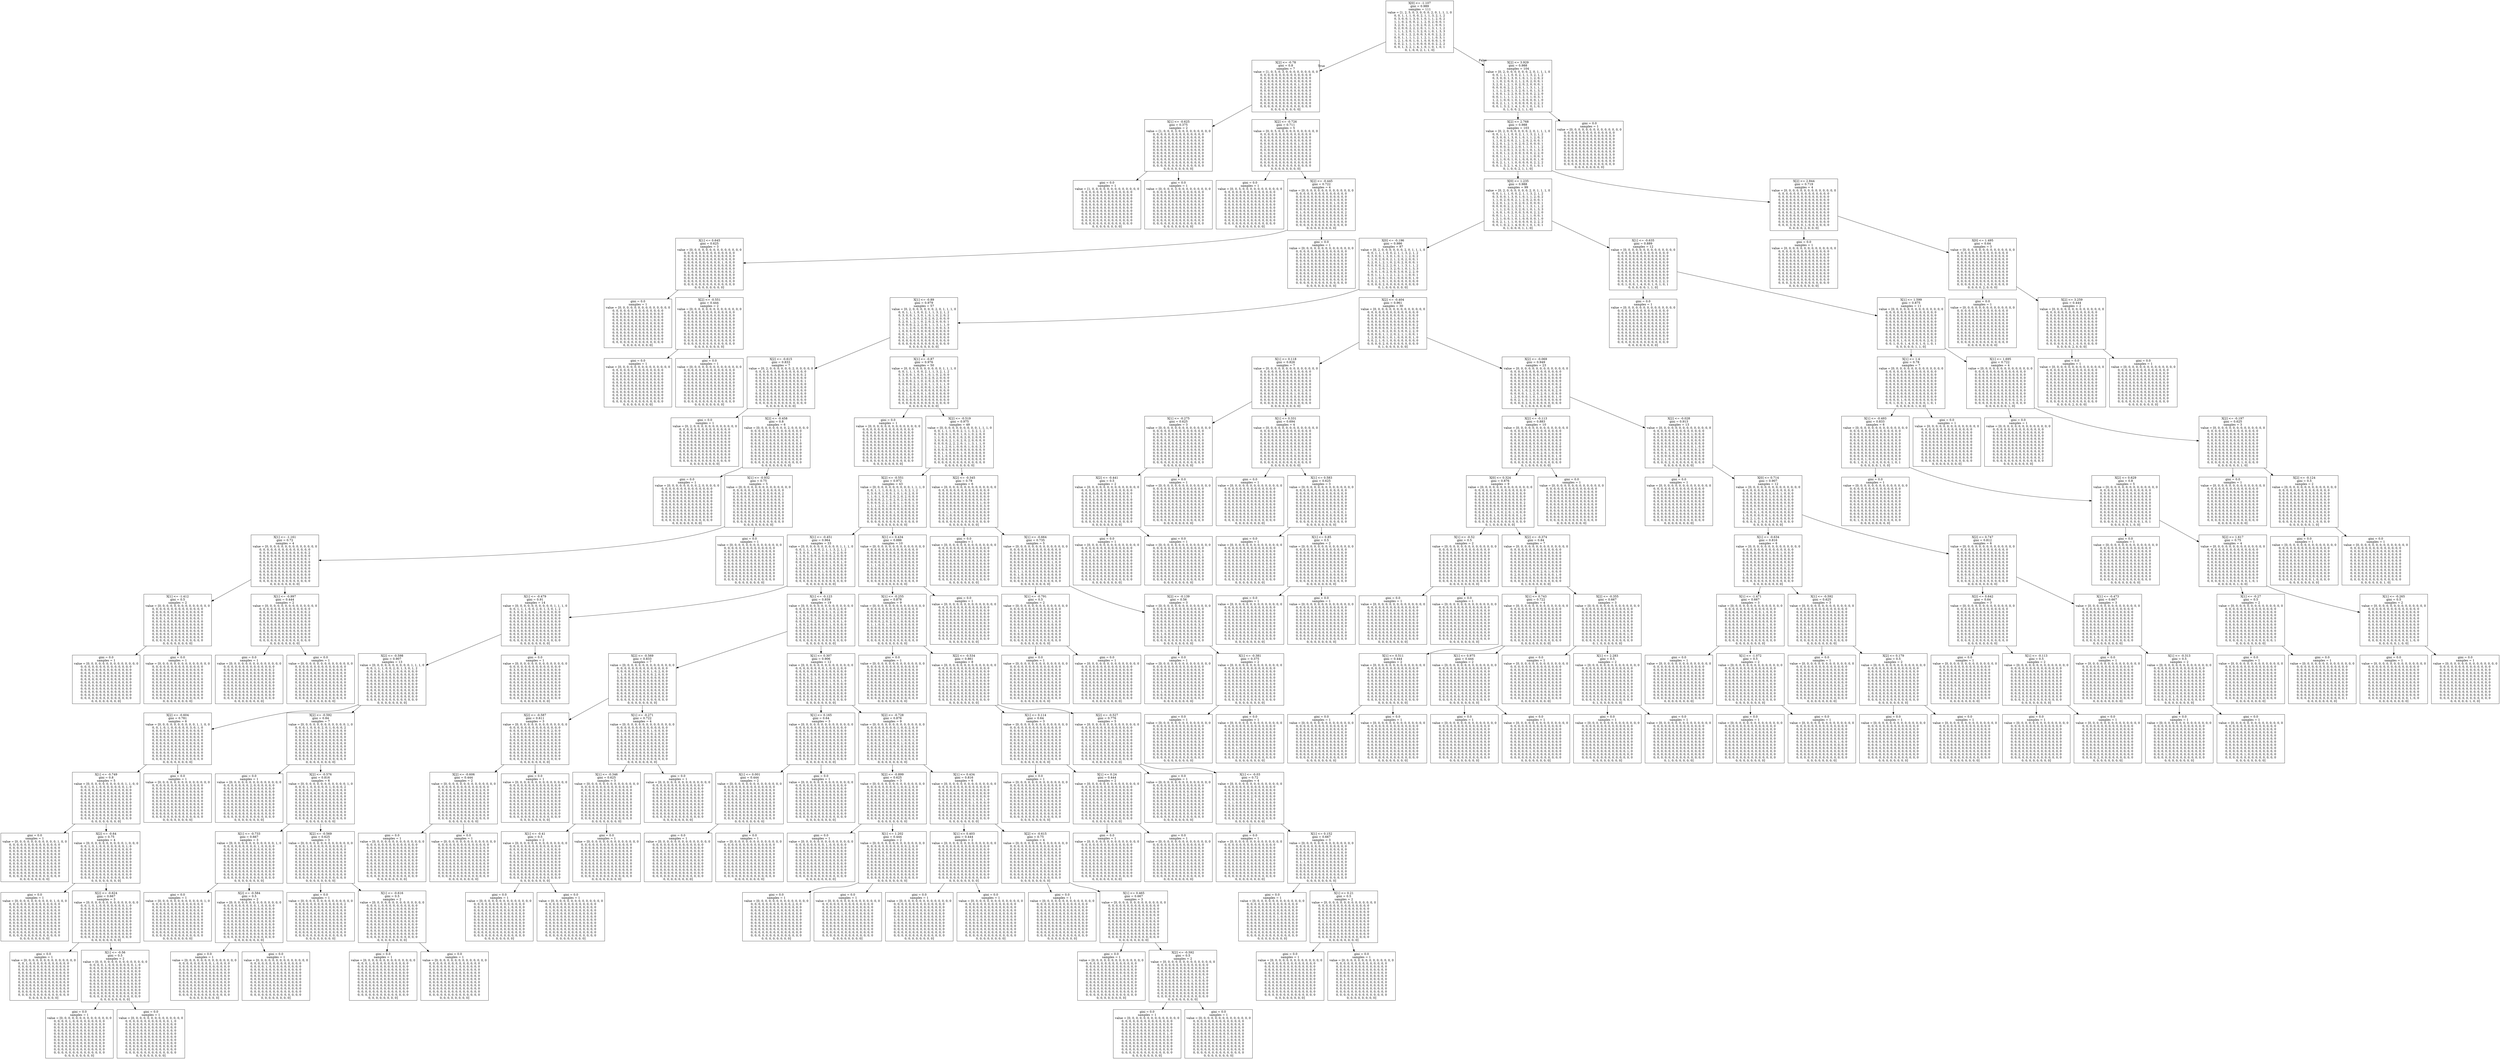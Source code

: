 digraph Tree {
node [shape=box] ;
0 [label="X[0] <= -1.107\ngini = 0.989\nsamples = 111\nvalue = [1, 2, 5, 0, 3, 0, 0, 0, 2, 0, 1, 1, 1, 0\n0, 0, 1, 1, 1, 0, 0, 2, 1, 1, 3, 2, 1, 2\n0, 3, 0, 0, 1, 3, 0, 1, 0, 1, 1, 2, 0, 2\n1, 1, 0, 2, 0, 0, 2, 1, 2, 0, 2, 0, 0, 1\n3, 2, 0, 1, 2, 1, 0, 2, 0, 2, 1, 0, 0, 1\n0, 2, 0, 0, 2, 2, 2, 0, 1, 1, 3, 1, 1, 2\n1, 1, 1, 2, 0, 1, 3, 2, 0, 1, 0, 1, 3, 3\n1, 1, 0, 1, 2, 2, 0, 0, 3, 0, 0, 2, 2, 2\n0, 0, 1, 1, 1, 1, 2, 1, 2, 1, 1, 0, 3, 1\n1, 2, 1, 0, 0, 1, 0, 1, 0, 0, 0, 0, 1, 0\n0, 0, 2, 1, 1, 1, 0, 0, 0, 0, 0, 2, 2, 2\n0, 0, 1, 3, 2, 1, 4, 1, 0, 1, 0, 1, 0, 1\n0, 1, 0, 0, 2, 1, 1, 0]"] ;
1 [label="X[2] <= -0.78\ngini = 0.8\nsamples = 7\nvalue = [1, 0, 5, 0, 3, 0, 0, 0, 0, 0, 0, 0, 0, 0\n0, 0, 0, 0, 0, 0, 0, 0, 0, 0, 0, 0, 0, 0\n0, 0, 0, 0, 0, 0, 0, 0, 0, 0, 0, 0, 0, 0\n0, 0, 0, 0, 0, 0, 0, 0, 0, 0, 0, 0, 0, 0\n0, 0, 0, 0, 0, 0, 0, 0, 0, 0, 1, 0, 0, 0\n0, 2, 0, 0, 0, 0, 0, 0, 0, 0, 0, 0, 0, 0\n0, 0, 0, 0, 0, 0, 0, 0, 0, 0, 0, 0, 0, 0\n0, 1, 0, 0, 0, 0, 0, 0, 0, 0, 0, 0, 0, 2\n0, 0, 0, 0, 0, 0, 0, 0, 0, 0, 0, 0, 0, 0\n0, 0, 0, 0, 0, 0, 0, 0, 0, 0, 0, 0, 0, 0\n0, 0, 0, 0, 0, 0, 0, 0, 0, 0, 0, 0, 0, 0\n0, 0, 0, 0, 0, 0, 0, 0, 0, 0, 0, 0, 0, 0\n0, 0, 0, 0, 0, 0, 0, 0]"] ;
0 -> 1 [labeldistance=2.5, labelangle=45, headlabel="True"] ;
2 [label="X[1] <= -0.625\ngini = 0.375\nsamples = 2\nvalue = [1, 0, 0, 0, 3, 0, 0, 0, 0, 0, 0, 0, 0, 0\n0, 0, 0, 0, 0, 0, 0, 0, 0, 0, 0, 0, 0, 0\n0, 0, 0, 0, 0, 0, 0, 0, 0, 0, 0, 0, 0, 0\n0, 0, 0, 0, 0, 0, 0, 0, 0, 0, 0, 0, 0, 0\n0, 0, 0, 0, 0, 0, 0, 0, 0, 0, 0, 0, 0, 0\n0, 0, 0, 0, 0, 0, 0, 0, 0, 0, 0, 0, 0, 0\n0, 0, 0, 0, 0, 0, 0, 0, 0, 0, 0, 0, 0, 0\n0, 0, 0, 0, 0, 0, 0, 0, 0, 0, 0, 0, 0, 0\n0, 0, 0, 0, 0, 0, 0, 0, 0, 0, 0, 0, 0, 0\n0, 0, 0, 0, 0, 0, 0, 0, 0, 0, 0, 0, 0, 0\n0, 0, 0, 0, 0, 0, 0, 0, 0, 0, 0, 0, 0, 0\n0, 0, 0, 0, 0, 0, 0, 0, 0, 0, 0, 0, 0, 0\n0, 0, 0, 0, 0, 0, 0, 0]"] ;
1 -> 2 ;
3 [label="gini = 0.0\nsamples = 1\nvalue = [1, 0, 0, 0, 0, 0, 0, 0, 0, 0, 0, 0, 0, 0\n0, 0, 0, 0, 0, 0, 0, 0, 0, 0, 0, 0, 0, 0\n0, 0, 0, 0, 0, 0, 0, 0, 0, 0, 0, 0, 0, 0\n0, 0, 0, 0, 0, 0, 0, 0, 0, 0, 0, 0, 0, 0\n0, 0, 0, 0, 0, 0, 0, 0, 0, 0, 0, 0, 0, 0\n0, 0, 0, 0, 0, 0, 0, 0, 0, 0, 0, 0, 0, 0\n0, 0, 0, 0, 0, 0, 0, 0, 0, 0, 0, 0, 0, 0\n0, 0, 0, 0, 0, 0, 0, 0, 0, 0, 0, 0, 0, 0\n0, 0, 0, 0, 0, 0, 0, 0, 0, 0, 0, 0, 0, 0\n0, 0, 0, 0, 0, 0, 0, 0, 0, 0, 0, 0, 0, 0\n0, 0, 0, 0, 0, 0, 0, 0, 0, 0, 0, 0, 0, 0\n0, 0, 0, 0, 0, 0, 0, 0, 0, 0, 0, 0, 0, 0\n0, 0, 0, 0, 0, 0, 0, 0]"] ;
2 -> 3 ;
4 [label="gini = 0.0\nsamples = 1\nvalue = [0, 0, 0, 0, 3, 0, 0, 0, 0, 0, 0, 0, 0, 0\n0, 0, 0, 0, 0, 0, 0, 0, 0, 0, 0, 0, 0, 0\n0, 0, 0, 0, 0, 0, 0, 0, 0, 0, 0, 0, 0, 0\n0, 0, 0, 0, 0, 0, 0, 0, 0, 0, 0, 0, 0, 0\n0, 0, 0, 0, 0, 0, 0, 0, 0, 0, 0, 0, 0, 0\n0, 0, 0, 0, 0, 0, 0, 0, 0, 0, 0, 0, 0, 0\n0, 0, 0, 0, 0, 0, 0, 0, 0, 0, 0, 0, 0, 0\n0, 0, 0, 0, 0, 0, 0, 0, 0, 0, 0, 0, 0, 0\n0, 0, 0, 0, 0, 0, 0, 0, 0, 0, 0, 0, 0, 0\n0, 0, 0, 0, 0, 0, 0, 0, 0, 0, 0, 0, 0, 0\n0, 0, 0, 0, 0, 0, 0, 0, 0, 0, 0, 0, 0, 0\n0, 0, 0, 0, 0, 0, 0, 0, 0, 0, 0, 0, 0, 0\n0, 0, 0, 0, 0, 0, 0, 0]"] ;
2 -> 4 ;
5 [label="X[2] <= -0.726\ngini = 0.711\nsamples = 5\nvalue = [0, 0, 5, 0, 0, 0, 0, 0, 0, 0, 0, 0, 0, 0\n0, 0, 0, 0, 0, 0, 0, 0, 0, 0, 0, 0, 0, 0\n0, 0, 0, 0, 0, 0, 0, 0, 0, 0, 0, 0, 0, 0\n0, 0, 0, 0, 0, 0, 0, 0, 0, 0, 0, 0, 0, 0\n0, 0, 0, 0, 0, 0, 0, 0, 0, 0, 1, 0, 0, 0\n0, 2, 0, 0, 0, 0, 0, 0, 0, 0, 0, 0, 0, 0\n0, 0, 0, 0, 0, 0, 0, 0, 0, 0, 0, 0, 0, 0\n0, 1, 0, 0, 0, 0, 0, 0, 0, 0, 0, 0, 0, 2\n0, 0, 0, 0, 0, 0, 0, 0, 0, 0, 0, 0, 0, 0\n0, 0, 0, 0, 0, 0, 0, 0, 0, 0, 0, 0, 0, 0\n0, 0, 0, 0, 0, 0, 0, 0, 0, 0, 0, 0, 0, 0\n0, 0, 0, 0, 0, 0, 0, 0, 0, 0, 0, 0, 0, 0\n0, 0, 0, 0, 0, 0, 0, 0]"] ;
1 -> 5 ;
6 [label="gini = 0.0\nsamples = 1\nvalue = [0, 0, 5, 0, 0, 0, 0, 0, 0, 0, 0, 0, 0, 0\n0, 0, 0, 0, 0, 0, 0, 0, 0, 0, 0, 0, 0, 0\n0, 0, 0, 0, 0, 0, 0, 0, 0, 0, 0, 0, 0, 0\n0, 0, 0, 0, 0, 0, 0, 0, 0, 0, 0, 0, 0, 0\n0, 0, 0, 0, 0, 0, 0, 0, 0, 0, 0, 0, 0, 0\n0, 0, 0, 0, 0, 0, 0, 0, 0, 0, 0, 0, 0, 0\n0, 0, 0, 0, 0, 0, 0, 0, 0, 0, 0, 0, 0, 0\n0, 0, 0, 0, 0, 0, 0, 0, 0, 0, 0, 0, 0, 0\n0, 0, 0, 0, 0, 0, 0, 0, 0, 0, 0, 0, 0, 0\n0, 0, 0, 0, 0, 0, 0, 0, 0, 0, 0, 0, 0, 0\n0, 0, 0, 0, 0, 0, 0, 0, 0, 0, 0, 0, 0, 0\n0, 0, 0, 0, 0, 0, 0, 0, 0, 0, 0, 0, 0, 0\n0, 0, 0, 0, 0, 0, 0, 0]"] ;
5 -> 6 ;
7 [label="X[2] <= -0.445\ngini = 0.722\nsamples = 4\nvalue = [0, 0, 0, 0, 0, 0, 0, 0, 0, 0, 0, 0, 0, 0\n0, 0, 0, 0, 0, 0, 0, 0, 0, 0, 0, 0, 0, 0\n0, 0, 0, 0, 0, 0, 0, 0, 0, 0, 0, 0, 0, 0\n0, 0, 0, 0, 0, 0, 0, 0, 0, 0, 0, 0, 0, 0\n0, 0, 0, 0, 0, 0, 0, 0, 0, 0, 1, 0, 0, 0\n0, 2, 0, 0, 0, 0, 0, 0, 0, 0, 0, 0, 0, 0\n0, 0, 0, 0, 0, 0, 0, 0, 0, 0, 0, 0, 0, 0\n0, 1, 0, 0, 0, 0, 0, 0, 0, 0, 0, 0, 0, 2\n0, 0, 0, 0, 0, 0, 0, 0, 0, 0, 0, 0, 0, 0\n0, 0, 0, 0, 0, 0, 0, 0, 0, 0, 0, 0, 0, 0\n0, 0, 0, 0, 0, 0, 0, 0, 0, 0, 0, 0, 0, 0\n0, 0, 0, 0, 0, 0, 0, 0, 0, 0, 0, 0, 0, 0\n0, 0, 0, 0, 0, 0, 0, 0]"] ;
5 -> 7 ;
8 [label="X[1] <= 0.645\ngini = 0.625\nsamples = 3\nvalue = [0, 0, 0, 0, 0, 0, 0, 0, 0, 0, 0, 0, 0, 0\n0, 0, 0, 0, 0, 0, 0, 0, 0, 0, 0, 0, 0, 0\n0, 0, 0, 0, 0, 0, 0, 0, 0, 0, 0, 0, 0, 0\n0, 0, 0, 0, 0, 0, 0, 0, 0, 0, 0, 0, 0, 0\n0, 0, 0, 0, 0, 0, 0, 0, 0, 0, 1, 0, 0, 0\n0, 0, 0, 0, 0, 0, 0, 0, 0, 0, 0, 0, 0, 0\n0, 0, 0, 0, 0, 0, 0, 0, 0, 0, 0, 0, 0, 0\n0, 1, 0, 0, 0, 0, 0, 0, 0, 0, 0, 0, 0, 2\n0, 0, 0, 0, 0, 0, 0, 0, 0, 0, 0, 0, 0, 0\n0, 0, 0, 0, 0, 0, 0, 0, 0, 0, 0, 0, 0, 0\n0, 0, 0, 0, 0, 0, 0, 0, 0, 0, 0, 0, 0, 0\n0, 0, 0, 0, 0, 0, 0, 0, 0, 0, 0, 0, 0, 0\n0, 0, 0, 0, 0, 0, 0, 0]"] ;
7 -> 8 ;
9 [label="gini = 0.0\nsamples = 1\nvalue = [0, 0, 0, 0, 0, 0, 0, 0, 0, 0, 0, 0, 0, 0\n0, 0, 0, 0, 0, 0, 0, 0, 0, 0, 0, 0, 0, 0\n0, 0, 0, 0, 0, 0, 0, 0, 0, 0, 0, 0, 0, 0\n0, 0, 0, 0, 0, 0, 0, 0, 0, 0, 0, 0, 0, 0\n0, 0, 0, 0, 0, 0, 0, 0, 0, 0, 1, 0, 0, 0\n0, 0, 0, 0, 0, 0, 0, 0, 0, 0, 0, 0, 0, 0\n0, 0, 0, 0, 0, 0, 0, 0, 0, 0, 0, 0, 0, 0\n0, 0, 0, 0, 0, 0, 0, 0, 0, 0, 0, 0, 0, 0\n0, 0, 0, 0, 0, 0, 0, 0, 0, 0, 0, 0, 0, 0\n0, 0, 0, 0, 0, 0, 0, 0, 0, 0, 0, 0, 0, 0\n0, 0, 0, 0, 0, 0, 0, 0, 0, 0, 0, 0, 0, 0\n0, 0, 0, 0, 0, 0, 0, 0, 0, 0, 0, 0, 0, 0\n0, 0, 0, 0, 0, 0, 0, 0]"] ;
8 -> 9 ;
10 [label="X[2] <= -0.551\ngini = 0.444\nsamples = 2\nvalue = [0, 0, 0, 0, 0, 0, 0, 0, 0, 0, 0, 0, 0, 0\n0, 0, 0, 0, 0, 0, 0, 0, 0, 0, 0, 0, 0, 0\n0, 0, 0, 0, 0, 0, 0, 0, 0, 0, 0, 0, 0, 0\n0, 0, 0, 0, 0, 0, 0, 0, 0, 0, 0, 0, 0, 0\n0, 0, 0, 0, 0, 0, 0, 0, 0, 0, 0, 0, 0, 0\n0, 0, 0, 0, 0, 0, 0, 0, 0, 0, 0, 0, 0, 0\n0, 0, 0, 0, 0, 0, 0, 0, 0, 0, 0, 0, 0, 0\n0, 1, 0, 0, 0, 0, 0, 0, 0, 0, 0, 0, 0, 2\n0, 0, 0, 0, 0, 0, 0, 0, 0, 0, 0, 0, 0, 0\n0, 0, 0, 0, 0, 0, 0, 0, 0, 0, 0, 0, 0, 0\n0, 0, 0, 0, 0, 0, 0, 0, 0, 0, 0, 0, 0, 0\n0, 0, 0, 0, 0, 0, 0, 0, 0, 0, 0, 0, 0, 0\n0, 0, 0, 0, 0, 0, 0, 0]"] ;
8 -> 10 ;
11 [label="gini = 0.0\nsamples = 1\nvalue = [0, 0, 0, 0, 0, 0, 0, 0, 0, 0, 0, 0, 0, 0\n0, 0, 0, 0, 0, 0, 0, 0, 0, 0, 0, 0, 0, 0\n0, 0, 0, 0, 0, 0, 0, 0, 0, 0, 0, 0, 0, 0\n0, 0, 0, 0, 0, 0, 0, 0, 0, 0, 0, 0, 0, 0\n0, 0, 0, 0, 0, 0, 0, 0, 0, 0, 0, 0, 0, 0\n0, 0, 0, 0, 0, 0, 0, 0, 0, 0, 0, 0, 0, 0\n0, 0, 0, 0, 0, 0, 0, 0, 0, 0, 0, 0, 0, 0\n0, 1, 0, 0, 0, 0, 0, 0, 0, 0, 0, 0, 0, 0\n0, 0, 0, 0, 0, 0, 0, 0, 0, 0, 0, 0, 0, 0\n0, 0, 0, 0, 0, 0, 0, 0, 0, 0, 0, 0, 0, 0\n0, 0, 0, 0, 0, 0, 0, 0, 0, 0, 0, 0, 0, 0\n0, 0, 0, 0, 0, 0, 0, 0, 0, 0, 0, 0, 0, 0\n0, 0, 0, 0, 0, 0, 0, 0]"] ;
10 -> 11 ;
12 [label="gini = 0.0\nsamples = 1\nvalue = [0, 0, 0, 0, 0, 0, 0, 0, 0, 0, 0, 0, 0, 0\n0, 0, 0, 0, 0, 0, 0, 0, 0, 0, 0, 0, 0, 0\n0, 0, 0, 0, 0, 0, 0, 0, 0, 0, 0, 0, 0, 0\n0, 0, 0, 0, 0, 0, 0, 0, 0, 0, 0, 0, 0, 0\n0, 0, 0, 0, 0, 0, 0, 0, 0, 0, 0, 0, 0, 0\n0, 0, 0, 0, 0, 0, 0, 0, 0, 0, 0, 0, 0, 0\n0, 0, 0, 0, 0, 0, 0, 0, 0, 0, 0, 0, 0, 0\n0, 0, 0, 0, 0, 0, 0, 0, 0, 0, 0, 0, 0, 2\n0, 0, 0, 0, 0, 0, 0, 0, 0, 0, 0, 0, 0, 0\n0, 0, 0, 0, 0, 0, 0, 0, 0, 0, 0, 0, 0, 0\n0, 0, 0, 0, 0, 0, 0, 0, 0, 0, 0, 0, 0, 0\n0, 0, 0, 0, 0, 0, 0, 0, 0, 0, 0, 0, 0, 0\n0, 0, 0, 0, 0, 0, 0, 0]"] ;
10 -> 12 ;
13 [label="gini = 0.0\nsamples = 1\nvalue = [0, 0, 0, 0, 0, 0, 0, 0, 0, 0, 0, 0, 0, 0\n0, 0, 0, 0, 0, 0, 0, 0, 0, 0, 0, 0, 0, 0\n0, 0, 0, 0, 0, 0, 0, 0, 0, 0, 0, 0, 0, 0\n0, 0, 0, 0, 0, 0, 0, 0, 0, 0, 0, 0, 0, 0\n0, 0, 0, 0, 0, 0, 0, 0, 0, 0, 0, 0, 0, 0\n0, 2, 0, 0, 0, 0, 0, 0, 0, 0, 0, 0, 0, 0\n0, 0, 0, 0, 0, 0, 0, 0, 0, 0, 0, 0, 0, 0\n0, 0, 0, 0, 0, 0, 0, 0, 0, 0, 0, 0, 0, 0\n0, 0, 0, 0, 0, 0, 0, 0, 0, 0, 0, 0, 0, 0\n0, 0, 0, 0, 0, 0, 0, 0, 0, 0, 0, 0, 0, 0\n0, 0, 0, 0, 0, 0, 0, 0, 0, 0, 0, 0, 0, 0\n0, 0, 0, 0, 0, 0, 0, 0, 0, 0, 0, 0, 0, 0\n0, 0, 0, 0, 0, 0, 0, 0]"] ;
7 -> 13 ;
14 [label="X[2] <= 3.929\ngini = 0.988\nsamples = 104\nvalue = [0, 2, 0, 0, 0, 0, 0, 0, 2, 0, 1, 1, 1, 0\n0, 0, 1, 1, 1, 0, 0, 2, 1, 1, 3, 2, 1, 2\n0, 3, 0, 0, 1, 3, 0, 1, 0, 1, 1, 2, 0, 2\n1, 1, 0, 2, 0, 0, 2, 1, 2, 0, 2, 0, 0, 1\n3, 2, 0, 1, 2, 1, 0, 2, 0, 2, 0, 0, 0, 1\n0, 0, 0, 0, 2, 2, 2, 0, 1, 1, 3, 1, 1, 2\n1, 1, 1, 2, 0, 1, 3, 2, 0, 1, 0, 1, 3, 3\n1, 0, 0, 1, 2, 2, 0, 0, 3, 0, 0, 2, 2, 0\n0, 0, 1, 1, 1, 1, 2, 1, 2, 1, 1, 0, 3, 1\n1, 2, 1, 0, 0, 1, 0, 1, 0, 0, 0, 0, 1, 0\n0, 0, 2, 1, 1, 1, 0, 0, 0, 0, 0, 2, 2, 2\n0, 0, 1, 3, 2, 1, 4, 1, 0, 1, 0, 1, 0, 1\n0, 1, 0, 0, 2, 1, 1, 0]"] ;
0 -> 14 [labeldistance=2.5, labelangle=-45, headlabel="False"] ;
15 [label="X[2] <= 2.768\ngini = 0.988\nsamples = 103\nvalue = [0, 2, 0, 0, 0, 0, 0, 0, 2, 0, 1, 1, 1, 0\n0, 0, 1, 1, 1, 0, 0, 2, 1, 1, 3, 2, 1, 2\n0, 3, 0, 0, 1, 3, 0, 1, 0, 1, 1, 2, 0, 2\n1, 1, 0, 2, 0, 0, 2, 1, 2, 0, 2, 0, 0, 1\n3, 2, 0, 1, 2, 1, 0, 2, 0, 2, 0, 0, 0, 1\n0, 0, 0, 0, 2, 2, 2, 0, 1, 1, 3, 1, 1, 2\n1, 1, 1, 2, 0, 1, 3, 2, 0, 1, 0, 1, 3, 3\n1, 0, 0, 1, 2, 2, 0, 0, 3, 0, 0, 2, 2, 0\n0, 0, 1, 1, 1, 1, 2, 1, 2, 1, 1, 0, 0, 1\n1, 2, 1, 0, 0, 1, 0, 1, 0, 0, 0, 0, 1, 0\n0, 0, 2, 1, 1, 1, 0, 0, 0, 0, 0, 2, 2, 2\n0, 0, 1, 3, 2, 1, 4, 1, 0, 1, 0, 1, 0, 1\n0, 1, 0, 0, 2, 1, 1, 0]"] ;
14 -> 15 ;
16 [label="X[0] <= 1.235\ngini = 0.988\nsamples = 99\nvalue = [0, 2, 0, 0, 0, 0, 0, 0, 2, 0, 1, 1, 1, 0\n0, 0, 1, 1, 1, 0, 0, 2, 1, 1, 3, 2, 1, 2\n0, 3, 0, 0, 1, 3, 0, 1, 0, 1, 1, 2, 0, 2\n1, 1, 0, 2, 0, 0, 2, 1, 2, 0, 2, 0, 0, 1\n3, 2, 0, 1, 2, 1, 0, 2, 0, 2, 0, 0, 0, 1\n0, 0, 0, 0, 2, 2, 2, 0, 1, 1, 3, 1, 1, 2\n1, 1, 1, 2, 0, 1, 3, 2, 0, 1, 0, 1, 3, 3\n1, 0, 0, 1, 0, 2, 0, 0, 3, 0, 0, 2, 2, 0\n0, 0, 1, 1, 1, 1, 2, 1, 2, 1, 1, 0, 0, 1\n1, 2, 1, 0, 0, 1, 0, 1, 0, 0, 0, 0, 1, 0\n0, 0, 2, 1, 1, 1, 0, 0, 0, 0, 0, 2, 2, 2\n0, 0, 1, 0, 2, 1, 4, 0, 0, 1, 0, 1, 0, 1\n0, 1, 0, 0, 0, 1, 1, 0]"] ;
15 -> 16 ;
17 [label="X[0] <= -0.196\ngini = 0.986\nsamples = 87\nvalue = [0, 2, 0, 0, 0, 0, 0, 0, 2, 0, 1, 1, 1, 0\n0, 0, 1, 1, 1, 0, 0, 2, 1, 1, 3, 2, 1, 2\n0, 3, 0, 0, 1, 3, 0, 1, 0, 1, 1, 2, 0, 2\n1, 1, 0, 2, 0, 0, 2, 1, 2, 0, 2, 0, 0, 1\n3, 2, 0, 1, 2, 1, 0, 2, 0, 2, 0, 0, 0, 1\n0, 0, 0, 0, 2, 2, 2, 0, 1, 1, 3, 1, 1, 2\n1, 1, 1, 2, 0, 1, 3, 2, 0, 1, 0, 1, 3, 3\n1, 0, 0, 1, 0, 2, 0, 0, 3, 0, 0, 2, 2, 0\n0, 0, 1, 1, 1, 1, 2, 1, 2, 1, 1, 0, 0, 1\n1, 2, 1, 0, 0, 1, 0, 1, 0, 0, 0, 0, 1, 0\n0, 0, 2, 1, 0, 1, 0, 0, 0, 0, 0, 0, 0, 0\n0, 0, 0, 0, 2, 0, 0, 0, 0, 0, 0, 0, 0, 0\n0, 1, 0, 0, 0, 0, 0, 0]"] ;
16 -> 17 ;
18 [label="X[1] <= -0.89\ngini = 0.979\nsamples = 57\nvalue = [0, 2, 0, 0, 0, 0, 0, 0, 2, 0, 1, 1, 1, 0\n0, 0, 1, 1, 1, 0, 0, 2, 1, 1, 3, 2, 1, 2\n0, 3, 0, 0, 1, 3, 0, 1, 0, 1, 0, 2, 0, 2\n1, 1, 0, 1, 0, 0, 2, 0, 2, 0, 2, 0, 0, 0\n3, 2, 0, 1, 2, 1, 0, 2, 0, 2, 0, 0, 0, 1\n0, 0, 0, 0, 2, 2, 2, 0, 1, 1, 3, 1, 1, 0\n1, 1, 1, 2, 0, 1, 0, 0, 0, 1, 0, 0, 3, 3\n1, 0, 0, 0, 0, 0, 0, 0, 0, 0, 0, 0, 0, 0\n0, 0, 1, 1, 0, 0, 0, 1, 0, 0, 0, 0, 0, 0\n0, 0, 1, 0, 0, 0, 0, 0, 0, 0, 0, 0, 0, 0\n0, 0, 0, 0, 0, 0, 0, 0, 0, 0, 0, 0, 0, 0\n0, 0, 0, 0, 0, 0, 0, 0, 0, 0, 0, 0, 0, 0\n0, 0, 0, 0, 0, 0, 0, 0]"] ;
17 -> 18 ;
19 [label="X[2] <= -0.615\ngini = 0.833\nsamples = 7\nvalue = [0, 2, 0, 0, 0, 0, 0, 0, 2, 0, 0, 0, 0, 0\n0, 0, 0, 0, 0, 0, 0, 0, 0, 0, 0, 0, 0, 0\n0, 0, 0, 0, 0, 3, 0, 0, 0, 0, 0, 0, 0, 2\n0, 0, 0, 0, 0, 0, 0, 0, 0, 0, 0, 0, 0, 0\n0, 0, 0, 1, 0, 0, 0, 0, 0, 0, 0, 0, 0, 1\n0, 0, 0, 0, 0, 0, 0, 0, 0, 0, 0, 0, 0, 0\n0, 0, 0, 0, 0, 0, 0, 0, 0, 0, 0, 0, 0, 0\n1, 0, 0, 0, 0, 0, 0, 0, 0, 0, 0, 0, 0, 0\n0, 0, 0, 0, 0, 0, 0, 0, 0, 0, 0, 0, 0, 0\n0, 0, 0, 0, 0, 0, 0, 0, 0, 0, 0, 0, 0, 0\n0, 0, 0, 0, 0, 0, 0, 0, 0, 0, 0, 0, 0, 0\n0, 0, 0, 0, 0, 0, 0, 0, 0, 0, 0, 0, 0, 0\n0, 0, 0, 0, 0, 0, 0, 0]"] ;
18 -> 19 ;
20 [label="gini = 0.0\nsamples = 1\nvalue = [0, 2, 0, 0, 0, 0, 0, 0, 0, 0, 0, 0, 0, 0\n0, 0, 0, 0, 0, 0, 0, 0, 0, 0, 0, 0, 0, 0\n0, 0, 0, 0, 0, 0, 0, 0, 0, 0, 0, 0, 0, 0\n0, 0, 0, 0, 0, 0, 0, 0, 0, 0, 0, 0, 0, 0\n0, 0, 0, 0, 0, 0, 0, 0, 0, 0, 0, 0, 0, 0\n0, 0, 0, 0, 0, 0, 0, 0, 0, 0, 0, 0, 0, 0\n0, 0, 0, 0, 0, 0, 0, 0, 0, 0, 0, 0, 0, 0\n0, 0, 0, 0, 0, 0, 0, 0, 0, 0, 0, 0, 0, 0\n0, 0, 0, 0, 0, 0, 0, 0, 0, 0, 0, 0, 0, 0\n0, 0, 0, 0, 0, 0, 0, 0, 0, 0, 0, 0, 0, 0\n0, 0, 0, 0, 0, 0, 0, 0, 0, 0, 0, 0, 0, 0\n0, 0, 0, 0, 0, 0, 0, 0, 0, 0, 0, 0, 0, 0\n0, 0, 0, 0, 0, 0, 0, 0]"] ;
19 -> 20 ;
21 [label="X[2] <= -0.458\ngini = 0.8\nsamples = 6\nvalue = [0, 0, 0, 0, 0, 0, 0, 0, 2, 0, 0, 0, 0, 0\n0, 0, 0, 0, 0, 0, 0, 0, 0, 0, 0, 0, 0, 0\n0, 0, 0, 0, 0, 3, 0, 0, 0, 0, 0, 0, 0, 2\n0, 0, 0, 0, 0, 0, 0, 0, 0, 0, 0, 0, 0, 0\n0, 0, 0, 1, 0, 0, 0, 0, 0, 0, 0, 0, 0, 1\n0, 0, 0, 0, 0, 0, 0, 0, 0, 0, 0, 0, 0, 0\n0, 0, 0, 0, 0, 0, 0, 0, 0, 0, 0, 0, 0, 0\n1, 0, 0, 0, 0, 0, 0, 0, 0, 0, 0, 0, 0, 0\n0, 0, 0, 0, 0, 0, 0, 0, 0, 0, 0, 0, 0, 0\n0, 0, 0, 0, 0, 0, 0, 0, 0, 0, 0, 0, 0, 0\n0, 0, 0, 0, 0, 0, 0, 0, 0, 0, 0, 0, 0, 0\n0, 0, 0, 0, 0, 0, 0, 0, 0, 0, 0, 0, 0, 0\n0, 0, 0, 0, 0, 0, 0, 0]"] ;
19 -> 21 ;
22 [label="gini = 0.0\nsamples = 1\nvalue = [0, 0, 0, 0, 0, 0, 0, 0, 2, 0, 0, 0, 0, 0\n0, 0, 0, 0, 0, 0, 0, 0, 0, 0, 0, 0, 0, 0\n0, 0, 0, 0, 0, 0, 0, 0, 0, 0, 0, 0, 0, 0\n0, 0, 0, 0, 0, 0, 0, 0, 0, 0, 0, 0, 0, 0\n0, 0, 0, 0, 0, 0, 0, 0, 0, 0, 0, 0, 0, 0\n0, 0, 0, 0, 0, 0, 0, 0, 0, 0, 0, 0, 0, 0\n0, 0, 0, 0, 0, 0, 0, 0, 0, 0, 0, 0, 0, 0\n0, 0, 0, 0, 0, 0, 0, 0, 0, 0, 0, 0, 0, 0\n0, 0, 0, 0, 0, 0, 0, 0, 0, 0, 0, 0, 0, 0\n0, 0, 0, 0, 0, 0, 0, 0, 0, 0, 0, 0, 0, 0\n0, 0, 0, 0, 0, 0, 0, 0, 0, 0, 0, 0, 0, 0\n0, 0, 0, 0, 0, 0, 0, 0, 0, 0, 0, 0, 0, 0\n0, 0, 0, 0, 0, 0, 0, 0]"] ;
21 -> 22 ;
23 [label="X[1] <= -0.932\ngini = 0.75\nsamples = 5\nvalue = [0, 0, 0, 0, 0, 0, 0, 0, 0, 0, 0, 0, 0, 0\n0, 0, 0, 0, 0, 0, 0, 0, 0, 0, 0, 0, 0, 0\n0, 0, 0, 0, 0, 3, 0, 0, 0, 0, 0, 0, 0, 2\n0, 0, 0, 0, 0, 0, 0, 0, 0, 0, 0, 0, 0, 0\n0, 0, 0, 1, 0, 0, 0, 0, 0, 0, 0, 0, 0, 1\n0, 0, 0, 0, 0, 0, 0, 0, 0, 0, 0, 0, 0, 0\n0, 0, 0, 0, 0, 0, 0, 0, 0, 0, 0, 0, 0, 0\n1, 0, 0, 0, 0, 0, 0, 0, 0, 0, 0, 0, 0, 0\n0, 0, 0, 0, 0, 0, 0, 0, 0, 0, 0, 0, 0, 0\n0, 0, 0, 0, 0, 0, 0, 0, 0, 0, 0, 0, 0, 0\n0, 0, 0, 0, 0, 0, 0, 0, 0, 0, 0, 0, 0, 0\n0, 0, 0, 0, 0, 0, 0, 0, 0, 0, 0, 0, 0, 0\n0, 0, 0, 0, 0, 0, 0, 0]"] ;
21 -> 23 ;
24 [label="X[1] <= -1.161\ngini = 0.72\nsamples = 4\nvalue = [0, 0, 0, 0, 0, 0, 0, 0, 0, 0, 0, 0, 0, 0\n0, 0, 0, 0, 0, 0, 0, 0, 0, 0, 0, 0, 0, 0\n0, 0, 0, 0, 0, 0, 0, 0, 0, 0, 0, 0, 0, 2\n0, 0, 0, 0, 0, 0, 0, 0, 0, 0, 0, 0, 0, 0\n0, 0, 0, 1, 0, 0, 0, 0, 0, 0, 0, 0, 0, 1\n0, 0, 0, 0, 0, 0, 0, 0, 0, 0, 0, 0, 0, 0\n0, 0, 0, 0, 0, 0, 0, 0, 0, 0, 0, 0, 0, 0\n1, 0, 0, 0, 0, 0, 0, 0, 0, 0, 0, 0, 0, 0\n0, 0, 0, 0, 0, 0, 0, 0, 0, 0, 0, 0, 0, 0\n0, 0, 0, 0, 0, 0, 0, 0, 0, 0, 0, 0, 0, 0\n0, 0, 0, 0, 0, 0, 0, 0, 0, 0, 0, 0, 0, 0\n0, 0, 0, 0, 0, 0, 0, 0, 0, 0, 0, 0, 0, 0\n0, 0, 0, 0, 0, 0, 0, 0]"] ;
23 -> 24 ;
25 [label="X[1] <= -1.412\ngini = 0.5\nsamples = 2\nvalue = [0, 0, 0, 0, 0, 0, 0, 0, 0, 0, 0, 0, 0, 0\n0, 0, 0, 0, 0, 0, 0, 0, 0, 0, 0, 0, 0, 0\n0, 0, 0, 0, 0, 0, 0, 0, 0, 0, 0, 0, 0, 0\n0, 0, 0, 0, 0, 0, 0, 0, 0, 0, 0, 0, 0, 0\n0, 0, 0, 1, 0, 0, 0, 0, 0, 0, 0, 0, 0, 1\n0, 0, 0, 0, 0, 0, 0, 0, 0, 0, 0, 0, 0, 0\n0, 0, 0, 0, 0, 0, 0, 0, 0, 0, 0, 0, 0, 0\n0, 0, 0, 0, 0, 0, 0, 0, 0, 0, 0, 0, 0, 0\n0, 0, 0, 0, 0, 0, 0, 0, 0, 0, 0, 0, 0, 0\n0, 0, 0, 0, 0, 0, 0, 0, 0, 0, 0, 0, 0, 0\n0, 0, 0, 0, 0, 0, 0, 0, 0, 0, 0, 0, 0, 0\n0, 0, 0, 0, 0, 0, 0, 0, 0, 0, 0, 0, 0, 0\n0, 0, 0, 0, 0, 0, 0, 0]"] ;
24 -> 25 ;
26 [label="gini = 0.0\nsamples = 1\nvalue = [0, 0, 0, 0, 0, 0, 0, 0, 0, 0, 0, 0, 0, 0\n0, 0, 0, 0, 0, 0, 0, 0, 0, 0, 0, 0, 0, 0\n0, 0, 0, 0, 0, 0, 0, 0, 0, 0, 0, 0, 0, 0\n0, 0, 0, 0, 0, 0, 0, 0, 0, 0, 0, 0, 0, 0\n0, 0, 0, 1, 0, 0, 0, 0, 0, 0, 0, 0, 0, 0\n0, 0, 0, 0, 0, 0, 0, 0, 0, 0, 0, 0, 0, 0\n0, 0, 0, 0, 0, 0, 0, 0, 0, 0, 0, 0, 0, 0\n0, 0, 0, 0, 0, 0, 0, 0, 0, 0, 0, 0, 0, 0\n0, 0, 0, 0, 0, 0, 0, 0, 0, 0, 0, 0, 0, 0\n0, 0, 0, 0, 0, 0, 0, 0, 0, 0, 0, 0, 0, 0\n0, 0, 0, 0, 0, 0, 0, 0, 0, 0, 0, 0, 0, 0\n0, 0, 0, 0, 0, 0, 0, 0, 0, 0, 0, 0, 0, 0\n0, 0, 0, 0, 0, 0, 0, 0]"] ;
25 -> 26 ;
27 [label="gini = 0.0\nsamples = 1\nvalue = [0, 0, 0, 0, 0, 0, 0, 0, 0, 0, 0, 0, 0, 0\n0, 0, 0, 0, 0, 0, 0, 0, 0, 0, 0, 0, 0, 0\n0, 0, 0, 0, 0, 0, 0, 0, 0, 0, 0, 0, 0, 0\n0, 0, 0, 0, 0, 0, 0, 0, 0, 0, 0, 0, 0, 0\n0, 0, 0, 0, 0, 0, 0, 0, 0, 0, 0, 0, 0, 1\n0, 0, 0, 0, 0, 0, 0, 0, 0, 0, 0, 0, 0, 0\n0, 0, 0, 0, 0, 0, 0, 0, 0, 0, 0, 0, 0, 0\n0, 0, 0, 0, 0, 0, 0, 0, 0, 0, 0, 0, 0, 0\n0, 0, 0, 0, 0, 0, 0, 0, 0, 0, 0, 0, 0, 0\n0, 0, 0, 0, 0, 0, 0, 0, 0, 0, 0, 0, 0, 0\n0, 0, 0, 0, 0, 0, 0, 0, 0, 0, 0, 0, 0, 0\n0, 0, 0, 0, 0, 0, 0, 0, 0, 0, 0, 0, 0, 0\n0, 0, 0, 0, 0, 0, 0, 0]"] ;
25 -> 27 ;
28 [label="X[1] <= -0.997\ngini = 0.444\nsamples = 2\nvalue = [0, 0, 0, 0, 0, 0, 0, 0, 0, 0, 0, 0, 0, 0\n0, 0, 0, 0, 0, 0, 0, 0, 0, 0, 0, 0, 0, 0\n0, 0, 0, 0, 0, 0, 0, 0, 0, 0, 0, 0, 0, 2\n0, 0, 0, 0, 0, 0, 0, 0, 0, 0, 0, 0, 0, 0\n0, 0, 0, 0, 0, 0, 0, 0, 0, 0, 0, 0, 0, 0\n0, 0, 0, 0, 0, 0, 0, 0, 0, 0, 0, 0, 0, 0\n0, 0, 0, 0, 0, 0, 0, 0, 0, 0, 0, 0, 0, 0\n1, 0, 0, 0, 0, 0, 0, 0, 0, 0, 0, 0, 0, 0\n0, 0, 0, 0, 0, 0, 0, 0, 0, 0, 0, 0, 0, 0\n0, 0, 0, 0, 0, 0, 0, 0, 0, 0, 0, 0, 0, 0\n0, 0, 0, 0, 0, 0, 0, 0, 0, 0, 0, 0, 0, 0\n0, 0, 0, 0, 0, 0, 0, 0, 0, 0, 0, 0, 0, 0\n0, 0, 0, 0, 0, 0, 0, 0]"] ;
24 -> 28 ;
29 [label="gini = 0.0\nsamples = 1\nvalue = [0, 0, 0, 0, 0, 0, 0, 0, 0, 0, 0, 0, 0, 0\n0, 0, 0, 0, 0, 0, 0, 0, 0, 0, 0, 0, 0, 0\n0, 0, 0, 0, 0, 0, 0, 0, 0, 0, 0, 0, 0, 2\n0, 0, 0, 0, 0, 0, 0, 0, 0, 0, 0, 0, 0, 0\n0, 0, 0, 0, 0, 0, 0, 0, 0, 0, 0, 0, 0, 0\n0, 0, 0, 0, 0, 0, 0, 0, 0, 0, 0, 0, 0, 0\n0, 0, 0, 0, 0, 0, 0, 0, 0, 0, 0, 0, 0, 0\n0, 0, 0, 0, 0, 0, 0, 0, 0, 0, 0, 0, 0, 0\n0, 0, 0, 0, 0, 0, 0, 0, 0, 0, 0, 0, 0, 0\n0, 0, 0, 0, 0, 0, 0, 0, 0, 0, 0, 0, 0, 0\n0, 0, 0, 0, 0, 0, 0, 0, 0, 0, 0, 0, 0, 0\n0, 0, 0, 0, 0, 0, 0, 0, 0, 0, 0, 0, 0, 0\n0, 0, 0, 0, 0, 0, 0, 0]"] ;
28 -> 29 ;
30 [label="gini = 0.0\nsamples = 1\nvalue = [0, 0, 0, 0, 0, 0, 0, 0, 0, 0, 0, 0, 0, 0\n0, 0, 0, 0, 0, 0, 0, 0, 0, 0, 0, 0, 0, 0\n0, 0, 0, 0, 0, 0, 0, 0, 0, 0, 0, 0, 0, 0\n0, 0, 0, 0, 0, 0, 0, 0, 0, 0, 0, 0, 0, 0\n0, 0, 0, 0, 0, 0, 0, 0, 0, 0, 0, 0, 0, 0\n0, 0, 0, 0, 0, 0, 0, 0, 0, 0, 0, 0, 0, 0\n0, 0, 0, 0, 0, 0, 0, 0, 0, 0, 0, 0, 0, 0\n1, 0, 0, 0, 0, 0, 0, 0, 0, 0, 0, 0, 0, 0\n0, 0, 0, 0, 0, 0, 0, 0, 0, 0, 0, 0, 0, 0\n0, 0, 0, 0, 0, 0, 0, 0, 0, 0, 0, 0, 0, 0\n0, 0, 0, 0, 0, 0, 0, 0, 0, 0, 0, 0, 0, 0\n0, 0, 0, 0, 0, 0, 0, 0, 0, 0, 0, 0, 0, 0\n0, 0, 0, 0, 0, 0, 0, 0]"] ;
28 -> 30 ;
31 [label="gini = 0.0\nsamples = 1\nvalue = [0, 0, 0, 0, 0, 0, 0, 0, 0, 0, 0, 0, 0, 0\n0, 0, 0, 0, 0, 0, 0, 0, 0, 0, 0, 0, 0, 0\n0, 0, 0, 0, 0, 3, 0, 0, 0, 0, 0, 0, 0, 0\n0, 0, 0, 0, 0, 0, 0, 0, 0, 0, 0, 0, 0, 0\n0, 0, 0, 0, 0, 0, 0, 0, 0, 0, 0, 0, 0, 0\n0, 0, 0, 0, 0, 0, 0, 0, 0, 0, 0, 0, 0, 0\n0, 0, 0, 0, 0, 0, 0, 0, 0, 0, 0, 0, 0, 0\n0, 0, 0, 0, 0, 0, 0, 0, 0, 0, 0, 0, 0, 0\n0, 0, 0, 0, 0, 0, 0, 0, 0, 0, 0, 0, 0, 0\n0, 0, 0, 0, 0, 0, 0, 0, 0, 0, 0, 0, 0, 0\n0, 0, 0, 0, 0, 0, 0, 0, 0, 0, 0, 0, 0, 0\n0, 0, 0, 0, 0, 0, 0, 0, 0, 0, 0, 0, 0, 0\n0, 0, 0, 0, 0, 0, 0, 0]"] ;
23 -> 31 ;
32 [label="X[1] <= -0.87\ngini = 0.976\nsamples = 50\nvalue = [0, 0, 0, 0, 0, 0, 0, 0, 0, 0, 1, 1, 1, 0\n0, 0, 1, 1, 1, 0, 0, 2, 1, 1, 3, 2, 1, 2\n0, 3, 0, 0, 1, 0, 0, 1, 0, 1, 0, 2, 0, 0\n1, 1, 0, 1, 0, 0, 2, 0, 2, 0, 2, 0, 0, 0\n3, 2, 0, 0, 2, 1, 0, 2, 0, 2, 0, 0, 0, 0\n0, 0, 0, 0, 2, 2, 2, 0, 1, 1, 3, 1, 1, 0\n1, 1, 1, 2, 0, 1, 0, 0, 0, 1, 0, 0, 3, 3\n0, 0, 0, 0, 0, 0, 0, 0, 0, 0, 0, 0, 0, 0\n0, 0, 1, 1, 0, 0, 0, 1, 0, 0, 0, 0, 0, 0\n0, 0, 1, 0, 0, 0, 0, 0, 0, 0, 0, 0, 0, 0\n0, 0, 0, 0, 0, 0, 0, 0, 0, 0, 0, 0, 0, 0\n0, 0, 0, 0, 0, 0, 0, 0, 0, 0, 0, 0, 0, 0\n0, 0, 0, 0, 0, 0, 0, 0]"] ;
18 -> 32 ;
33 [label="gini = 0.0\nsamples = 1\nvalue = [0, 0, 0, 0, 0, 0, 0, 0, 0, 0, 0, 0, 0, 0\n0, 0, 0, 0, 0, 0, 0, 0, 0, 0, 0, 0, 0, 0\n0, 0, 0, 0, 0, 0, 0, 0, 0, 0, 0, 0, 0, 0\n0, 0, 0, 0, 0, 0, 0, 0, 0, 0, 0, 0, 0, 0\n0, 2, 0, 0, 0, 0, 0, 0, 0, 0, 0, 0, 0, 0\n0, 0, 0, 0, 0, 0, 0, 0, 0, 0, 0, 0, 0, 0\n0, 0, 0, 0, 0, 0, 0, 0, 0, 0, 0, 0, 0, 0\n0, 0, 0, 0, 0, 0, 0, 0, 0, 0, 0, 0, 0, 0\n0, 0, 0, 0, 0, 0, 0, 0, 0, 0, 0, 0, 0, 0\n0, 0, 0, 0, 0, 0, 0, 0, 0, 0, 0, 0, 0, 0\n0, 0, 0, 0, 0, 0, 0, 0, 0, 0, 0, 0, 0, 0\n0, 0, 0, 0, 0, 0, 0, 0, 0, 0, 0, 0, 0, 0\n0, 0, 0, 0, 0, 0, 0, 0]"] ;
32 -> 33 ;
34 [label="X[2] <= -0.519\ngini = 0.975\nsamples = 49\nvalue = [0, 0, 0, 0, 0, 0, 0, 0, 0, 0, 1, 1, 1, 0\n0, 0, 1, 1, 1, 0, 0, 2, 1, 1, 3, 2, 1, 2\n0, 3, 0, 0, 1, 0, 0, 1, 0, 1, 0, 2, 0, 0\n1, 1, 0, 1, 0, 0, 2, 0, 2, 0, 2, 0, 0, 0\n3, 0, 0, 0, 2, 1, 0, 2, 0, 2, 0, 0, 0, 0\n0, 0, 0, 0, 2, 2, 2, 0, 1, 1, 3, 1, 1, 0\n1, 1, 1, 2, 0, 1, 0, 0, 0, 1, 0, 0, 3, 3\n0, 0, 0, 0, 0, 0, 0, 0, 0, 0, 0, 0, 0, 0\n0, 0, 1, 1, 0, 0, 0, 1, 0, 0, 0, 0, 0, 0\n0, 0, 1, 0, 0, 0, 0, 0, 0, 0, 0, 0, 0, 0\n0, 0, 0, 0, 0, 0, 0, 0, 0, 0, 0, 0, 0, 0\n0, 0, 0, 0, 0, 0, 0, 0, 0, 0, 0, 0, 0, 0\n0, 0, 0, 0, 0, 0, 0, 0]"] ;
32 -> 34 ;
35 [label="X[2] <= -0.551\ngini = 0.972\nsamples = 43\nvalue = [0, 0, 0, 0, 0, 0, 0, 0, 0, 0, 1, 1, 1, 0\n0, 0, 1, 1, 1, 0, 0, 2, 1, 1, 3, 2, 1, 2\n0, 3, 0, 0, 1, 0, 0, 1, 0, 1, 0, 2, 0, 0\n1, 1, 0, 1, 0, 0, 2, 0, 2, 0, 2, 0, 0, 0\n3, 0, 0, 0, 2, 1, 0, 2, 0, 2, 0, 0, 0, 0\n0, 0, 0, 0, 2, 2, 2, 0, 1, 1, 0, 0, 1, 0\n1, 1, 1, 2, 0, 1, 0, 0, 0, 1, 0, 0, 0, 3\n0, 0, 0, 0, 0, 0, 0, 0, 0, 0, 0, 0, 0, 0\n0, 0, 0, 0, 0, 0, 0, 1, 0, 0, 0, 0, 0, 0\n0, 0, 0, 0, 0, 0, 0, 0, 0, 0, 0, 0, 0, 0\n0, 0, 0, 0, 0, 0, 0, 0, 0, 0, 0, 0, 0, 0\n0, 0, 0, 0, 0, 0, 0, 0, 0, 0, 0, 0, 0, 0\n0, 0, 0, 0, 0, 0, 0, 0]"] ;
34 -> 35 ;
36 [label="X[1] <= -0.451\ngini = 0.964\nsamples = 33\nvalue = [0, 0, 0, 0, 0, 0, 0, 0, 0, 0, 1, 1, 1, 0\n0, 0, 1, 1, 1, 0, 0, 2, 1, 1, 3, 2, 1, 2\n0, 3, 0, 0, 1, 0, 0, 1, 0, 1, 0, 2, 0, 0\n1, 1, 0, 1, 0, 0, 2, 0, 0, 0, 2, 0, 0, 0\n3, 0, 0, 0, 2, 1, 0, 0, 0, 0, 0, 0, 0, 0\n0, 0, 0, 0, 0, 2, 0, 0, 0, 1, 0, 0, 1, 0\n1, 0, 0, 2, 0, 0, 0, 0, 0, 1, 0, 0, 0, 0\n0, 0, 0, 0, 0, 0, 0, 0, 0, 0, 0, 0, 0, 0\n0, 0, 0, 0, 0, 0, 0, 1, 0, 0, 0, 0, 0, 0\n0, 0, 0, 0, 0, 0, 0, 0, 0, 0, 0, 0, 0, 0\n0, 0, 0, 0, 0, 0, 0, 0, 0, 0, 0, 0, 0, 0\n0, 0, 0, 0, 0, 0, 0, 0, 0, 0, 0, 0, 0, 0\n0, 0, 0, 0, 0, 0, 0, 0]"] ;
35 -> 36 ;
37 [label="X[1] <= -0.479\ngini = 0.91\nsamples = 14\nvalue = [0, 0, 0, 0, 0, 0, 0, 0, 0, 0, 1, 1, 1, 0\n0, 0, 1, 1, 1, 0, 0, 2, 0, 1, 3, 0, 1, 2\n0, 3, 0, 0, 1, 0, 0, 1, 0, 0, 0, 0, 0, 0\n0, 0, 0, 0, 0, 0, 0, 0, 0, 0, 0, 0, 0, 0\n0, 0, 0, 0, 0, 0, 0, 0, 0, 0, 0, 0, 0, 0\n0, 0, 0, 0, 0, 0, 0, 0, 0, 0, 0, 0, 0, 0\n0, 0, 0, 0, 0, 0, 0, 0, 0, 0, 0, 0, 0, 0\n0, 0, 0, 0, 0, 0, 0, 0, 0, 0, 0, 0, 0, 0\n0, 0, 0, 0, 0, 0, 0, 0, 0, 0, 0, 0, 0, 0\n0, 0, 0, 0, 0, 0, 0, 0, 0, 0, 0, 0, 0, 0\n0, 0, 0, 0, 0, 0, 0, 0, 0, 0, 0, 0, 0, 0\n0, 0, 0, 0, 0, 0, 0, 0, 0, 0, 0, 0, 0, 0\n0, 0, 0, 0, 0, 0, 0, 0]"] ;
36 -> 37 ;
38 [label="X[2] <= -0.598\ngini = 0.907\nsamples = 13\nvalue = [0, 0, 0, 0, 0, 0, 0, 0, 0, 0, 1, 1, 1, 0\n0, 0, 1, 1, 1, 0, 0, 2, 0, 1, 3, 0, 1, 2\n0, 0, 0, 0, 1, 0, 0, 1, 0, 0, 0, 0, 0, 0\n0, 0, 0, 0, 0, 0, 0, 0, 0, 0, 0, 0, 0, 0\n0, 0, 0, 0, 0, 0, 0, 0, 0, 0, 0, 0, 0, 0\n0, 0, 0, 0, 0, 0, 0, 0, 0, 0, 0, 0, 0, 0\n0, 0, 0, 0, 0, 0, 0, 0, 0, 0, 0, 0, 0, 0\n0, 0, 0, 0, 0, 0, 0, 0, 0, 0, 0, 0, 0, 0\n0, 0, 0, 0, 0, 0, 0, 0, 0, 0, 0, 0, 0, 0\n0, 0, 0, 0, 0, 0, 0, 0, 0, 0, 0, 0, 0, 0\n0, 0, 0, 0, 0, 0, 0, 0, 0, 0, 0, 0, 0, 0\n0, 0, 0, 0, 0, 0, 0, 0, 0, 0, 0, 0, 0, 0\n0, 0, 0, 0, 0, 0, 0, 0]"] ;
37 -> 38 ;
39 [label="X[2] <= -0.604\ngini = 0.781\nsamples = 6\nvalue = [0, 0, 0, 0, 0, 0, 0, 0, 0, 0, 1, 1, 0, 0\n0, 0, 1, 0, 1, 0, 0, 0, 0, 0, 3, 0, 1, 0\n0, 0, 0, 0, 0, 0, 0, 0, 0, 0, 0, 0, 0, 0\n0, 0, 0, 0, 0, 0, 0, 0, 0, 0, 0, 0, 0, 0\n0, 0, 0, 0, 0, 0, 0, 0, 0, 0, 0, 0, 0, 0\n0, 0, 0, 0, 0, 0, 0, 0, 0, 0, 0, 0, 0, 0\n0, 0, 0, 0, 0, 0, 0, 0, 0, 0, 0, 0, 0, 0\n0, 0, 0, 0, 0, 0, 0, 0, 0, 0, 0, 0, 0, 0\n0, 0, 0, 0, 0, 0, 0, 0, 0, 0, 0, 0, 0, 0\n0, 0, 0, 0, 0, 0, 0, 0, 0, 0, 0, 0, 0, 0\n0, 0, 0, 0, 0, 0, 0, 0, 0, 0, 0, 0, 0, 0\n0, 0, 0, 0, 0, 0, 0, 0, 0, 0, 0, 0, 0, 0\n0, 0, 0, 0, 0, 0, 0, 0]"] ;
38 -> 39 ;
40 [label="X[1] <= -0.749\ngini = 0.8\nsamples = 5\nvalue = [0, 0, 0, 0, 0, 0, 0, 0, 0, 0, 1, 1, 0, 0\n0, 0, 1, 0, 1, 0, 0, 0, 0, 0, 0, 0, 1, 0\n0, 0, 0, 0, 0, 0, 0, 0, 0, 0, 0, 0, 0, 0\n0, 0, 0, 0, 0, 0, 0, 0, 0, 0, 0, 0, 0, 0\n0, 0, 0, 0, 0, 0, 0, 0, 0, 0, 0, 0, 0, 0\n0, 0, 0, 0, 0, 0, 0, 0, 0, 0, 0, 0, 0, 0\n0, 0, 0, 0, 0, 0, 0, 0, 0, 0, 0, 0, 0, 0\n0, 0, 0, 0, 0, 0, 0, 0, 0, 0, 0, 0, 0, 0\n0, 0, 0, 0, 0, 0, 0, 0, 0, 0, 0, 0, 0, 0\n0, 0, 0, 0, 0, 0, 0, 0, 0, 0, 0, 0, 0, 0\n0, 0, 0, 0, 0, 0, 0, 0, 0, 0, 0, 0, 0, 0\n0, 0, 0, 0, 0, 0, 0, 0, 0, 0, 0, 0, 0, 0\n0, 0, 0, 0, 0, 0, 0, 0]"] ;
39 -> 40 ;
41 [label="gini = 0.0\nsamples = 1\nvalue = [0, 0, 0, 0, 0, 0, 0, 0, 0, 0, 0, 1, 0, 0\n0, 0, 0, 0, 0, 0, 0, 0, 0, 0, 0, 0, 0, 0\n0, 0, 0, 0, 0, 0, 0, 0, 0, 0, 0, 0, 0, 0\n0, 0, 0, 0, 0, 0, 0, 0, 0, 0, 0, 0, 0, 0\n0, 0, 0, 0, 0, 0, 0, 0, 0, 0, 0, 0, 0, 0\n0, 0, 0, 0, 0, 0, 0, 0, 0, 0, 0, 0, 0, 0\n0, 0, 0, 0, 0, 0, 0, 0, 0, 0, 0, 0, 0, 0\n0, 0, 0, 0, 0, 0, 0, 0, 0, 0, 0, 0, 0, 0\n0, 0, 0, 0, 0, 0, 0, 0, 0, 0, 0, 0, 0, 0\n0, 0, 0, 0, 0, 0, 0, 0, 0, 0, 0, 0, 0, 0\n0, 0, 0, 0, 0, 0, 0, 0, 0, 0, 0, 0, 0, 0\n0, 0, 0, 0, 0, 0, 0, 0, 0, 0, 0, 0, 0, 0\n0, 0, 0, 0, 0, 0, 0, 0]"] ;
40 -> 41 ;
42 [label="X[2] <= -0.64\ngini = 0.75\nsamples = 4\nvalue = [0, 0, 0, 0, 0, 0, 0, 0, 0, 0, 1, 0, 0, 0\n0, 0, 1, 0, 1, 0, 0, 0, 0, 0, 0, 0, 1, 0\n0, 0, 0, 0, 0, 0, 0, 0, 0, 0, 0, 0, 0, 0\n0, 0, 0, 0, 0, 0, 0, 0, 0, 0, 0, 0, 0, 0\n0, 0, 0, 0, 0, 0, 0, 0, 0, 0, 0, 0, 0, 0\n0, 0, 0, 0, 0, 0, 0, 0, 0, 0, 0, 0, 0, 0\n0, 0, 0, 0, 0, 0, 0, 0, 0, 0, 0, 0, 0, 0\n0, 0, 0, 0, 0, 0, 0, 0, 0, 0, 0, 0, 0, 0\n0, 0, 0, 0, 0, 0, 0, 0, 0, 0, 0, 0, 0, 0\n0, 0, 0, 0, 0, 0, 0, 0, 0, 0, 0, 0, 0, 0\n0, 0, 0, 0, 0, 0, 0, 0, 0, 0, 0, 0, 0, 0\n0, 0, 0, 0, 0, 0, 0, 0, 0, 0, 0, 0, 0, 0\n0, 0, 0, 0, 0, 0, 0, 0]"] ;
40 -> 42 ;
43 [label="gini = 0.0\nsamples = 1\nvalue = [0, 0, 0, 0, 0, 0, 0, 0, 0, 0, 1, 0, 0, 0\n0, 0, 0, 0, 0, 0, 0, 0, 0, 0, 0, 0, 0, 0\n0, 0, 0, 0, 0, 0, 0, 0, 0, 0, 0, 0, 0, 0\n0, 0, 0, 0, 0, 0, 0, 0, 0, 0, 0, 0, 0, 0\n0, 0, 0, 0, 0, 0, 0, 0, 0, 0, 0, 0, 0, 0\n0, 0, 0, 0, 0, 0, 0, 0, 0, 0, 0, 0, 0, 0\n0, 0, 0, 0, 0, 0, 0, 0, 0, 0, 0, 0, 0, 0\n0, 0, 0, 0, 0, 0, 0, 0, 0, 0, 0, 0, 0, 0\n0, 0, 0, 0, 0, 0, 0, 0, 0, 0, 0, 0, 0, 0\n0, 0, 0, 0, 0, 0, 0, 0, 0, 0, 0, 0, 0, 0\n0, 0, 0, 0, 0, 0, 0, 0, 0, 0, 0, 0, 0, 0\n0, 0, 0, 0, 0, 0, 0, 0, 0, 0, 0, 0, 0, 0\n0, 0, 0, 0, 0, 0, 0, 0]"] ;
42 -> 43 ;
44 [label="X[2] <= -0.624\ngini = 0.667\nsamples = 3\nvalue = [0, 0, 0, 0, 0, 0, 0, 0, 0, 0, 0, 0, 0, 0\n0, 0, 1, 0, 1, 0, 0, 0, 0, 0, 0, 0, 1, 0\n0, 0, 0, 0, 0, 0, 0, 0, 0, 0, 0, 0, 0, 0\n0, 0, 0, 0, 0, 0, 0, 0, 0, 0, 0, 0, 0, 0\n0, 0, 0, 0, 0, 0, 0, 0, 0, 0, 0, 0, 0, 0\n0, 0, 0, 0, 0, 0, 0, 0, 0, 0, 0, 0, 0, 0\n0, 0, 0, 0, 0, 0, 0, 0, 0, 0, 0, 0, 0, 0\n0, 0, 0, 0, 0, 0, 0, 0, 0, 0, 0, 0, 0, 0\n0, 0, 0, 0, 0, 0, 0, 0, 0, 0, 0, 0, 0, 0\n0, 0, 0, 0, 0, 0, 0, 0, 0, 0, 0, 0, 0, 0\n0, 0, 0, 0, 0, 0, 0, 0, 0, 0, 0, 0, 0, 0\n0, 0, 0, 0, 0, 0, 0, 0, 0, 0, 0, 0, 0, 0\n0, 0, 0, 0, 0, 0, 0, 0]"] ;
42 -> 44 ;
45 [label="gini = 0.0\nsamples = 1\nvalue = [0, 0, 0, 0, 0, 0, 0, 0, 0, 0, 0, 0, 0, 0\n0, 0, 1, 0, 0, 0, 0, 0, 0, 0, 0, 0, 0, 0\n0, 0, 0, 0, 0, 0, 0, 0, 0, 0, 0, 0, 0, 0\n0, 0, 0, 0, 0, 0, 0, 0, 0, 0, 0, 0, 0, 0\n0, 0, 0, 0, 0, 0, 0, 0, 0, 0, 0, 0, 0, 0\n0, 0, 0, 0, 0, 0, 0, 0, 0, 0, 0, 0, 0, 0\n0, 0, 0, 0, 0, 0, 0, 0, 0, 0, 0, 0, 0, 0\n0, 0, 0, 0, 0, 0, 0, 0, 0, 0, 0, 0, 0, 0\n0, 0, 0, 0, 0, 0, 0, 0, 0, 0, 0, 0, 0, 0\n0, 0, 0, 0, 0, 0, 0, 0, 0, 0, 0, 0, 0, 0\n0, 0, 0, 0, 0, 0, 0, 0, 0, 0, 0, 0, 0, 0\n0, 0, 0, 0, 0, 0, 0, 0, 0, 0, 0, 0, 0, 0\n0, 0, 0, 0, 0, 0, 0, 0]"] ;
44 -> 45 ;
46 [label="X[1] <= -0.56\ngini = 0.5\nsamples = 2\nvalue = [0, 0, 0, 0, 0, 0, 0, 0, 0, 0, 0, 0, 0, 0\n0, 0, 0, 0, 1, 0, 0, 0, 0, 0, 0, 0, 1, 0\n0, 0, 0, 0, 0, 0, 0, 0, 0, 0, 0, 0, 0, 0\n0, 0, 0, 0, 0, 0, 0, 0, 0, 0, 0, 0, 0, 0\n0, 0, 0, 0, 0, 0, 0, 0, 0, 0, 0, 0, 0, 0\n0, 0, 0, 0, 0, 0, 0, 0, 0, 0, 0, 0, 0, 0\n0, 0, 0, 0, 0, 0, 0, 0, 0, 0, 0, 0, 0, 0\n0, 0, 0, 0, 0, 0, 0, 0, 0, 0, 0, 0, 0, 0\n0, 0, 0, 0, 0, 0, 0, 0, 0, 0, 0, 0, 0, 0\n0, 0, 0, 0, 0, 0, 0, 0, 0, 0, 0, 0, 0, 0\n0, 0, 0, 0, 0, 0, 0, 0, 0, 0, 0, 0, 0, 0\n0, 0, 0, 0, 0, 0, 0, 0, 0, 0, 0, 0, 0, 0\n0, 0, 0, 0, 0, 0, 0, 0]"] ;
44 -> 46 ;
47 [label="gini = 0.0\nsamples = 1\nvalue = [0, 0, 0, 0, 0, 0, 0, 0, 0, 0, 0, 0, 0, 0\n0, 0, 0, 0, 1, 0, 0, 0, 0, 0, 0, 0, 0, 0\n0, 0, 0, 0, 0, 0, 0, 0, 0, 0, 0, 0, 0, 0\n0, 0, 0, 0, 0, 0, 0, 0, 0, 0, 0, 0, 0, 0\n0, 0, 0, 0, 0, 0, 0, 0, 0, 0, 0, 0, 0, 0\n0, 0, 0, 0, 0, 0, 0, 0, 0, 0, 0, 0, 0, 0\n0, 0, 0, 0, 0, 0, 0, 0, 0, 0, 0, 0, 0, 0\n0, 0, 0, 0, 0, 0, 0, 0, 0, 0, 0, 0, 0, 0\n0, 0, 0, 0, 0, 0, 0, 0, 0, 0, 0, 0, 0, 0\n0, 0, 0, 0, 0, 0, 0, 0, 0, 0, 0, 0, 0, 0\n0, 0, 0, 0, 0, 0, 0, 0, 0, 0, 0, 0, 0, 0\n0, 0, 0, 0, 0, 0, 0, 0, 0, 0, 0, 0, 0, 0\n0, 0, 0, 0, 0, 0, 0, 0]"] ;
46 -> 47 ;
48 [label="gini = 0.0\nsamples = 1\nvalue = [0, 0, 0, 0, 0, 0, 0, 0, 0, 0, 0, 0, 0, 0\n0, 0, 0, 0, 0, 0, 0, 0, 0, 0, 0, 0, 1, 0\n0, 0, 0, 0, 0, 0, 0, 0, 0, 0, 0, 0, 0, 0\n0, 0, 0, 0, 0, 0, 0, 0, 0, 0, 0, 0, 0, 0\n0, 0, 0, 0, 0, 0, 0, 0, 0, 0, 0, 0, 0, 0\n0, 0, 0, 0, 0, 0, 0, 0, 0, 0, 0, 0, 0, 0\n0, 0, 0, 0, 0, 0, 0, 0, 0, 0, 0, 0, 0, 0\n0, 0, 0, 0, 0, 0, 0, 0, 0, 0, 0, 0, 0, 0\n0, 0, 0, 0, 0, 0, 0, 0, 0, 0, 0, 0, 0, 0\n0, 0, 0, 0, 0, 0, 0, 0, 0, 0, 0, 0, 0, 0\n0, 0, 0, 0, 0, 0, 0, 0, 0, 0, 0, 0, 0, 0\n0, 0, 0, 0, 0, 0, 0, 0, 0, 0, 0, 0, 0, 0\n0, 0, 0, 0, 0, 0, 0, 0]"] ;
46 -> 48 ;
49 [label="gini = 0.0\nsamples = 1\nvalue = [0, 0, 0, 0, 0, 0, 0, 0, 0, 0, 0, 0, 0, 0\n0, 0, 0, 0, 0, 0, 0, 0, 0, 0, 3, 0, 0, 0\n0, 0, 0, 0, 0, 0, 0, 0, 0, 0, 0, 0, 0, 0\n0, 0, 0, 0, 0, 0, 0, 0, 0, 0, 0, 0, 0, 0\n0, 0, 0, 0, 0, 0, 0, 0, 0, 0, 0, 0, 0, 0\n0, 0, 0, 0, 0, 0, 0, 0, 0, 0, 0, 0, 0, 0\n0, 0, 0, 0, 0, 0, 0, 0, 0, 0, 0, 0, 0, 0\n0, 0, 0, 0, 0, 0, 0, 0, 0, 0, 0, 0, 0, 0\n0, 0, 0, 0, 0, 0, 0, 0, 0, 0, 0, 0, 0, 0\n0, 0, 0, 0, 0, 0, 0, 0, 0, 0, 0, 0, 0, 0\n0, 0, 0, 0, 0, 0, 0, 0, 0, 0, 0, 0, 0, 0\n0, 0, 0, 0, 0, 0, 0, 0, 0, 0, 0, 0, 0, 0\n0, 0, 0, 0, 0, 0, 0, 0]"] ;
39 -> 49 ;
50 [label="X[2] <= -0.592\ngini = 0.84\nsamples = 7\nvalue = [0, 0, 0, 0, 0, 0, 0, 0, 0, 0, 0, 0, 1, 0\n0, 0, 0, 1, 0, 0, 0, 2, 0, 1, 0, 0, 0, 2\n0, 0, 0, 0, 1, 0, 0, 1, 0, 0, 0, 0, 0, 0\n0, 0, 0, 0, 0, 0, 0, 0, 0, 0, 0, 0, 0, 0\n0, 0, 0, 0, 0, 0, 0, 0, 0, 0, 0, 0, 0, 0\n0, 0, 0, 0, 0, 0, 0, 0, 0, 0, 0, 0, 0, 0\n0, 0, 0, 0, 0, 0, 0, 0, 0, 0, 0, 0, 0, 0\n0, 0, 0, 0, 0, 0, 0, 0, 0, 0, 0, 0, 0, 0\n0, 0, 0, 0, 0, 0, 0, 0, 0, 0, 0, 0, 0, 0\n0, 0, 0, 0, 0, 0, 0, 0, 0, 0, 0, 0, 0, 0\n0, 0, 0, 0, 0, 0, 0, 0, 0, 0, 0, 0, 0, 0\n0, 0, 0, 0, 0, 0, 0, 0, 0, 0, 0, 0, 0, 0\n0, 0, 0, 0, 0, 0, 0, 0]"] ;
38 -> 50 ;
51 [label="gini = 0.0\nsamples = 1\nvalue = [0, 0, 0, 0, 0, 0, 0, 0, 0, 0, 0, 0, 0, 0\n0, 0, 0, 0, 0, 0, 0, 2, 0, 0, 0, 0, 0, 0\n0, 0, 0, 0, 0, 0, 0, 0, 0, 0, 0, 0, 0, 0\n0, 0, 0, 0, 0, 0, 0, 0, 0, 0, 0, 0, 0, 0\n0, 0, 0, 0, 0, 0, 0, 0, 0, 0, 0, 0, 0, 0\n0, 0, 0, 0, 0, 0, 0, 0, 0, 0, 0, 0, 0, 0\n0, 0, 0, 0, 0, 0, 0, 0, 0, 0, 0, 0, 0, 0\n0, 0, 0, 0, 0, 0, 0, 0, 0, 0, 0, 0, 0, 0\n0, 0, 0, 0, 0, 0, 0, 0, 0, 0, 0, 0, 0, 0\n0, 0, 0, 0, 0, 0, 0, 0, 0, 0, 0, 0, 0, 0\n0, 0, 0, 0, 0, 0, 0, 0, 0, 0, 0, 0, 0, 0\n0, 0, 0, 0, 0, 0, 0, 0, 0, 0, 0, 0, 0, 0\n0, 0, 0, 0, 0, 0, 0, 0]"] ;
50 -> 51 ;
52 [label="X[2] <= -0.576\ngini = 0.816\nsamples = 6\nvalue = [0, 0, 0, 0, 0, 0, 0, 0, 0, 0, 0, 0, 1, 0\n0, 0, 0, 1, 0, 0, 0, 0, 0, 1, 0, 0, 0, 2\n0, 0, 0, 0, 1, 0, 0, 1, 0, 0, 0, 0, 0, 0\n0, 0, 0, 0, 0, 0, 0, 0, 0, 0, 0, 0, 0, 0\n0, 0, 0, 0, 0, 0, 0, 0, 0, 0, 0, 0, 0, 0\n0, 0, 0, 0, 0, 0, 0, 0, 0, 0, 0, 0, 0, 0\n0, 0, 0, 0, 0, 0, 0, 0, 0, 0, 0, 0, 0, 0\n0, 0, 0, 0, 0, 0, 0, 0, 0, 0, 0, 0, 0, 0\n0, 0, 0, 0, 0, 0, 0, 0, 0, 0, 0, 0, 0, 0\n0, 0, 0, 0, 0, 0, 0, 0, 0, 0, 0, 0, 0, 0\n0, 0, 0, 0, 0, 0, 0, 0, 0, 0, 0, 0, 0, 0\n0, 0, 0, 0, 0, 0, 0, 0, 0, 0, 0, 0, 0, 0\n0, 0, 0, 0, 0, 0, 0, 0]"] ;
50 -> 52 ;
53 [label="X[1] <= -0.733\ngini = 0.667\nsamples = 3\nvalue = [0, 0, 0, 0, 0, 0, 0, 0, 0, 0, 0, 0, 1, 0\n0, 0, 0, 0, 0, 0, 0, 0, 0, 1, 0, 0, 0, 0\n0, 0, 0, 0, 1, 0, 0, 0, 0, 0, 0, 0, 0, 0\n0, 0, 0, 0, 0, 0, 0, 0, 0, 0, 0, 0, 0, 0\n0, 0, 0, 0, 0, 0, 0, 0, 0, 0, 0, 0, 0, 0\n0, 0, 0, 0, 0, 0, 0, 0, 0, 0, 0, 0, 0, 0\n0, 0, 0, 0, 0, 0, 0, 0, 0, 0, 0, 0, 0, 0\n0, 0, 0, 0, 0, 0, 0, 0, 0, 0, 0, 0, 0, 0\n0, 0, 0, 0, 0, 0, 0, 0, 0, 0, 0, 0, 0, 0\n0, 0, 0, 0, 0, 0, 0, 0, 0, 0, 0, 0, 0, 0\n0, 0, 0, 0, 0, 0, 0, 0, 0, 0, 0, 0, 0, 0\n0, 0, 0, 0, 0, 0, 0, 0, 0, 0, 0, 0, 0, 0\n0, 0, 0, 0, 0, 0, 0, 0]"] ;
52 -> 53 ;
54 [label="gini = 0.0\nsamples = 1\nvalue = [0, 0, 0, 0, 0, 0, 0, 0, 0, 0, 0, 0, 1, 0\n0, 0, 0, 0, 0, 0, 0, 0, 0, 0, 0, 0, 0, 0\n0, 0, 0, 0, 0, 0, 0, 0, 0, 0, 0, 0, 0, 0\n0, 0, 0, 0, 0, 0, 0, 0, 0, 0, 0, 0, 0, 0\n0, 0, 0, 0, 0, 0, 0, 0, 0, 0, 0, 0, 0, 0\n0, 0, 0, 0, 0, 0, 0, 0, 0, 0, 0, 0, 0, 0\n0, 0, 0, 0, 0, 0, 0, 0, 0, 0, 0, 0, 0, 0\n0, 0, 0, 0, 0, 0, 0, 0, 0, 0, 0, 0, 0, 0\n0, 0, 0, 0, 0, 0, 0, 0, 0, 0, 0, 0, 0, 0\n0, 0, 0, 0, 0, 0, 0, 0, 0, 0, 0, 0, 0, 0\n0, 0, 0, 0, 0, 0, 0, 0, 0, 0, 0, 0, 0, 0\n0, 0, 0, 0, 0, 0, 0, 0, 0, 0, 0, 0, 0, 0\n0, 0, 0, 0, 0, 0, 0, 0]"] ;
53 -> 54 ;
55 [label="X[2] <= -0.584\ngini = 0.5\nsamples = 2\nvalue = [0, 0, 0, 0, 0, 0, 0, 0, 0, 0, 0, 0, 0, 0\n0, 0, 0, 0, 0, 0, 0, 0, 0, 1, 0, 0, 0, 0\n0, 0, 0, 0, 1, 0, 0, 0, 0, 0, 0, 0, 0, 0\n0, 0, 0, 0, 0, 0, 0, 0, 0, 0, 0, 0, 0, 0\n0, 0, 0, 0, 0, 0, 0, 0, 0, 0, 0, 0, 0, 0\n0, 0, 0, 0, 0, 0, 0, 0, 0, 0, 0, 0, 0, 0\n0, 0, 0, 0, 0, 0, 0, 0, 0, 0, 0, 0, 0, 0\n0, 0, 0, 0, 0, 0, 0, 0, 0, 0, 0, 0, 0, 0\n0, 0, 0, 0, 0, 0, 0, 0, 0, 0, 0, 0, 0, 0\n0, 0, 0, 0, 0, 0, 0, 0, 0, 0, 0, 0, 0, 0\n0, 0, 0, 0, 0, 0, 0, 0, 0, 0, 0, 0, 0, 0\n0, 0, 0, 0, 0, 0, 0, 0, 0, 0, 0, 0, 0, 0\n0, 0, 0, 0, 0, 0, 0, 0]"] ;
53 -> 55 ;
56 [label="gini = 0.0\nsamples = 1\nvalue = [0, 0, 0, 0, 0, 0, 0, 0, 0, 0, 0, 0, 0, 0\n0, 0, 0, 0, 0, 0, 0, 0, 0, 1, 0, 0, 0, 0\n0, 0, 0, 0, 0, 0, 0, 0, 0, 0, 0, 0, 0, 0\n0, 0, 0, 0, 0, 0, 0, 0, 0, 0, 0, 0, 0, 0\n0, 0, 0, 0, 0, 0, 0, 0, 0, 0, 0, 0, 0, 0\n0, 0, 0, 0, 0, 0, 0, 0, 0, 0, 0, 0, 0, 0\n0, 0, 0, 0, 0, 0, 0, 0, 0, 0, 0, 0, 0, 0\n0, 0, 0, 0, 0, 0, 0, 0, 0, 0, 0, 0, 0, 0\n0, 0, 0, 0, 0, 0, 0, 0, 0, 0, 0, 0, 0, 0\n0, 0, 0, 0, 0, 0, 0, 0, 0, 0, 0, 0, 0, 0\n0, 0, 0, 0, 0, 0, 0, 0, 0, 0, 0, 0, 0, 0\n0, 0, 0, 0, 0, 0, 0, 0, 0, 0, 0, 0, 0, 0\n0, 0, 0, 0, 0, 0, 0, 0]"] ;
55 -> 56 ;
57 [label="gini = 0.0\nsamples = 1\nvalue = [0, 0, 0, 0, 0, 0, 0, 0, 0, 0, 0, 0, 0, 0\n0, 0, 0, 0, 0, 0, 0, 0, 0, 0, 0, 0, 0, 0\n0, 0, 0, 0, 1, 0, 0, 0, 0, 0, 0, 0, 0, 0\n0, 0, 0, 0, 0, 0, 0, 0, 0, 0, 0, 0, 0, 0\n0, 0, 0, 0, 0, 0, 0, 0, 0, 0, 0, 0, 0, 0\n0, 0, 0, 0, 0, 0, 0, 0, 0, 0, 0, 0, 0, 0\n0, 0, 0, 0, 0, 0, 0, 0, 0, 0, 0, 0, 0, 0\n0, 0, 0, 0, 0, 0, 0, 0, 0, 0, 0, 0, 0, 0\n0, 0, 0, 0, 0, 0, 0, 0, 0, 0, 0, 0, 0, 0\n0, 0, 0, 0, 0, 0, 0, 0, 0, 0, 0, 0, 0, 0\n0, 0, 0, 0, 0, 0, 0, 0, 0, 0, 0, 0, 0, 0\n0, 0, 0, 0, 0, 0, 0, 0, 0, 0, 0, 0, 0, 0\n0, 0, 0, 0, 0, 0, 0, 0]"] ;
55 -> 57 ;
58 [label="X[2] <= -0.569\ngini = 0.625\nsamples = 3\nvalue = [0, 0, 0, 0, 0, 0, 0, 0, 0, 0, 0, 0, 0, 0\n0, 0, 0, 1, 0, 0, 0, 0, 0, 0, 0, 0, 0, 2\n0, 0, 0, 0, 0, 0, 0, 1, 0, 0, 0, 0, 0, 0\n0, 0, 0, 0, 0, 0, 0, 0, 0, 0, 0, 0, 0, 0\n0, 0, 0, 0, 0, 0, 0, 0, 0, 0, 0, 0, 0, 0\n0, 0, 0, 0, 0, 0, 0, 0, 0, 0, 0, 0, 0, 0\n0, 0, 0, 0, 0, 0, 0, 0, 0, 0, 0, 0, 0, 0\n0, 0, 0, 0, 0, 0, 0, 0, 0, 0, 0, 0, 0, 0\n0, 0, 0, 0, 0, 0, 0, 0, 0, 0, 0, 0, 0, 0\n0, 0, 0, 0, 0, 0, 0, 0, 0, 0, 0, 0, 0, 0\n0, 0, 0, 0, 0, 0, 0, 0, 0, 0, 0, 0, 0, 0\n0, 0, 0, 0, 0, 0, 0, 0, 0, 0, 0, 0, 0, 0\n0, 0, 0, 0, 0, 0, 0, 0]"] ;
52 -> 58 ;
59 [label="gini = 0.0\nsamples = 1\nvalue = [0, 0, 0, 0, 0, 0, 0, 0, 0, 0, 0, 0, 0, 0\n0, 0, 0, 0, 0, 0, 0, 0, 0, 0, 0, 0, 0, 2\n0, 0, 0, 0, 0, 0, 0, 0, 0, 0, 0, 0, 0, 0\n0, 0, 0, 0, 0, 0, 0, 0, 0, 0, 0, 0, 0, 0\n0, 0, 0, 0, 0, 0, 0, 0, 0, 0, 0, 0, 0, 0\n0, 0, 0, 0, 0, 0, 0, 0, 0, 0, 0, 0, 0, 0\n0, 0, 0, 0, 0, 0, 0, 0, 0, 0, 0, 0, 0, 0\n0, 0, 0, 0, 0, 0, 0, 0, 0, 0, 0, 0, 0, 0\n0, 0, 0, 0, 0, 0, 0, 0, 0, 0, 0, 0, 0, 0\n0, 0, 0, 0, 0, 0, 0, 0, 0, 0, 0, 0, 0, 0\n0, 0, 0, 0, 0, 0, 0, 0, 0, 0, 0, 0, 0, 0\n0, 0, 0, 0, 0, 0, 0, 0, 0, 0, 0, 0, 0, 0\n0, 0, 0, 0, 0, 0, 0, 0]"] ;
58 -> 59 ;
60 [label="X[1] <= -0.616\ngini = 0.5\nsamples = 2\nvalue = [0, 0, 0, 0, 0, 0, 0, 0, 0, 0, 0, 0, 0, 0\n0, 0, 0, 1, 0, 0, 0, 0, 0, 0, 0, 0, 0, 0\n0, 0, 0, 0, 0, 0, 0, 1, 0, 0, 0, 0, 0, 0\n0, 0, 0, 0, 0, 0, 0, 0, 0, 0, 0, 0, 0, 0\n0, 0, 0, 0, 0, 0, 0, 0, 0, 0, 0, 0, 0, 0\n0, 0, 0, 0, 0, 0, 0, 0, 0, 0, 0, 0, 0, 0\n0, 0, 0, 0, 0, 0, 0, 0, 0, 0, 0, 0, 0, 0\n0, 0, 0, 0, 0, 0, 0, 0, 0, 0, 0, 0, 0, 0\n0, 0, 0, 0, 0, 0, 0, 0, 0, 0, 0, 0, 0, 0\n0, 0, 0, 0, 0, 0, 0, 0, 0, 0, 0, 0, 0, 0\n0, 0, 0, 0, 0, 0, 0, 0, 0, 0, 0, 0, 0, 0\n0, 0, 0, 0, 0, 0, 0, 0, 0, 0, 0, 0, 0, 0\n0, 0, 0, 0, 0, 0, 0, 0]"] ;
58 -> 60 ;
61 [label="gini = 0.0\nsamples = 1\nvalue = [0, 0, 0, 0, 0, 0, 0, 0, 0, 0, 0, 0, 0, 0\n0, 0, 0, 1, 0, 0, 0, 0, 0, 0, 0, 0, 0, 0\n0, 0, 0, 0, 0, 0, 0, 0, 0, 0, 0, 0, 0, 0\n0, 0, 0, 0, 0, 0, 0, 0, 0, 0, 0, 0, 0, 0\n0, 0, 0, 0, 0, 0, 0, 0, 0, 0, 0, 0, 0, 0\n0, 0, 0, 0, 0, 0, 0, 0, 0, 0, 0, 0, 0, 0\n0, 0, 0, 0, 0, 0, 0, 0, 0, 0, 0, 0, 0, 0\n0, 0, 0, 0, 0, 0, 0, 0, 0, 0, 0, 0, 0, 0\n0, 0, 0, 0, 0, 0, 0, 0, 0, 0, 0, 0, 0, 0\n0, 0, 0, 0, 0, 0, 0, 0, 0, 0, 0, 0, 0, 0\n0, 0, 0, 0, 0, 0, 0, 0, 0, 0, 0, 0, 0, 0\n0, 0, 0, 0, 0, 0, 0, 0, 0, 0, 0, 0, 0, 0\n0, 0, 0, 0, 0, 0, 0, 0]"] ;
60 -> 61 ;
62 [label="gini = 0.0\nsamples = 1\nvalue = [0, 0, 0, 0, 0, 0, 0, 0, 0, 0, 0, 0, 0, 0\n0, 0, 0, 0, 0, 0, 0, 0, 0, 0, 0, 0, 0, 0\n0, 0, 0, 0, 0, 0, 0, 1, 0, 0, 0, 0, 0, 0\n0, 0, 0, 0, 0, 0, 0, 0, 0, 0, 0, 0, 0, 0\n0, 0, 0, 0, 0, 0, 0, 0, 0, 0, 0, 0, 0, 0\n0, 0, 0, 0, 0, 0, 0, 0, 0, 0, 0, 0, 0, 0\n0, 0, 0, 0, 0, 0, 0, 0, 0, 0, 0, 0, 0, 0\n0, 0, 0, 0, 0, 0, 0, 0, 0, 0, 0, 0, 0, 0\n0, 0, 0, 0, 0, 0, 0, 0, 0, 0, 0, 0, 0, 0\n0, 0, 0, 0, 0, 0, 0, 0, 0, 0, 0, 0, 0, 0\n0, 0, 0, 0, 0, 0, 0, 0, 0, 0, 0, 0, 0, 0\n0, 0, 0, 0, 0, 0, 0, 0, 0, 0, 0, 0, 0, 0\n0, 0, 0, 0, 0, 0, 0, 0]"] ;
60 -> 62 ;
63 [label="gini = 0.0\nsamples = 1\nvalue = [0, 0, 0, 0, 0, 0, 0, 0, 0, 0, 0, 0, 0, 0\n0, 0, 0, 0, 0, 0, 0, 0, 0, 0, 0, 0, 0, 0\n0, 3, 0, 0, 0, 0, 0, 0, 0, 0, 0, 0, 0, 0\n0, 0, 0, 0, 0, 0, 0, 0, 0, 0, 0, 0, 0, 0\n0, 0, 0, 0, 0, 0, 0, 0, 0, 0, 0, 0, 0, 0\n0, 0, 0, 0, 0, 0, 0, 0, 0, 0, 0, 0, 0, 0\n0, 0, 0, 0, 0, 0, 0, 0, 0, 0, 0, 0, 0, 0\n0, 0, 0, 0, 0, 0, 0, 0, 0, 0, 0, 0, 0, 0\n0, 0, 0, 0, 0, 0, 0, 0, 0, 0, 0, 0, 0, 0\n0, 0, 0, 0, 0, 0, 0, 0, 0, 0, 0, 0, 0, 0\n0, 0, 0, 0, 0, 0, 0, 0, 0, 0, 0, 0, 0, 0\n0, 0, 0, 0, 0, 0, 0, 0, 0, 0, 0, 0, 0, 0\n0, 0, 0, 0, 0, 0, 0, 0]"] ;
37 -> 63 ;
64 [label="X[1] <= -0.123\ngini = 0.939\nsamples = 19\nvalue = [0, 0, 0, 0, 0, 0, 0, 0, 0, 0, 0, 0, 0, 0\n0, 0, 0, 0, 0, 0, 0, 0, 1, 0, 0, 2, 0, 0\n0, 0, 0, 0, 0, 0, 0, 0, 0, 1, 0, 2, 0, 0\n1, 1, 0, 1, 0, 0, 2, 0, 0, 0, 2, 0, 0, 0\n3, 0, 0, 0, 2, 1, 0, 0, 0, 0, 0, 0, 0, 0\n0, 0, 0, 0, 0, 2, 0, 0, 0, 1, 0, 0, 1, 0\n1, 0, 0, 2, 0, 0, 0, 0, 0, 1, 0, 0, 0, 0\n0, 0, 0, 0, 0, 0, 0, 0, 0, 0, 0, 0, 0, 0\n0, 0, 0, 0, 0, 0, 0, 1, 0, 0, 0, 0, 0, 0\n0, 0, 0, 0, 0, 0, 0, 0, 0, 0, 0, 0, 0, 0\n0, 0, 0, 0, 0, 0, 0, 0, 0, 0, 0, 0, 0, 0\n0, 0, 0, 0, 0, 0, 0, 0, 0, 0, 0, 0, 0, 0\n0, 0, 0, 0, 0, 0, 0, 0]"] ;
36 -> 64 ;
65 [label="X[2] <= -0.569\ngini = 0.833\nsamples = 7\nvalue = [0, 0, 0, 0, 0, 0, 0, 0, 0, 0, 0, 0, 0, 0\n0, 0, 0, 0, 0, 0, 0, 0, 0, 0, 0, 0, 0, 0\n0, 0, 0, 0, 0, 0, 0, 0, 0, 1, 0, 2, 0, 0\n1, 1, 0, 0, 0, 0, 2, 0, 0, 0, 2, 0, 0, 0\n3, 0, 0, 0, 0, 0, 0, 0, 0, 0, 0, 0, 0, 0\n0, 0, 0, 0, 0, 0, 0, 0, 0, 0, 0, 0, 0, 0\n0, 0, 0, 0, 0, 0, 0, 0, 0, 0, 0, 0, 0, 0\n0, 0, 0, 0, 0, 0, 0, 0, 0, 0, 0, 0, 0, 0\n0, 0, 0, 0, 0, 0, 0, 0, 0, 0, 0, 0, 0, 0\n0, 0, 0, 0, 0, 0, 0, 0, 0, 0, 0, 0, 0, 0\n0, 0, 0, 0, 0, 0, 0, 0, 0, 0, 0, 0, 0, 0\n0, 0, 0, 0, 0, 0, 0, 0, 0, 0, 0, 0, 0, 0\n0, 0, 0, 0, 0, 0, 0, 0]"] ;
64 -> 65 ;
66 [label="X[2] <= -0.587\ngini = 0.611\nsamples = 3\nvalue = [0, 0, 0, 0, 0, 0, 0, 0, 0, 0, 0, 0, 0, 0\n0, 0, 0, 0, 0, 0, 0, 0, 0, 0, 0, 0, 0, 0\n0, 0, 0, 0, 0, 0, 0, 0, 0, 0, 0, 2, 0, 0\n1, 0, 0, 0, 0, 0, 0, 0, 0, 0, 0, 0, 0, 0\n3, 0, 0, 0, 0, 0, 0, 0, 0, 0, 0, 0, 0, 0\n0, 0, 0, 0, 0, 0, 0, 0, 0, 0, 0, 0, 0, 0\n0, 0, 0, 0, 0, 0, 0, 0, 0, 0, 0, 0, 0, 0\n0, 0, 0, 0, 0, 0, 0, 0, 0, 0, 0, 0, 0, 0\n0, 0, 0, 0, 0, 0, 0, 0, 0, 0, 0, 0, 0, 0\n0, 0, 0, 0, 0, 0, 0, 0, 0, 0, 0, 0, 0, 0\n0, 0, 0, 0, 0, 0, 0, 0, 0, 0, 0, 0, 0, 0\n0, 0, 0, 0, 0, 0, 0, 0, 0, 0, 0, 0, 0, 0\n0, 0, 0, 0, 0, 0, 0, 0]"] ;
65 -> 66 ;
67 [label="X[2] <= -0.606\ngini = 0.444\nsamples = 2\nvalue = [0, 0, 0, 0, 0, 0, 0, 0, 0, 0, 0, 0, 0, 0\n0, 0, 0, 0, 0, 0, 0, 0, 0, 0, 0, 0, 0, 0\n0, 0, 0, 0, 0, 0, 0, 0, 0, 0, 0, 2, 0, 0\n1, 0, 0, 0, 0, 0, 0, 0, 0, 0, 0, 0, 0, 0\n0, 0, 0, 0, 0, 0, 0, 0, 0, 0, 0, 0, 0, 0\n0, 0, 0, 0, 0, 0, 0, 0, 0, 0, 0, 0, 0, 0\n0, 0, 0, 0, 0, 0, 0, 0, 0, 0, 0, 0, 0, 0\n0, 0, 0, 0, 0, 0, 0, 0, 0, 0, 0, 0, 0, 0\n0, 0, 0, 0, 0, 0, 0, 0, 0, 0, 0, 0, 0, 0\n0, 0, 0, 0, 0, 0, 0, 0, 0, 0, 0, 0, 0, 0\n0, 0, 0, 0, 0, 0, 0, 0, 0, 0, 0, 0, 0, 0\n0, 0, 0, 0, 0, 0, 0, 0, 0, 0, 0, 0, 0, 0\n0, 0, 0, 0, 0, 0, 0, 0]"] ;
66 -> 67 ;
68 [label="gini = 0.0\nsamples = 1\nvalue = [0, 0, 0, 0, 0, 0, 0, 0, 0, 0, 0, 0, 0, 0\n0, 0, 0, 0, 0, 0, 0, 0, 0, 0, 0, 0, 0, 0\n0, 0, 0, 0, 0, 0, 0, 0, 0, 0, 0, 0, 0, 0\n1, 0, 0, 0, 0, 0, 0, 0, 0, 0, 0, 0, 0, 0\n0, 0, 0, 0, 0, 0, 0, 0, 0, 0, 0, 0, 0, 0\n0, 0, 0, 0, 0, 0, 0, 0, 0, 0, 0, 0, 0, 0\n0, 0, 0, 0, 0, 0, 0, 0, 0, 0, 0, 0, 0, 0\n0, 0, 0, 0, 0, 0, 0, 0, 0, 0, 0, 0, 0, 0\n0, 0, 0, 0, 0, 0, 0, 0, 0, 0, 0, 0, 0, 0\n0, 0, 0, 0, 0, 0, 0, 0, 0, 0, 0, 0, 0, 0\n0, 0, 0, 0, 0, 0, 0, 0, 0, 0, 0, 0, 0, 0\n0, 0, 0, 0, 0, 0, 0, 0, 0, 0, 0, 0, 0, 0\n0, 0, 0, 0, 0, 0, 0, 0]"] ;
67 -> 68 ;
69 [label="gini = 0.0\nsamples = 1\nvalue = [0, 0, 0, 0, 0, 0, 0, 0, 0, 0, 0, 0, 0, 0\n0, 0, 0, 0, 0, 0, 0, 0, 0, 0, 0, 0, 0, 0\n0, 0, 0, 0, 0, 0, 0, 0, 0, 0, 0, 2, 0, 0\n0, 0, 0, 0, 0, 0, 0, 0, 0, 0, 0, 0, 0, 0\n0, 0, 0, 0, 0, 0, 0, 0, 0, 0, 0, 0, 0, 0\n0, 0, 0, 0, 0, 0, 0, 0, 0, 0, 0, 0, 0, 0\n0, 0, 0, 0, 0, 0, 0, 0, 0, 0, 0, 0, 0, 0\n0, 0, 0, 0, 0, 0, 0, 0, 0, 0, 0, 0, 0, 0\n0, 0, 0, 0, 0, 0, 0, 0, 0, 0, 0, 0, 0, 0\n0, 0, 0, 0, 0, 0, 0, 0, 0, 0, 0, 0, 0, 0\n0, 0, 0, 0, 0, 0, 0, 0, 0, 0, 0, 0, 0, 0\n0, 0, 0, 0, 0, 0, 0, 0, 0, 0, 0, 0, 0, 0\n0, 0, 0, 0, 0, 0, 0, 0]"] ;
67 -> 69 ;
70 [label="gini = 0.0\nsamples = 1\nvalue = [0, 0, 0, 0, 0, 0, 0, 0, 0, 0, 0, 0, 0, 0\n0, 0, 0, 0, 0, 0, 0, 0, 0, 0, 0, 0, 0, 0\n0, 0, 0, 0, 0, 0, 0, 0, 0, 0, 0, 0, 0, 0\n0, 0, 0, 0, 0, 0, 0, 0, 0, 0, 0, 0, 0, 0\n3, 0, 0, 0, 0, 0, 0, 0, 0, 0, 0, 0, 0, 0\n0, 0, 0, 0, 0, 0, 0, 0, 0, 0, 0, 0, 0, 0\n0, 0, 0, 0, 0, 0, 0, 0, 0, 0, 0, 0, 0, 0\n0, 0, 0, 0, 0, 0, 0, 0, 0, 0, 0, 0, 0, 0\n0, 0, 0, 0, 0, 0, 0, 0, 0, 0, 0, 0, 0, 0\n0, 0, 0, 0, 0, 0, 0, 0, 0, 0, 0, 0, 0, 0\n0, 0, 0, 0, 0, 0, 0, 0, 0, 0, 0, 0, 0, 0\n0, 0, 0, 0, 0, 0, 0, 0, 0, 0, 0, 0, 0, 0\n0, 0, 0, 0, 0, 0, 0, 0]"] ;
66 -> 70 ;
71 [label="X[1] <= -0.271\ngini = 0.722\nsamples = 4\nvalue = [0, 0, 0, 0, 0, 0, 0, 0, 0, 0, 0, 0, 0, 0\n0, 0, 0, 0, 0, 0, 0, 0, 0, 0, 0, 0, 0, 0\n0, 0, 0, 0, 0, 0, 0, 0, 0, 1, 0, 0, 0, 0\n0, 1, 0, 0, 0, 0, 2, 0, 0, 0, 2, 0, 0, 0\n0, 0, 0, 0, 0, 0, 0, 0, 0, 0, 0, 0, 0, 0\n0, 0, 0, 0, 0, 0, 0, 0, 0, 0, 0, 0, 0, 0\n0, 0, 0, 0, 0, 0, 0, 0, 0, 0, 0, 0, 0, 0\n0, 0, 0, 0, 0, 0, 0, 0, 0, 0, 0, 0, 0, 0\n0, 0, 0, 0, 0, 0, 0, 0, 0, 0, 0, 0, 0, 0\n0, 0, 0, 0, 0, 0, 0, 0, 0, 0, 0, 0, 0, 0\n0, 0, 0, 0, 0, 0, 0, 0, 0, 0, 0, 0, 0, 0\n0, 0, 0, 0, 0, 0, 0, 0, 0, 0, 0, 0, 0, 0\n0, 0, 0, 0, 0, 0, 0, 0]"] ;
65 -> 71 ;
72 [label="X[1] <= -0.346\ngini = 0.625\nsamples = 3\nvalue = [0, 0, 0, 0, 0, 0, 0, 0, 0, 0, 0, 0, 0, 0\n0, 0, 0, 0, 0, 0, 0, 0, 0, 0, 0, 0, 0, 0\n0, 0, 0, 0, 0, 0, 0, 0, 0, 1, 0, 0, 0, 0\n0, 1, 0, 0, 0, 0, 2, 0, 0, 0, 0, 0, 0, 0\n0, 0, 0, 0, 0, 0, 0, 0, 0, 0, 0, 0, 0, 0\n0, 0, 0, 0, 0, 0, 0, 0, 0, 0, 0, 0, 0, 0\n0, 0, 0, 0, 0, 0, 0, 0, 0, 0, 0, 0, 0, 0\n0, 0, 0, 0, 0, 0, 0, 0, 0, 0, 0, 0, 0, 0\n0, 0, 0, 0, 0, 0, 0, 0, 0, 0, 0, 0, 0, 0\n0, 0, 0, 0, 0, 0, 0, 0, 0, 0, 0, 0, 0, 0\n0, 0, 0, 0, 0, 0, 0, 0, 0, 0, 0, 0, 0, 0\n0, 0, 0, 0, 0, 0, 0, 0, 0, 0, 0, 0, 0, 0\n0, 0, 0, 0, 0, 0, 0, 0]"] ;
71 -> 72 ;
73 [label="X[1] <= -0.41\ngini = 0.5\nsamples = 2\nvalue = [0, 0, 0, 0, 0, 0, 0, 0, 0, 0, 0, 0, 0, 0\n0, 0, 0, 0, 0, 0, 0, 0, 0, 0, 0, 0, 0, 0\n0, 0, 0, 0, 0, 0, 0, 0, 0, 1, 0, 0, 0, 0\n0, 1, 0, 0, 0, 0, 0, 0, 0, 0, 0, 0, 0, 0\n0, 0, 0, 0, 0, 0, 0, 0, 0, 0, 0, 0, 0, 0\n0, 0, 0, 0, 0, 0, 0, 0, 0, 0, 0, 0, 0, 0\n0, 0, 0, 0, 0, 0, 0, 0, 0, 0, 0, 0, 0, 0\n0, 0, 0, 0, 0, 0, 0, 0, 0, 0, 0, 0, 0, 0\n0, 0, 0, 0, 0, 0, 0, 0, 0, 0, 0, 0, 0, 0\n0, 0, 0, 0, 0, 0, 0, 0, 0, 0, 0, 0, 0, 0\n0, 0, 0, 0, 0, 0, 0, 0, 0, 0, 0, 0, 0, 0\n0, 0, 0, 0, 0, 0, 0, 0, 0, 0, 0, 0, 0, 0\n0, 0, 0, 0, 0, 0, 0, 0]"] ;
72 -> 73 ;
74 [label="gini = 0.0\nsamples = 1\nvalue = [0, 0, 0, 0, 0, 0, 0, 0, 0, 0, 0, 0, 0, 0\n0, 0, 0, 0, 0, 0, 0, 0, 0, 0, 0, 0, 0, 0\n0, 0, 0, 0, 0, 0, 0, 0, 0, 1, 0, 0, 0, 0\n0, 0, 0, 0, 0, 0, 0, 0, 0, 0, 0, 0, 0, 0\n0, 0, 0, 0, 0, 0, 0, 0, 0, 0, 0, 0, 0, 0\n0, 0, 0, 0, 0, 0, 0, 0, 0, 0, 0, 0, 0, 0\n0, 0, 0, 0, 0, 0, 0, 0, 0, 0, 0, 0, 0, 0\n0, 0, 0, 0, 0, 0, 0, 0, 0, 0, 0, 0, 0, 0\n0, 0, 0, 0, 0, 0, 0, 0, 0, 0, 0, 0, 0, 0\n0, 0, 0, 0, 0, 0, 0, 0, 0, 0, 0, 0, 0, 0\n0, 0, 0, 0, 0, 0, 0, 0, 0, 0, 0, 0, 0, 0\n0, 0, 0, 0, 0, 0, 0, 0, 0, 0, 0, 0, 0, 0\n0, 0, 0, 0, 0, 0, 0, 0]"] ;
73 -> 74 ;
75 [label="gini = 0.0\nsamples = 1\nvalue = [0, 0, 0, 0, 0, 0, 0, 0, 0, 0, 0, 0, 0, 0\n0, 0, 0, 0, 0, 0, 0, 0, 0, 0, 0, 0, 0, 0\n0, 0, 0, 0, 0, 0, 0, 0, 0, 0, 0, 0, 0, 0\n0, 1, 0, 0, 0, 0, 0, 0, 0, 0, 0, 0, 0, 0\n0, 0, 0, 0, 0, 0, 0, 0, 0, 0, 0, 0, 0, 0\n0, 0, 0, 0, 0, 0, 0, 0, 0, 0, 0, 0, 0, 0\n0, 0, 0, 0, 0, 0, 0, 0, 0, 0, 0, 0, 0, 0\n0, 0, 0, 0, 0, 0, 0, 0, 0, 0, 0, 0, 0, 0\n0, 0, 0, 0, 0, 0, 0, 0, 0, 0, 0, 0, 0, 0\n0, 0, 0, 0, 0, 0, 0, 0, 0, 0, 0, 0, 0, 0\n0, 0, 0, 0, 0, 0, 0, 0, 0, 0, 0, 0, 0, 0\n0, 0, 0, 0, 0, 0, 0, 0, 0, 0, 0, 0, 0, 0\n0, 0, 0, 0, 0, 0, 0, 0]"] ;
73 -> 75 ;
76 [label="gini = 0.0\nsamples = 1\nvalue = [0, 0, 0, 0, 0, 0, 0, 0, 0, 0, 0, 0, 0, 0\n0, 0, 0, 0, 0, 0, 0, 0, 0, 0, 0, 0, 0, 0\n0, 0, 0, 0, 0, 0, 0, 0, 0, 0, 0, 0, 0, 0\n0, 0, 0, 0, 0, 0, 2, 0, 0, 0, 0, 0, 0, 0\n0, 0, 0, 0, 0, 0, 0, 0, 0, 0, 0, 0, 0, 0\n0, 0, 0, 0, 0, 0, 0, 0, 0, 0, 0, 0, 0, 0\n0, 0, 0, 0, 0, 0, 0, 0, 0, 0, 0, 0, 0, 0\n0, 0, 0, 0, 0, 0, 0, 0, 0, 0, 0, 0, 0, 0\n0, 0, 0, 0, 0, 0, 0, 0, 0, 0, 0, 0, 0, 0\n0, 0, 0, 0, 0, 0, 0, 0, 0, 0, 0, 0, 0, 0\n0, 0, 0, 0, 0, 0, 0, 0, 0, 0, 0, 0, 0, 0\n0, 0, 0, 0, 0, 0, 0, 0, 0, 0, 0, 0, 0, 0\n0, 0, 0, 0, 0, 0, 0, 0]"] ;
72 -> 76 ;
77 [label="gini = 0.0\nsamples = 1\nvalue = [0, 0, 0, 0, 0, 0, 0, 0, 0, 0, 0, 0, 0, 0\n0, 0, 0, 0, 0, 0, 0, 0, 0, 0, 0, 0, 0, 0\n0, 0, 0, 0, 0, 0, 0, 0, 0, 0, 0, 0, 0, 0\n0, 0, 0, 0, 0, 0, 0, 0, 0, 0, 2, 0, 0, 0\n0, 0, 0, 0, 0, 0, 0, 0, 0, 0, 0, 0, 0, 0\n0, 0, 0, 0, 0, 0, 0, 0, 0, 0, 0, 0, 0, 0\n0, 0, 0, 0, 0, 0, 0, 0, 0, 0, 0, 0, 0, 0\n0, 0, 0, 0, 0, 0, 0, 0, 0, 0, 0, 0, 0, 0\n0, 0, 0, 0, 0, 0, 0, 0, 0, 0, 0, 0, 0, 0\n0, 0, 0, 0, 0, 0, 0, 0, 0, 0, 0, 0, 0, 0\n0, 0, 0, 0, 0, 0, 0, 0, 0, 0, 0, 0, 0, 0\n0, 0, 0, 0, 0, 0, 0, 0, 0, 0, 0, 0, 0, 0\n0, 0, 0, 0, 0, 0, 0, 0]"] ;
71 -> 77 ;
78 [label="X[1] <= 0.307\ngini = 0.906\nsamples = 12\nvalue = [0, 0, 0, 0, 0, 0, 0, 0, 0, 0, 0, 0, 0, 0\n0, 0, 0, 0, 0, 0, 0, 0, 1, 0, 0, 2, 0, 0\n0, 0, 0, 0, 0, 0, 0, 0, 0, 0, 0, 0, 0, 0\n0, 0, 0, 1, 0, 0, 0, 0, 0, 0, 0, 0, 0, 0\n0, 0, 0, 0, 2, 1, 0, 0, 0, 0, 0, 0, 0, 0\n0, 0, 0, 0, 0, 2, 0, 0, 0, 1, 0, 0, 1, 0\n1, 0, 0, 2, 0, 0, 0, 0, 0, 1, 0, 0, 0, 0\n0, 0, 0, 0, 0, 0, 0, 0, 0, 0, 0, 0, 0, 0\n0, 0, 0, 0, 0, 0, 0, 1, 0, 0, 0, 0, 0, 0\n0, 0, 0, 0, 0, 0, 0, 0, 0, 0, 0, 0, 0, 0\n0, 0, 0, 0, 0, 0, 0, 0, 0, 0, 0, 0, 0, 0\n0, 0, 0, 0, 0, 0, 0, 0, 0, 0, 0, 0, 0, 0\n0, 0, 0, 0, 0, 0, 0, 0]"] ;
64 -> 78 ;
79 [label="X[1] <= 0.165\ngini = 0.64\nsamples = 3\nvalue = [0, 0, 0, 0, 0, 0, 0, 0, 0, 0, 0, 0, 0, 0\n0, 0, 0, 0, 0, 0, 0, 0, 0, 0, 0, 0, 0, 0\n0, 0, 0, 0, 0, 0, 0, 0, 0, 0, 0, 0, 0, 0\n0, 0, 0, 1, 0, 0, 0, 0, 0, 0, 0, 0, 0, 0\n0, 0, 0, 0, 2, 0, 0, 0, 0, 0, 0, 0, 0, 0\n0, 0, 0, 0, 0, 2, 0, 0, 0, 0, 0, 0, 0, 0\n0, 0, 0, 0, 0, 0, 0, 0, 0, 0, 0, 0, 0, 0\n0, 0, 0, 0, 0, 0, 0, 0, 0, 0, 0, 0, 0, 0\n0, 0, 0, 0, 0, 0, 0, 0, 0, 0, 0, 0, 0, 0\n0, 0, 0, 0, 0, 0, 0, 0, 0, 0, 0, 0, 0, 0\n0, 0, 0, 0, 0, 0, 0, 0, 0, 0, 0, 0, 0, 0\n0, 0, 0, 0, 0, 0, 0, 0, 0, 0, 0, 0, 0, 0\n0, 0, 0, 0, 0, 0, 0, 0]"] ;
78 -> 79 ;
80 [label="X[1] <= 0.001\ngini = 0.444\nsamples = 2\nvalue = [0, 0, 0, 0, 0, 0, 0, 0, 0, 0, 0, 0, 0, 0\n0, 0, 0, 0, 0, 0, 0, 0, 0, 0, 0, 0, 0, 0\n0, 0, 0, 0, 0, 0, 0, 0, 0, 0, 0, 0, 0, 0\n0, 0, 0, 1, 0, 0, 0, 0, 0, 0, 0, 0, 0, 0\n0, 0, 0, 0, 2, 0, 0, 0, 0, 0, 0, 0, 0, 0\n0, 0, 0, 0, 0, 0, 0, 0, 0, 0, 0, 0, 0, 0\n0, 0, 0, 0, 0, 0, 0, 0, 0, 0, 0, 0, 0, 0\n0, 0, 0, 0, 0, 0, 0, 0, 0, 0, 0, 0, 0, 0\n0, 0, 0, 0, 0, 0, 0, 0, 0, 0, 0, 0, 0, 0\n0, 0, 0, 0, 0, 0, 0, 0, 0, 0, 0, 0, 0, 0\n0, 0, 0, 0, 0, 0, 0, 0, 0, 0, 0, 0, 0, 0\n0, 0, 0, 0, 0, 0, 0, 0, 0, 0, 0, 0, 0, 0\n0, 0, 0, 0, 0, 0, 0, 0]"] ;
79 -> 80 ;
81 [label="gini = 0.0\nsamples = 1\nvalue = [0, 0, 0, 0, 0, 0, 0, 0, 0, 0, 0, 0, 0, 0\n0, 0, 0, 0, 0, 0, 0, 0, 0, 0, 0, 0, 0, 0\n0, 0, 0, 0, 0, 0, 0, 0, 0, 0, 0, 0, 0, 0\n0, 0, 0, 1, 0, 0, 0, 0, 0, 0, 0, 0, 0, 0\n0, 0, 0, 0, 0, 0, 0, 0, 0, 0, 0, 0, 0, 0\n0, 0, 0, 0, 0, 0, 0, 0, 0, 0, 0, 0, 0, 0\n0, 0, 0, 0, 0, 0, 0, 0, 0, 0, 0, 0, 0, 0\n0, 0, 0, 0, 0, 0, 0, 0, 0, 0, 0, 0, 0, 0\n0, 0, 0, 0, 0, 0, 0, 0, 0, 0, 0, 0, 0, 0\n0, 0, 0, 0, 0, 0, 0, 0, 0, 0, 0, 0, 0, 0\n0, 0, 0, 0, 0, 0, 0, 0, 0, 0, 0, 0, 0, 0\n0, 0, 0, 0, 0, 0, 0, 0, 0, 0, 0, 0, 0, 0\n0, 0, 0, 0, 0, 0, 0, 0]"] ;
80 -> 81 ;
82 [label="gini = 0.0\nsamples = 1\nvalue = [0, 0, 0, 0, 0, 0, 0, 0, 0, 0, 0, 0, 0, 0\n0, 0, 0, 0, 0, 0, 0, 0, 0, 0, 0, 0, 0, 0\n0, 0, 0, 0, 0, 0, 0, 0, 0, 0, 0, 0, 0, 0\n0, 0, 0, 0, 0, 0, 0, 0, 0, 0, 0, 0, 0, 0\n0, 0, 0, 0, 2, 0, 0, 0, 0, 0, 0, 0, 0, 0\n0, 0, 0, 0, 0, 0, 0, 0, 0, 0, 0, 0, 0, 0\n0, 0, 0, 0, 0, 0, 0, 0, 0, 0, 0, 0, 0, 0\n0, 0, 0, 0, 0, 0, 0, 0, 0, 0, 0, 0, 0, 0\n0, 0, 0, 0, 0, 0, 0, 0, 0, 0, 0, 0, 0, 0\n0, 0, 0, 0, 0, 0, 0, 0, 0, 0, 0, 0, 0, 0\n0, 0, 0, 0, 0, 0, 0, 0, 0, 0, 0, 0, 0, 0\n0, 0, 0, 0, 0, 0, 0, 0, 0, 0, 0, 0, 0, 0\n0, 0, 0, 0, 0, 0, 0, 0]"] ;
80 -> 82 ;
83 [label="gini = 0.0\nsamples = 1\nvalue = [0, 0, 0, 0, 0, 0, 0, 0, 0, 0, 0, 0, 0, 0\n0, 0, 0, 0, 0, 0, 0, 0, 0, 0, 0, 0, 0, 0\n0, 0, 0, 0, 0, 0, 0, 0, 0, 0, 0, 0, 0, 0\n0, 0, 0, 0, 0, 0, 0, 0, 0, 0, 0, 0, 0, 0\n0, 0, 0, 0, 0, 0, 0, 0, 0, 0, 0, 0, 0, 0\n0, 0, 0, 0, 0, 2, 0, 0, 0, 0, 0, 0, 0, 0\n0, 0, 0, 0, 0, 0, 0, 0, 0, 0, 0, 0, 0, 0\n0, 0, 0, 0, 0, 0, 0, 0, 0, 0, 0, 0, 0, 0\n0, 0, 0, 0, 0, 0, 0, 0, 0, 0, 0, 0, 0, 0\n0, 0, 0, 0, 0, 0, 0, 0, 0, 0, 0, 0, 0, 0\n0, 0, 0, 0, 0, 0, 0, 0, 0, 0, 0, 0, 0, 0\n0, 0, 0, 0, 0, 0, 0, 0, 0, 0, 0, 0, 0, 0\n0, 0, 0, 0, 0, 0, 0, 0]"] ;
79 -> 83 ;
84 [label="X[2] <= -0.728\ngini = 0.876\nsamples = 9\nvalue = [0, 0, 0, 0, 0, 0, 0, 0, 0, 0, 0, 0, 0, 0\n0, 0, 0, 0, 0, 0, 0, 0, 1, 0, 0, 2, 0, 0\n0, 0, 0, 0, 0, 0, 0, 0, 0, 0, 0, 0, 0, 0\n0, 0, 0, 0, 0, 0, 0, 0, 0, 0, 0, 0, 0, 0\n0, 0, 0, 0, 0, 1, 0, 0, 0, 0, 0, 0, 0, 0\n0, 0, 0, 0, 0, 0, 0, 0, 0, 1, 0, 0, 1, 0\n1, 0, 0, 2, 0, 0, 0, 0, 0, 1, 0, 0, 0, 0\n0, 0, 0, 0, 0, 0, 0, 0, 0, 0, 0, 0, 0, 0\n0, 0, 0, 0, 0, 0, 0, 1, 0, 0, 0, 0, 0, 0\n0, 0, 0, 0, 0, 0, 0, 0, 0, 0, 0, 0, 0, 0\n0, 0, 0, 0, 0, 0, 0, 0, 0, 0, 0, 0, 0, 0\n0, 0, 0, 0, 0, 0, 0, 0, 0, 0, 0, 0, 0, 0\n0, 0, 0, 0, 0, 0, 0, 0]"] ;
78 -> 84 ;
85 [label="X[2] <= -0.899\ngini = 0.625\nsamples = 3\nvalue = [0, 0, 0, 0, 0, 0, 0, 0, 0, 0, 0, 0, 0, 0\n0, 0, 0, 0, 0, 0, 0, 0, 1, 0, 0, 2, 0, 0\n0, 0, 0, 0, 0, 0, 0, 0, 0, 0, 0, 0, 0, 0\n0, 0, 0, 0, 0, 0, 0, 0, 0, 0, 0, 0, 0, 0\n0, 0, 0, 0, 0, 1, 0, 0, 0, 0, 0, 0, 0, 0\n0, 0, 0, 0, 0, 0, 0, 0, 0, 0, 0, 0, 0, 0\n0, 0, 0, 0, 0, 0, 0, 0, 0, 0, 0, 0, 0, 0\n0, 0, 0, 0, 0, 0, 0, 0, 0, 0, 0, 0, 0, 0\n0, 0, 0, 0, 0, 0, 0, 0, 0, 0, 0, 0, 0, 0\n0, 0, 0, 0, 0, 0, 0, 0, 0, 0, 0, 0, 0, 0\n0, 0, 0, 0, 0, 0, 0, 0, 0, 0, 0, 0, 0, 0\n0, 0, 0, 0, 0, 0, 0, 0, 0, 0, 0, 0, 0, 0\n0, 0, 0, 0, 0, 0, 0, 0]"] ;
84 -> 85 ;
86 [label="gini = 0.0\nsamples = 1\nvalue = [0, 0, 0, 0, 0, 0, 0, 0, 0, 0, 0, 0, 0, 0\n0, 0, 0, 0, 0, 0, 0, 0, 1, 0, 0, 0, 0, 0\n0, 0, 0, 0, 0, 0, 0, 0, 0, 0, 0, 0, 0, 0\n0, 0, 0, 0, 0, 0, 0, 0, 0, 0, 0, 0, 0, 0\n0, 0, 0, 0, 0, 0, 0, 0, 0, 0, 0, 0, 0, 0\n0, 0, 0, 0, 0, 0, 0, 0, 0, 0, 0, 0, 0, 0\n0, 0, 0, 0, 0, 0, 0, 0, 0, 0, 0, 0, 0, 0\n0, 0, 0, 0, 0, 0, 0, 0, 0, 0, 0, 0, 0, 0\n0, 0, 0, 0, 0, 0, 0, 0, 0, 0, 0, 0, 0, 0\n0, 0, 0, 0, 0, 0, 0, 0, 0, 0, 0, 0, 0, 0\n0, 0, 0, 0, 0, 0, 0, 0, 0, 0, 0, 0, 0, 0\n0, 0, 0, 0, 0, 0, 0, 0, 0, 0, 0, 0, 0, 0\n0, 0, 0, 0, 0, 0, 0, 0]"] ;
85 -> 86 ;
87 [label="X[1] <= 1.202\ngini = 0.444\nsamples = 2\nvalue = [0, 0, 0, 0, 0, 0, 0, 0, 0, 0, 0, 0, 0, 0\n0, 0, 0, 0, 0, 0, 0, 0, 0, 0, 0, 2, 0, 0\n0, 0, 0, 0, 0, 0, 0, 0, 0, 0, 0, 0, 0, 0\n0, 0, 0, 0, 0, 0, 0, 0, 0, 0, 0, 0, 0, 0\n0, 0, 0, 0, 0, 1, 0, 0, 0, 0, 0, 0, 0, 0\n0, 0, 0, 0, 0, 0, 0, 0, 0, 0, 0, 0, 0, 0\n0, 0, 0, 0, 0, 0, 0, 0, 0, 0, 0, 0, 0, 0\n0, 0, 0, 0, 0, 0, 0, 0, 0, 0, 0, 0, 0, 0\n0, 0, 0, 0, 0, 0, 0, 0, 0, 0, 0, 0, 0, 0\n0, 0, 0, 0, 0, 0, 0, 0, 0, 0, 0, 0, 0, 0\n0, 0, 0, 0, 0, 0, 0, 0, 0, 0, 0, 0, 0, 0\n0, 0, 0, 0, 0, 0, 0, 0, 0, 0, 0, 0, 0, 0\n0, 0, 0, 0, 0, 0, 0, 0]"] ;
85 -> 87 ;
88 [label="gini = 0.0\nsamples = 1\nvalue = [0, 0, 0, 0, 0, 0, 0, 0, 0, 0, 0, 0, 0, 0\n0, 0, 0, 0, 0, 0, 0, 0, 0, 0, 0, 2, 0, 0\n0, 0, 0, 0, 0, 0, 0, 0, 0, 0, 0, 0, 0, 0\n0, 0, 0, 0, 0, 0, 0, 0, 0, 0, 0, 0, 0, 0\n0, 0, 0, 0, 0, 0, 0, 0, 0, 0, 0, 0, 0, 0\n0, 0, 0, 0, 0, 0, 0, 0, 0, 0, 0, 0, 0, 0\n0, 0, 0, 0, 0, 0, 0, 0, 0, 0, 0, 0, 0, 0\n0, 0, 0, 0, 0, 0, 0, 0, 0, 0, 0, 0, 0, 0\n0, 0, 0, 0, 0, 0, 0, 0, 0, 0, 0, 0, 0, 0\n0, 0, 0, 0, 0, 0, 0, 0, 0, 0, 0, 0, 0, 0\n0, 0, 0, 0, 0, 0, 0, 0, 0, 0, 0, 0, 0, 0\n0, 0, 0, 0, 0, 0, 0, 0, 0, 0, 0, 0, 0, 0\n0, 0, 0, 0, 0, 0, 0, 0]"] ;
87 -> 88 ;
89 [label="gini = 0.0\nsamples = 1\nvalue = [0, 0, 0, 0, 0, 0, 0, 0, 0, 0, 0, 0, 0, 0\n0, 0, 0, 0, 0, 0, 0, 0, 0, 0, 0, 0, 0, 0\n0, 0, 0, 0, 0, 0, 0, 0, 0, 0, 0, 0, 0, 0\n0, 0, 0, 0, 0, 0, 0, 0, 0, 0, 0, 0, 0, 0\n0, 0, 0, 0, 0, 1, 0, 0, 0, 0, 0, 0, 0, 0\n0, 0, 0, 0, 0, 0, 0, 0, 0, 0, 0, 0, 0, 0\n0, 0, 0, 0, 0, 0, 0, 0, 0, 0, 0, 0, 0, 0\n0, 0, 0, 0, 0, 0, 0, 0, 0, 0, 0, 0, 0, 0\n0, 0, 0, 0, 0, 0, 0, 0, 0, 0, 0, 0, 0, 0\n0, 0, 0, 0, 0, 0, 0, 0, 0, 0, 0, 0, 0, 0\n0, 0, 0, 0, 0, 0, 0, 0, 0, 0, 0, 0, 0, 0\n0, 0, 0, 0, 0, 0, 0, 0, 0, 0, 0, 0, 0, 0\n0, 0, 0, 0, 0, 0, 0, 0]"] ;
87 -> 89 ;
90 [label="X[1] <= 0.434\ngini = 0.816\nsamples = 6\nvalue = [0, 0, 0, 0, 0, 0, 0, 0, 0, 0, 0, 0, 0, 0\n0, 0, 0, 0, 0, 0, 0, 0, 0, 0, 0, 0, 0, 0\n0, 0, 0, 0, 0, 0, 0, 0, 0, 0, 0, 0, 0, 0\n0, 0, 0, 0, 0, 0, 0, 0, 0, 0, 0, 0, 0, 0\n0, 0, 0, 0, 0, 0, 0, 0, 0, 0, 0, 0, 0, 0\n0, 0, 0, 0, 0, 0, 0, 0, 0, 1, 0, 0, 1, 0\n1, 0, 0, 2, 0, 0, 0, 0, 0, 1, 0, 0, 0, 0\n0, 0, 0, 0, 0, 0, 0, 0, 0, 0, 0, 0, 0, 0\n0, 0, 0, 0, 0, 0, 0, 1, 0, 0, 0, 0, 0, 0\n0, 0, 0, 0, 0, 0, 0, 0, 0, 0, 0, 0, 0, 0\n0, 0, 0, 0, 0, 0, 0, 0, 0, 0, 0, 0, 0, 0\n0, 0, 0, 0, 0, 0, 0, 0, 0, 0, 0, 0, 0, 0\n0, 0, 0, 0, 0, 0, 0, 0]"] ;
84 -> 90 ;
91 [label="X[1] <= 0.403\ngini = 0.444\nsamples = 2\nvalue = [0, 0, 0, 0, 0, 0, 0, 0, 0, 0, 0, 0, 0, 0\n0, 0, 0, 0, 0, 0, 0, 0, 0, 0, 0, 0, 0, 0\n0, 0, 0, 0, 0, 0, 0, 0, 0, 0, 0, 0, 0, 0\n0, 0, 0, 0, 0, 0, 0, 0, 0, 0, 0, 0, 0, 0\n0, 0, 0, 0, 0, 0, 0, 0, 0, 0, 0, 0, 0, 0\n0, 0, 0, 0, 0, 0, 0, 0, 0, 0, 0, 0, 0, 0\n1, 0, 0, 2, 0, 0, 0, 0, 0, 0, 0, 0, 0, 0\n0, 0, 0, 0, 0, 0, 0, 0, 0, 0, 0, 0, 0, 0\n0, 0, 0, 0, 0, 0, 0, 0, 0, 0, 0, 0, 0, 0\n0, 0, 0, 0, 0, 0, 0, 0, 0, 0, 0, 0, 0, 0\n0, 0, 0, 0, 0, 0, 0, 0, 0, 0, 0, 0, 0, 0\n0, 0, 0, 0, 0, 0, 0, 0, 0, 0, 0, 0, 0, 0\n0, 0, 0, 0, 0, 0, 0, 0]"] ;
90 -> 91 ;
92 [label="gini = 0.0\nsamples = 1\nvalue = [0, 0, 0, 0, 0, 0, 0, 0, 0, 0, 0, 0, 0, 0\n0, 0, 0, 0, 0, 0, 0, 0, 0, 0, 0, 0, 0, 0\n0, 0, 0, 0, 0, 0, 0, 0, 0, 0, 0, 0, 0, 0\n0, 0, 0, 0, 0, 0, 0, 0, 0, 0, 0, 0, 0, 0\n0, 0, 0, 0, 0, 0, 0, 0, 0, 0, 0, 0, 0, 0\n0, 0, 0, 0, 0, 0, 0, 0, 0, 0, 0, 0, 0, 0\n1, 0, 0, 0, 0, 0, 0, 0, 0, 0, 0, 0, 0, 0\n0, 0, 0, 0, 0, 0, 0, 0, 0, 0, 0, 0, 0, 0\n0, 0, 0, 0, 0, 0, 0, 0, 0, 0, 0, 0, 0, 0\n0, 0, 0, 0, 0, 0, 0, 0, 0, 0, 0, 0, 0, 0\n0, 0, 0, 0, 0, 0, 0, 0, 0, 0, 0, 0, 0, 0\n0, 0, 0, 0, 0, 0, 0, 0, 0, 0, 0, 0, 0, 0\n0, 0, 0, 0, 0, 0, 0, 0]"] ;
91 -> 92 ;
93 [label="gini = 0.0\nsamples = 1\nvalue = [0, 0, 0, 0, 0, 0, 0, 0, 0, 0, 0, 0, 0, 0\n0, 0, 0, 0, 0, 0, 0, 0, 0, 0, 0, 0, 0, 0\n0, 0, 0, 0, 0, 0, 0, 0, 0, 0, 0, 0, 0, 0\n0, 0, 0, 0, 0, 0, 0, 0, 0, 0, 0, 0, 0, 0\n0, 0, 0, 0, 0, 0, 0, 0, 0, 0, 0, 0, 0, 0\n0, 0, 0, 0, 0, 0, 0, 0, 0, 0, 0, 0, 0, 0\n0, 0, 0, 2, 0, 0, 0, 0, 0, 0, 0, 0, 0, 0\n0, 0, 0, 0, 0, 0, 0, 0, 0, 0, 0, 0, 0, 0\n0, 0, 0, 0, 0, 0, 0, 0, 0, 0, 0, 0, 0, 0\n0, 0, 0, 0, 0, 0, 0, 0, 0, 0, 0, 0, 0, 0\n0, 0, 0, 0, 0, 0, 0, 0, 0, 0, 0, 0, 0, 0\n0, 0, 0, 0, 0, 0, 0, 0, 0, 0, 0, 0, 0, 0\n0, 0, 0, 0, 0, 0, 0, 0]"] ;
91 -> 93 ;
94 [label="X[2] <= -0.615\ngini = 0.75\nsamples = 4\nvalue = [0, 0, 0, 0, 0, 0, 0, 0, 0, 0, 0, 0, 0, 0\n0, 0, 0, 0, 0, 0, 0, 0, 0, 0, 0, 0, 0, 0\n0, 0, 0, 0, 0, 0, 0, 0, 0, 0, 0, 0, 0, 0\n0, 0, 0, 0, 0, 0, 0, 0, 0, 0, 0, 0, 0, 0\n0, 0, 0, 0, 0, 0, 0, 0, 0, 0, 0, 0, 0, 0\n0, 0, 0, 0, 0, 0, 0, 0, 0, 1, 0, 0, 1, 0\n0, 0, 0, 0, 0, 0, 0, 0, 0, 1, 0, 0, 0, 0\n0, 0, 0, 0, 0, 0, 0, 0, 0, 0, 0, 0, 0, 0\n0, 0, 0, 0, 0, 0, 0, 1, 0, 0, 0, 0, 0, 0\n0, 0, 0, 0, 0, 0, 0, 0, 0, 0, 0, 0, 0, 0\n0, 0, 0, 0, 0, 0, 0, 0, 0, 0, 0, 0, 0, 0\n0, 0, 0, 0, 0, 0, 0, 0, 0, 0, 0, 0, 0, 0\n0, 0, 0, 0, 0, 0, 0, 0]"] ;
90 -> 94 ;
95 [label="gini = 0.0\nsamples = 1\nvalue = [0, 0, 0, 0, 0, 0, 0, 0, 0, 0, 0, 0, 0, 0\n0, 0, 0, 0, 0, 0, 0, 0, 0, 0, 0, 0, 0, 0\n0, 0, 0, 0, 0, 0, 0, 0, 0, 0, 0, 0, 0, 0\n0, 0, 0, 0, 0, 0, 0, 0, 0, 0, 0, 0, 0, 0\n0, 0, 0, 0, 0, 0, 0, 0, 0, 0, 0, 0, 0, 0\n0, 0, 0, 0, 0, 0, 0, 0, 0, 0, 0, 0, 0, 0\n0, 0, 0, 0, 0, 0, 0, 0, 0, 0, 0, 0, 0, 0\n0, 0, 0, 0, 0, 0, 0, 0, 0, 0, 0, 0, 0, 0\n0, 0, 0, 0, 0, 0, 0, 1, 0, 0, 0, 0, 0, 0\n0, 0, 0, 0, 0, 0, 0, 0, 0, 0, 0, 0, 0, 0\n0, 0, 0, 0, 0, 0, 0, 0, 0, 0, 0, 0, 0, 0\n0, 0, 0, 0, 0, 0, 0, 0, 0, 0, 0, 0, 0, 0\n0, 0, 0, 0, 0, 0, 0, 0]"] ;
94 -> 95 ;
96 [label="X[1] <= 0.465\ngini = 0.667\nsamples = 3\nvalue = [0, 0, 0, 0, 0, 0, 0, 0, 0, 0, 0, 0, 0, 0\n0, 0, 0, 0, 0, 0, 0, 0, 0, 0, 0, 0, 0, 0\n0, 0, 0, 0, 0, 0, 0, 0, 0, 0, 0, 0, 0, 0\n0, 0, 0, 0, 0, 0, 0, 0, 0, 0, 0, 0, 0, 0\n0, 0, 0, 0, 0, 0, 0, 0, 0, 0, 0, 0, 0, 0\n0, 0, 0, 0, 0, 0, 0, 0, 0, 1, 0, 0, 1, 0\n0, 0, 0, 0, 0, 0, 0, 0, 0, 1, 0, 0, 0, 0\n0, 0, 0, 0, 0, 0, 0, 0, 0, 0, 0, 0, 0, 0\n0, 0, 0, 0, 0, 0, 0, 0, 0, 0, 0, 0, 0, 0\n0, 0, 0, 0, 0, 0, 0, 0, 0, 0, 0, 0, 0, 0\n0, 0, 0, 0, 0, 0, 0, 0, 0, 0, 0, 0, 0, 0\n0, 0, 0, 0, 0, 0, 0, 0, 0, 0, 0, 0, 0, 0\n0, 0, 0, 0, 0, 0, 0, 0]"] ;
94 -> 96 ;
97 [label="gini = 0.0\nsamples = 1\nvalue = [0, 0, 0, 0, 0, 0, 0, 0, 0, 0, 0, 0, 0, 0\n0, 0, 0, 0, 0, 0, 0, 0, 0, 0, 0, 0, 0, 0\n0, 0, 0, 0, 0, 0, 0, 0, 0, 0, 0, 0, 0, 0\n0, 0, 0, 0, 0, 0, 0, 0, 0, 0, 0, 0, 0, 0\n0, 0, 0, 0, 0, 0, 0, 0, 0, 0, 0, 0, 0, 0\n0, 0, 0, 0, 0, 0, 0, 0, 0, 1, 0, 0, 0, 0\n0, 0, 0, 0, 0, 0, 0, 0, 0, 0, 0, 0, 0, 0\n0, 0, 0, 0, 0, 0, 0, 0, 0, 0, 0, 0, 0, 0\n0, 0, 0, 0, 0, 0, 0, 0, 0, 0, 0, 0, 0, 0\n0, 0, 0, 0, 0, 0, 0, 0, 0, 0, 0, 0, 0, 0\n0, 0, 0, 0, 0, 0, 0, 0, 0, 0, 0, 0, 0, 0\n0, 0, 0, 0, 0, 0, 0, 0, 0, 0, 0, 0, 0, 0\n0, 0, 0, 0, 0, 0, 0, 0]"] ;
96 -> 97 ;
98 [label="X[2] <= -0.592\ngini = 0.5\nsamples = 2\nvalue = [0, 0, 0, 0, 0, 0, 0, 0, 0, 0, 0, 0, 0, 0\n0, 0, 0, 0, 0, 0, 0, 0, 0, 0, 0, 0, 0, 0\n0, 0, 0, 0, 0, 0, 0, 0, 0, 0, 0, 0, 0, 0\n0, 0, 0, 0, 0, 0, 0, 0, 0, 0, 0, 0, 0, 0\n0, 0, 0, 0, 0, 0, 0, 0, 0, 0, 0, 0, 0, 0\n0, 0, 0, 0, 0, 0, 0, 0, 0, 0, 0, 0, 1, 0\n0, 0, 0, 0, 0, 0, 0, 0, 0, 1, 0, 0, 0, 0\n0, 0, 0, 0, 0, 0, 0, 0, 0, 0, 0, 0, 0, 0\n0, 0, 0, 0, 0, 0, 0, 0, 0, 0, 0, 0, 0, 0\n0, 0, 0, 0, 0, 0, 0, 0, 0, 0, 0, 0, 0, 0\n0, 0, 0, 0, 0, 0, 0, 0, 0, 0, 0, 0, 0, 0\n0, 0, 0, 0, 0, 0, 0, 0, 0, 0, 0, 0, 0, 0\n0, 0, 0, 0, 0, 0, 0, 0]"] ;
96 -> 98 ;
99 [label="gini = 0.0\nsamples = 1\nvalue = [0, 0, 0, 0, 0, 0, 0, 0, 0, 0, 0, 0, 0, 0\n0, 0, 0, 0, 0, 0, 0, 0, 0, 0, 0, 0, 0, 0\n0, 0, 0, 0, 0, 0, 0, 0, 0, 0, 0, 0, 0, 0\n0, 0, 0, 0, 0, 0, 0, 0, 0, 0, 0, 0, 0, 0\n0, 0, 0, 0, 0, 0, 0, 0, 0, 0, 0, 0, 0, 0\n0, 0, 0, 0, 0, 0, 0, 0, 0, 0, 0, 0, 1, 0\n0, 0, 0, 0, 0, 0, 0, 0, 0, 0, 0, 0, 0, 0\n0, 0, 0, 0, 0, 0, 0, 0, 0, 0, 0, 0, 0, 0\n0, 0, 0, 0, 0, 0, 0, 0, 0, 0, 0, 0, 0, 0\n0, 0, 0, 0, 0, 0, 0, 0, 0, 0, 0, 0, 0, 0\n0, 0, 0, 0, 0, 0, 0, 0, 0, 0, 0, 0, 0, 0\n0, 0, 0, 0, 0, 0, 0, 0, 0, 0, 0, 0, 0, 0\n0, 0, 0, 0, 0, 0, 0, 0]"] ;
98 -> 99 ;
100 [label="gini = 0.0\nsamples = 1\nvalue = [0, 0, 0, 0, 0, 0, 0, 0, 0, 0, 0, 0, 0, 0\n0, 0, 0, 0, 0, 0, 0, 0, 0, 0, 0, 0, 0, 0\n0, 0, 0, 0, 0, 0, 0, 0, 0, 0, 0, 0, 0, 0\n0, 0, 0, 0, 0, 0, 0, 0, 0, 0, 0, 0, 0, 0\n0, 0, 0, 0, 0, 0, 0, 0, 0, 0, 0, 0, 0, 0\n0, 0, 0, 0, 0, 0, 0, 0, 0, 0, 0, 0, 0, 0\n0, 0, 0, 0, 0, 0, 0, 0, 0, 1, 0, 0, 0, 0\n0, 0, 0, 0, 0, 0, 0, 0, 0, 0, 0, 0, 0, 0\n0, 0, 0, 0, 0, 0, 0, 0, 0, 0, 0, 0, 0, 0\n0, 0, 0, 0, 0, 0, 0, 0, 0, 0, 0, 0, 0, 0\n0, 0, 0, 0, 0, 0, 0, 0, 0, 0, 0, 0, 0, 0\n0, 0, 0, 0, 0, 0, 0, 0, 0, 0, 0, 0, 0, 0\n0, 0, 0, 0, 0, 0, 0, 0]"] ;
98 -> 100 ;
101 [label="X[1] <= 0.434\ngini = 0.886\nsamples = 10\nvalue = [0, 0, 0, 0, 0, 0, 0, 0, 0, 0, 0, 0, 0, 0\n0, 0, 0, 0, 0, 0, 0, 0, 0, 0, 0, 0, 0, 0\n0, 0, 0, 0, 0, 0, 0, 0, 0, 0, 0, 0, 0, 0\n0, 0, 0, 0, 0, 0, 0, 0, 2, 0, 0, 0, 0, 0\n0, 0, 0, 0, 0, 0, 0, 2, 0, 2, 0, 0, 0, 0\n0, 0, 0, 0, 2, 0, 2, 0, 1, 0, 0, 0, 0, 0\n0, 1, 1, 0, 0, 1, 0, 0, 0, 0, 0, 0, 0, 3\n0, 0, 0, 0, 0, 0, 0, 0, 0, 0, 0, 0, 0, 0\n0, 0, 0, 0, 0, 0, 0, 0, 0, 0, 0, 0, 0, 0\n0, 0, 0, 0, 0, 0, 0, 0, 0, 0, 0, 0, 0, 0\n0, 0, 0, 0, 0, 0, 0, 0, 0, 0, 0, 0, 0, 0\n0, 0, 0, 0, 0, 0, 0, 0, 0, 0, 0, 0, 0, 0\n0, 0, 0, 0, 0, 0, 0, 0]"] ;
35 -> 101 ;
102 [label="X[1] <= -0.255\ngini = 0.878\nsamples = 9\nvalue = [0, 0, 0, 0, 0, 0, 0, 0, 0, 0, 0, 0, 0, 0\n0, 0, 0, 0, 0, 0, 0, 0, 0, 0, 0, 0, 0, 0\n0, 0, 0, 0, 0, 0, 0, 0, 0, 0, 0, 0, 0, 0\n0, 0, 0, 0, 0, 0, 0, 0, 2, 0, 0, 0, 0, 0\n0, 0, 0, 0, 0, 0, 0, 2, 0, 2, 0, 0, 0, 0\n0, 0, 0, 0, 2, 0, 2, 0, 1, 0, 0, 0, 0, 0\n0, 1, 1, 0, 0, 1, 0, 0, 0, 0, 0, 0, 0, 0\n0, 0, 0, 0, 0, 0, 0, 0, 0, 0, 0, 0, 0, 0\n0, 0, 0, 0, 0, 0, 0, 0, 0, 0, 0, 0, 0, 0\n0, 0, 0, 0, 0, 0, 0, 0, 0, 0, 0, 0, 0, 0\n0, 0, 0, 0, 0, 0, 0, 0, 0, 0, 0, 0, 0, 0\n0, 0, 0, 0, 0, 0, 0, 0, 0, 0, 0, 0, 0, 0\n0, 0, 0, 0, 0, 0, 0, 0]"] ;
101 -> 102 ;
103 [label="gini = 0.0\nsamples = 1\nvalue = [0, 0, 0, 0, 0, 0, 0, 0, 0, 0, 0, 0, 0, 0\n0, 0, 0, 0, 0, 0, 0, 0, 0, 0, 0, 0, 0, 0\n0, 0, 0, 0, 0, 0, 0, 0, 0, 0, 0, 0, 0, 0\n0, 0, 0, 0, 0, 0, 0, 0, 2, 0, 0, 0, 0, 0\n0, 0, 0, 0, 0, 0, 0, 0, 0, 0, 0, 0, 0, 0\n0, 0, 0, 0, 0, 0, 0, 0, 0, 0, 0, 0, 0, 0\n0, 0, 0, 0, 0, 0, 0, 0, 0, 0, 0, 0, 0, 0\n0, 0, 0, 0, 0, 0, 0, 0, 0, 0, 0, 0, 0, 0\n0, 0, 0, 0, 0, 0, 0, 0, 0, 0, 0, 0, 0, 0\n0, 0, 0, 0, 0, 0, 0, 0, 0, 0, 0, 0, 0, 0\n0, 0, 0, 0, 0, 0, 0, 0, 0, 0, 0, 0, 0, 0\n0, 0, 0, 0, 0, 0, 0, 0, 0, 0, 0, 0, 0, 0\n0, 0, 0, 0, 0, 0, 0, 0]"] ;
102 -> 103 ;
104 [label="X[2] <= -0.534\ngini = 0.861\nsamples = 8\nvalue = [0, 0, 0, 0, 0, 0, 0, 0, 0, 0, 0, 0, 0, 0\n0, 0, 0, 0, 0, 0, 0, 0, 0, 0, 0, 0, 0, 0\n0, 0, 0, 0, 0, 0, 0, 0, 0, 0, 0, 0, 0, 0\n0, 0, 0, 0, 0, 0, 0, 0, 0, 0, 0, 0, 0, 0\n0, 0, 0, 0, 0, 0, 0, 2, 0, 2, 0, 0, 0, 0\n0, 0, 0, 0, 2, 0, 2, 0, 1, 0, 0, 0, 0, 0\n0, 1, 1, 0, 0, 1, 0, 0, 0, 0, 0, 0, 0, 0\n0, 0, 0, 0, 0, 0, 0, 0, 0, 0, 0, 0, 0, 0\n0, 0, 0, 0, 0, 0, 0, 0, 0, 0, 0, 0, 0, 0\n0, 0, 0, 0, 0, 0, 0, 0, 0, 0, 0, 0, 0, 0\n0, 0, 0, 0, 0, 0, 0, 0, 0, 0, 0, 0, 0, 0\n0, 0, 0, 0, 0, 0, 0, 0, 0, 0, 0, 0, 0, 0\n0, 0, 0, 0, 0, 0, 0, 0]"] ;
102 -> 104 ;
105 [label="X[1] <= 0.114\ngini = 0.64\nsamples = 3\nvalue = [0, 0, 0, 0, 0, 0, 0, 0, 0, 0, 0, 0, 0, 0\n0, 0, 0, 0, 0, 0, 0, 0, 0, 0, 0, 0, 0, 0\n0, 0, 0, 0, 0, 0, 0, 0, 0, 0, 0, 0, 0, 0\n0, 0, 0, 0, 0, 0, 0, 0, 0, 0, 0, 0, 0, 0\n0, 0, 0, 0, 0, 0, 0, 0, 0, 0, 0, 0, 0, 0\n0, 0, 0, 0, 2, 0, 2, 0, 0, 0, 0, 0, 0, 0\n0, 0, 0, 0, 0, 1, 0, 0, 0, 0, 0, 0, 0, 0\n0, 0, 0, 0, 0, 0, 0, 0, 0, 0, 0, 0, 0, 0\n0, 0, 0, 0, 0, 0, 0, 0, 0, 0, 0, 0, 0, 0\n0, 0, 0, 0, 0, 0, 0, 0, 0, 0, 0, 0, 0, 0\n0, 0, 0, 0, 0, 0, 0, 0, 0, 0, 0, 0, 0, 0\n0, 0, 0, 0, 0, 0, 0, 0, 0, 0, 0, 0, 0, 0\n0, 0, 0, 0, 0, 0, 0, 0]"] ;
104 -> 105 ;
106 [label="gini = 0.0\nsamples = 1\nvalue = [0, 0, 0, 0, 0, 0, 0, 0, 0, 0, 0, 0, 0, 0\n0, 0, 0, 0, 0, 0, 0, 0, 0, 0, 0, 0, 0, 0\n0, 0, 0, 0, 0, 0, 0, 0, 0, 0, 0, 0, 0, 0\n0, 0, 0, 0, 0, 0, 0, 0, 0, 0, 0, 0, 0, 0\n0, 0, 0, 0, 0, 0, 0, 0, 0, 0, 0, 0, 0, 0\n0, 0, 0, 0, 2, 0, 0, 0, 0, 0, 0, 0, 0, 0\n0, 0, 0, 0, 0, 0, 0, 0, 0, 0, 0, 0, 0, 0\n0, 0, 0, 0, 0, 0, 0, 0, 0, 0, 0, 0, 0, 0\n0, 0, 0, 0, 0, 0, 0, 0, 0, 0, 0, 0, 0, 0\n0, 0, 0, 0, 0, 0, 0, 0, 0, 0, 0, 0, 0, 0\n0, 0, 0, 0, 0, 0, 0, 0, 0, 0, 0, 0, 0, 0\n0, 0, 0, 0, 0, 0, 0, 0, 0, 0, 0, 0, 0, 0\n0, 0, 0, 0, 0, 0, 0, 0]"] ;
105 -> 106 ;
107 [label="X[1] <= 0.24\ngini = 0.444\nsamples = 2\nvalue = [0, 0, 0, 0, 0, 0, 0, 0, 0, 0, 0, 0, 0, 0\n0, 0, 0, 0, 0, 0, 0, 0, 0, 0, 0, 0, 0, 0\n0, 0, 0, 0, 0, 0, 0, 0, 0, 0, 0, 0, 0, 0\n0, 0, 0, 0, 0, 0, 0, 0, 0, 0, 0, 0, 0, 0\n0, 0, 0, 0, 0, 0, 0, 0, 0, 0, 0, 0, 0, 0\n0, 0, 0, 0, 0, 0, 2, 0, 0, 0, 0, 0, 0, 0\n0, 0, 0, 0, 0, 1, 0, 0, 0, 0, 0, 0, 0, 0\n0, 0, 0, 0, 0, 0, 0, 0, 0, 0, 0, 0, 0, 0\n0, 0, 0, 0, 0, 0, 0, 0, 0, 0, 0, 0, 0, 0\n0, 0, 0, 0, 0, 0, 0, 0, 0, 0, 0, 0, 0, 0\n0, 0, 0, 0, 0, 0, 0, 0, 0, 0, 0, 0, 0, 0\n0, 0, 0, 0, 0, 0, 0, 0, 0, 0, 0, 0, 0, 0\n0, 0, 0, 0, 0, 0, 0, 0]"] ;
105 -> 107 ;
108 [label="gini = 0.0\nsamples = 1\nvalue = [0, 0, 0, 0, 0, 0, 0, 0, 0, 0, 0, 0, 0, 0\n0, 0, 0, 0, 0, 0, 0, 0, 0, 0, 0, 0, 0, 0\n0, 0, 0, 0, 0, 0, 0, 0, 0, 0, 0, 0, 0, 0\n0, 0, 0, 0, 0, 0, 0, 0, 0, 0, 0, 0, 0, 0\n0, 0, 0, 0, 0, 0, 0, 0, 0, 0, 0, 0, 0, 0\n0, 0, 0, 0, 0, 0, 2, 0, 0, 0, 0, 0, 0, 0\n0, 0, 0, 0, 0, 0, 0, 0, 0, 0, 0, 0, 0, 0\n0, 0, 0, 0, 0, 0, 0, 0, 0, 0, 0, 0, 0, 0\n0, 0, 0, 0, 0, 0, 0, 0, 0, 0, 0, 0, 0, 0\n0, 0, 0, 0, 0, 0, 0, 0, 0, 0, 0, 0, 0, 0\n0, 0, 0, 0, 0, 0, 0, 0, 0, 0, 0, 0, 0, 0\n0, 0, 0, 0, 0, 0, 0, 0, 0, 0, 0, 0, 0, 0\n0, 0, 0, 0, 0, 0, 0, 0]"] ;
107 -> 108 ;
109 [label="gini = 0.0\nsamples = 1\nvalue = [0, 0, 0, 0, 0, 0, 0, 0, 0, 0, 0, 0, 0, 0\n0, 0, 0, 0, 0, 0, 0, 0, 0, 0, 0, 0, 0, 0\n0, 0, 0, 0, 0, 0, 0, 0, 0, 0, 0, 0, 0, 0\n0, 0, 0, 0, 0, 0, 0, 0, 0, 0, 0, 0, 0, 0\n0, 0, 0, 0, 0, 0, 0, 0, 0, 0, 0, 0, 0, 0\n0, 0, 0, 0, 0, 0, 0, 0, 0, 0, 0, 0, 0, 0\n0, 0, 0, 0, 0, 1, 0, 0, 0, 0, 0, 0, 0, 0\n0, 0, 0, 0, 0, 0, 0, 0, 0, 0, 0, 0, 0, 0\n0, 0, 0, 0, 0, 0, 0, 0, 0, 0, 0, 0, 0, 0\n0, 0, 0, 0, 0, 0, 0, 0, 0, 0, 0, 0, 0, 0\n0, 0, 0, 0, 0, 0, 0, 0, 0, 0, 0, 0, 0, 0\n0, 0, 0, 0, 0, 0, 0, 0, 0, 0, 0, 0, 0, 0\n0, 0, 0, 0, 0, 0, 0, 0]"] ;
107 -> 109 ;
110 [label="X[2] <= -0.527\ngini = 0.776\nsamples = 5\nvalue = [0, 0, 0, 0, 0, 0, 0, 0, 0, 0, 0, 0, 0, 0\n0, 0, 0, 0, 0, 0, 0, 0, 0, 0, 0, 0, 0, 0\n0, 0, 0, 0, 0, 0, 0, 0, 0, 0, 0, 0, 0, 0\n0, 0, 0, 0, 0, 0, 0, 0, 0, 0, 0, 0, 0, 0\n0, 0, 0, 0, 0, 0, 0, 2, 0, 2, 0, 0, 0, 0\n0, 0, 0, 0, 0, 0, 0, 0, 1, 0, 0, 0, 0, 0\n0, 1, 1, 0, 0, 0, 0, 0, 0, 0, 0, 0, 0, 0\n0, 0, 0, 0, 0, 0, 0, 0, 0, 0, 0, 0, 0, 0\n0, 0, 0, 0, 0, 0, 0, 0, 0, 0, 0, 0, 0, 0\n0, 0, 0, 0, 0, 0, 0, 0, 0, 0, 0, 0, 0, 0\n0, 0, 0, 0, 0, 0, 0, 0, 0, 0, 0, 0, 0, 0\n0, 0, 0, 0, 0, 0, 0, 0, 0, 0, 0, 0, 0, 0\n0, 0, 0, 0, 0, 0, 0, 0]"] ;
104 -> 110 ;
111 [label="gini = 0.0\nsamples = 1\nvalue = [0, 0, 0, 0, 0, 0, 0, 0, 0, 0, 0, 0, 0, 0\n0, 0, 0, 0, 0, 0, 0, 0, 0, 0, 0, 0, 0, 0\n0, 0, 0, 0, 0, 0, 0, 0, 0, 0, 0, 0, 0, 0\n0, 0, 0, 0, 0, 0, 0, 0, 0, 0, 0, 0, 0, 0\n0, 0, 0, 0, 0, 0, 0, 0, 0, 2, 0, 0, 0, 0\n0, 0, 0, 0, 0, 0, 0, 0, 0, 0, 0, 0, 0, 0\n0, 0, 0, 0, 0, 0, 0, 0, 0, 0, 0, 0, 0, 0\n0, 0, 0, 0, 0, 0, 0, 0, 0, 0, 0, 0, 0, 0\n0, 0, 0, 0, 0, 0, 0, 0, 0, 0, 0, 0, 0, 0\n0, 0, 0, 0, 0, 0, 0, 0, 0, 0, 0, 0, 0, 0\n0, 0, 0, 0, 0, 0, 0, 0, 0, 0, 0, 0, 0, 0\n0, 0, 0, 0, 0, 0, 0, 0, 0, 0, 0, 0, 0, 0\n0, 0, 0, 0, 0, 0, 0, 0]"] ;
110 -> 111 ;
112 [label="X[1] <= -0.03\ngini = 0.72\nsamples = 4\nvalue = [0, 0, 0, 0, 0, 0, 0, 0, 0, 0, 0, 0, 0, 0\n0, 0, 0, 0, 0, 0, 0, 0, 0, 0, 0, 0, 0, 0\n0, 0, 0, 0, 0, 0, 0, 0, 0, 0, 0, 0, 0, 0\n0, 0, 0, 0, 0, 0, 0, 0, 0, 0, 0, 0, 0, 0\n0, 0, 0, 0, 0, 0, 0, 2, 0, 0, 0, 0, 0, 0\n0, 0, 0, 0, 0, 0, 0, 0, 1, 0, 0, 0, 0, 0\n0, 1, 1, 0, 0, 0, 0, 0, 0, 0, 0, 0, 0, 0\n0, 0, 0, 0, 0, 0, 0, 0, 0, 0, 0, 0, 0, 0\n0, 0, 0, 0, 0, 0, 0, 0, 0, 0, 0, 0, 0, 0\n0, 0, 0, 0, 0, 0, 0, 0, 0, 0, 0, 0, 0, 0\n0, 0, 0, 0, 0, 0, 0, 0, 0, 0, 0, 0, 0, 0\n0, 0, 0, 0, 0, 0, 0, 0, 0, 0, 0, 0, 0, 0\n0, 0, 0, 0, 0, 0, 0, 0]"] ;
110 -> 112 ;
113 [label="gini = 0.0\nsamples = 1\nvalue = [0, 0, 0, 0, 0, 0, 0, 0, 0, 0, 0, 0, 0, 0\n0, 0, 0, 0, 0, 0, 0, 0, 0, 0, 0, 0, 0, 0\n0, 0, 0, 0, 0, 0, 0, 0, 0, 0, 0, 0, 0, 0\n0, 0, 0, 0, 0, 0, 0, 0, 0, 0, 0, 0, 0, 0\n0, 0, 0, 0, 0, 0, 0, 2, 0, 0, 0, 0, 0, 0\n0, 0, 0, 0, 0, 0, 0, 0, 0, 0, 0, 0, 0, 0\n0, 0, 0, 0, 0, 0, 0, 0, 0, 0, 0, 0, 0, 0\n0, 0, 0, 0, 0, 0, 0, 0, 0, 0, 0, 0, 0, 0\n0, 0, 0, 0, 0, 0, 0, 0, 0, 0, 0, 0, 0, 0\n0, 0, 0, 0, 0, 0, 0, 0, 0, 0, 0, 0, 0, 0\n0, 0, 0, 0, 0, 0, 0, 0, 0, 0, 0, 0, 0, 0\n0, 0, 0, 0, 0, 0, 0, 0, 0, 0, 0, 0, 0, 0\n0, 0, 0, 0, 0, 0, 0, 0]"] ;
112 -> 113 ;
114 [label="X[1] <= 0.152\ngini = 0.667\nsamples = 3\nvalue = [0, 0, 0, 0, 0, 0, 0, 0, 0, 0, 0, 0, 0, 0\n0, 0, 0, 0, 0, 0, 0, 0, 0, 0, 0, 0, 0, 0\n0, 0, 0, 0, 0, 0, 0, 0, 0, 0, 0, 0, 0, 0\n0, 0, 0, 0, 0, 0, 0, 0, 0, 0, 0, 0, 0, 0\n0, 0, 0, 0, 0, 0, 0, 0, 0, 0, 0, 0, 0, 0\n0, 0, 0, 0, 0, 0, 0, 0, 1, 0, 0, 0, 0, 0\n0, 1, 1, 0, 0, 0, 0, 0, 0, 0, 0, 0, 0, 0\n0, 0, 0, 0, 0, 0, 0, 0, 0, 0, 0, 0, 0, 0\n0, 0, 0, 0, 0, 0, 0, 0, 0, 0, 0, 0, 0, 0\n0, 0, 0, 0, 0, 0, 0, 0, 0, 0, 0, 0, 0, 0\n0, 0, 0, 0, 0, 0, 0, 0, 0, 0, 0, 0, 0, 0\n0, 0, 0, 0, 0, 0, 0, 0, 0, 0, 0, 0, 0, 0\n0, 0, 0, 0, 0, 0, 0, 0]"] ;
112 -> 114 ;
115 [label="gini = 0.0\nsamples = 1\nvalue = [0, 0, 0, 0, 0, 0, 0, 0, 0, 0, 0, 0, 0, 0\n0, 0, 0, 0, 0, 0, 0, 0, 0, 0, 0, 0, 0, 0\n0, 0, 0, 0, 0, 0, 0, 0, 0, 0, 0, 0, 0, 0\n0, 0, 0, 0, 0, 0, 0, 0, 0, 0, 0, 0, 0, 0\n0, 0, 0, 0, 0, 0, 0, 0, 0, 0, 0, 0, 0, 0\n0, 0, 0, 0, 0, 0, 0, 0, 1, 0, 0, 0, 0, 0\n0, 0, 0, 0, 0, 0, 0, 0, 0, 0, 0, 0, 0, 0\n0, 0, 0, 0, 0, 0, 0, 0, 0, 0, 0, 0, 0, 0\n0, 0, 0, 0, 0, 0, 0, 0, 0, 0, 0, 0, 0, 0\n0, 0, 0, 0, 0, 0, 0, 0, 0, 0, 0, 0, 0, 0\n0, 0, 0, 0, 0, 0, 0, 0, 0, 0, 0, 0, 0, 0\n0, 0, 0, 0, 0, 0, 0, 0, 0, 0, 0, 0, 0, 0\n0, 0, 0, 0, 0, 0, 0, 0]"] ;
114 -> 115 ;
116 [label="X[1] <= 0.21\ngini = 0.5\nsamples = 2\nvalue = [0, 0, 0, 0, 0, 0, 0, 0, 0, 0, 0, 0, 0, 0\n0, 0, 0, 0, 0, 0, 0, 0, 0, 0, 0, 0, 0, 0\n0, 0, 0, 0, 0, 0, 0, 0, 0, 0, 0, 0, 0, 0\n0, 0, 0, 0, 0, 0, 0, 0, 0, 0, 0, 0, 0, 0\n0, 0, 0, 0, 0, 0, 0, 0, 0, 0, 0, 0, 0, 0\n0, 0, 0, 0, 0, 0, 0, 0, 0, 0, 0, 0, 0, 0\n0, 1, 1, 0, 0, 0, 0, 0, 0, 0, 0, 0, 0, 0\n0, 0, 0, 0, 0, 0, 0, 0, 0, 0, 0, 0, 0, 0\n0, 0, 0, 0, 0, 0, 0, 0, 0, 0, 0, 0, 0, 0\n0, 0, 0, 0, 0, 0, 0, 0, 0, 0, 0, 0, 0, 0\n0, 0, 0, 0, 0, 0, 0, 0, 0, 0, 0, 0, 0, 0\n0, 0, 0, 0, 0, 0, 0, 0, 0, 0, 0, 0, 0, 0\n0, 0, 0, 0, 0, 0, 0, 0]"] ;
114 -> 116 ;
117 [label="gini = 0.0\nsamples = 1\nvalue = [0, 0, 0, 0, 0, 0, 0, 0, 0, 0, 0, 0, 0, 0\n0, 0, 0, 0, 0, 0, 0, 0, 0, 0, 0, 0, 0, 0\n0, 0, 0, 0, 0, 0, 0, 0, 0, 0, 0, 0, 0, 0\n0, 0, 0, 0, 0, 0, 0, 0, 0, 0, 0, 0, 0, 0\n0, 0, 0, 0, 0, 0, 0, 0, 0, 0, 0, 0, 0, 0\n0, 0, 0, 0, 0, 0, 0, 0, 0, 0, 0, 0, 0, 0\n0, 1, 0, 0, 0, 0, 0, 0, 0, 0, 0, 0, 0, 0\n0, 0, 0, 0, 0, 0, 0, 0, 0, 0, 0, 0, 0, 0\n0, 0, 0, 0, 0, 0, 0, 0, 0, 0, 0, 0, 0, 0\n0, 0, 0, 0, 0, 0, 0, 0, 0, 0, 0, 0, 0, 0\n0, 0, 0, 0, 0, 0, 0, 0, 0, 0, 0, 0, 0, 0\n0, 0, 0, 0, 0, 0, 0, 0, 0, 0, 0, 0, 0, 0\n0, 0, 0, 0, 0, 0, 0, 0]"] ;
116 -> 117 ;
118 [label="gini = 0.0\nsamples = 1\nvalue = [0, 0, 0, 0, 0, 0, 0, 0, 0, 0, 0, 0, 0, 0\n0, 0, 0, 0, 0, 0, 0, 0, 0, 0, 0, 0, 0, 0\n0, 0, 0, 0, 0, 0, 0, 0, 0, 0, 0, 0, 0, 0\n0, 0, 0, 0, 0, 0, 0, 0, 0, 0, 0, 0, 0, 0\n0, 0, 0, 0, 0, 0, 0, 0, 0, 0, 0, 0, 0, 0\n0, 0, 0, 0, 0, 0, 0, 0, 0, 0, 0, 0, 0, 0\n0, 0, 1, 0, 0, 0, 0, 0, 0, 0, 0, 0, 0, 0\n0, 0, 0, 0, 0, 0, 0, 0, 0, 0, 0, 0, 0, 0\n0, 0, 0, 0, 0, 0, 0, 0, 0, 0, 0, 0, 0, 0\n0, 0, 0, 0, 0, 0, 0, 0, 0, 0, 0, 0, 0, 0\n0, 0, 0, 0, 0, 0, 0, 0, 0, 0, 0, 0, 0, 0\n0, 0, 0, 0, 0, 0, 0, 0, 0, 0, 0, 0, 0, 0\n0, 0, 0, 0, 0, 0, 0, 0]"] ;
116 -> 118 ;
119 [label="gini = 0.0\nsamples = 1\nvalue = [0, 0, 0, 0, 0, 0, 0, 0, 0, 0, 0, 0, 0, 0\n0, 0, 0, 0, 0, 0, 0, 0, 0, 0, 0, 0, 0, 0\n0, 0, 0, 0, 0, 0, 0, 0, 0, 0, 0, 0, 0, 0\n0, 0, 0, 0, 0, 0, 0, 0, 0, 0, 0, 0, 0, 0\n0, 0, 0, 0, 0, 0, 0, 0, 0, 0, 0, 0, 0, 0\n0, 0, 0, 0, 0, 0, 0, 0, 0, 0, 0, 0, 0, 0\n0, 0, 0, 0, 0, 0, 0, 0, 0, 0, 0, 0, 0, 3\n0, 0, 0, 0, 0, 0, 0, 0, 0, 0, 0, 0, 0, 0\n0, 0, 0, 0, 0, 0, 0, 0, 0, 0, 0, 0, 0, 0\n0, 0, 0, 0, 0, 0, 0, 0, 0, 0, 0, 0, 0, 0\n0, 0, 0, 0, 0, 0, 0, 0, 0, 0, 0, 0, 0, 0\n0, 0, 0, 0, 0, 0, 0, 0, 0, 0, 0, 0, 0, 0\n0, 0, 0, 0, 0, 0, 0, 0]"] ;
101 -> 119 ;
120 [label="X[2] <= -0.345\ngini = 0.78\nsamples = 6\nvalue = [0, 0, 0, 0, 0, 0, 0, 0, 0, 0, 0, 0, 0, 0\n0, 0, 0, 0, 0, 0, 0, 0, 0, 0, 0, 0, 0, 0\n0, 0, 0, 0, 0, 0, 0, 0, 0, 0, 0, 0, 0, 0\n0, 0, 0, 0, 0, 0, 0, 0, 0, 0, 0, 0, 0, 0\n0, 0, 0, 0, 0, 0, 0, 0, 0, 0, 0, 0, 0, 0\n0, 0, 0, 0, 0, 0, 0, 0, 0, 0, 3, 1, 0, 0\n0, 0, 0, 0, 0, 0, 0, 0, 0, 0, 0, 0, 3, 0\n0, 0, 0, 0, 0, 0, 0, 0, 0, 0, 0, 0, 0, 0\n0, 0, 1, 1, 0, 0, 0, 0, 0, 0, 0, 0, 0, 0\n0, 0, 1, 0, 0, 0, 0, 0, 0, 0, 0, 0, 0, 0\n0, 0, 0, 0, 0, 0, 0, 0, 0, 0, 0, 0, 0, 0\n0, 0, 0, 0, 0, 0, 0, 0, 0, 0, 0, 0, 0, 0\n0, 0, 0, 0, 0, 0, 0, 0]"] ;
34 -> 120 ;
121 [label="gini = 0.0\nsamples = 1\nvalue = [0, 0, 0, 0, 0, 0, 0, 0, 0, 0, 0, 0, 0, 0\n0, 0, 0, 0, 0, 0, 0, 0, 0, 0, 0, 0, 0, 0\n0, 0, 0, 0, 0, 0, 0, 0, 0, 0, 0, 0, 0, 0\n0, 0, 0, 0, 0, 0, 0, 0, 0, 0, 0, 0, 0, 0\n0, 0, 0, 0, 0, 0, 0, 0, 0, 0, 0, 0, 0, 0\n0, 0, 0, 0, 0, 0, 0, 0, 0, 0, 3, 0, 0, 0\n0, 0, 0, 0, 0, 0, 0, 0, 0, 0, 0, 0, 0, 0\n0, 0, 0, 0, 0, 0, 0, 0, 0, 0, 0, 0, 0, 0\n0, 0, 0, 0, 0, 0, 0, 0, 0, 0, 0, 0, 0, 0\n0, 0, 0, 0, 0, 0, 0, 0, 0, 0, 0, 0, 0, 0\n0, 0, 0, 0, 0, 0, 0, 0, 0, 0, 0, 0, 0, 0\n0, 0, 0, 0, 0, 0, 0, 0, 0, 0, 0, 0, 0, 0\n0, 0, 0, 0, 0, 0, 0, 0]"] ;
120 -> 121 ;
122 [label="X[1] <= -0.664\ngini = 0.735\nsamples = 5\nvalue = [0, 0, 0, 0, 0, 0, 0, 0, 0, 0, 0, 0, 0, 0\n0, 0, 0, 0, 0, 0, 0, 0, 0, 0, 0, 0, 0, 0\n0, 0, 0, 0, 0, 0, 0, 0, 0, 0, 0, 0, 0, 0\n0, 0, 0, 0, 0, 0, 0, 0, 0, 0, 0, 0, 0, 0\n0, 0, 0, 0, 0, 0, 0, 0, 0, 0, 0, 0, 0, 0\n0, 0, 0, 0, 0, 0, 0, 0, 0, 0, 0, 1, 0, 0\n0, 0, 0, 0, 0, 0, 0, 0, 0, 0, 0, 0, 3, 0\n0, 0, 0, 0, 0, 0, 0, 0, 0, 0, 0, 0, 0, 0\n0, 0, 1, 1, 0, 0, 0, 0, 0, 0, 0, 0, 0, 0\n0, 0, 1, 0, 0, 0, 0, 0, 0, 0, 0, 0, 0, 0\n0, 0, 0, 0, 0, 0, 0, 0, 0, 0, 0, 0, 0, 0\n0, 0, 0, 0, 0, 0, 0, 0, 0, 0, 0, 0, 0, 0\n0, 0, 0, 0, 0, 0, 0, 0]"] ;
120 -> 122 ;
123 [label="X[1] <= -0.791\ngini = 0.5\nsamples = 2\nvalue = [0, 0, 0, 0, 0, 0, 0, 0, 0, 0, 0, 0, 0, 0\n0, 0, 0, 0, 0, 0, 0, 0, 0, 0, 0, 0, 0, 0\n0, 0, 0, 0, 0, 0, 0, 0, 0, 0, 0, 0, 0, 0\n0, 0, 0, 0, 0, 0, 0, 0, 0, 0, 0, 0, 0, 0\n0, 0, 0, 0, 0, 0, 0, 0, 0, 0, 0, 0, 0, 0\n0, 0, 0, 0, 0, 0, 0, 0, 0, 0, 0, 1, 0, 0\n0, 0, 0, 0, 0, 0, 0, 0, 0, 0, 0, 0, 0, 0\n0, 0, 0, 0, 0, 0, 0, 0, 0, 0, 0, 0, 0, 0\n0, 0, 1, 0, 0, 0, 0, 0, 0, 0, 0, 0, 0, 0\n0, 0, 0, 0, 0, 0, 0, 0, 0, 0, 0, 0, 0, 0\n0, 0, 0, 0, 0, 0, 0, 0, 0, 0, 0, 0, 0, 0\n0, 0, 0, 0, 0, 0, 0, 0, 0, 0, 0, 0, 0, 0\n0, 0, 0, 0, 0, 0, 0, 0]"] ;
122 -> 123 ;
124 [label="gini = 0.0\nsamples = 1\nvalue = [0, 0, 0, 0, 0, 0, 0, 0, 0, 0, 0, 0, 0, 0\n0, 0, 0, 0, 0, 0, 0, 0, 0, 0, 0, 0, 0, 0\n0, 0, 0, 0, 0, 0, 0, 0, 0, 0, 0, 0, 0, 0\n0, 0, 0, 0, 0, 0, 0, 0, 0, 0, 0, 0, 0, 0\n0, 0, 0, 0, 0, 0, 0, 0, 0, 0, 0, 0, 0, 0\n0, 0, 0, 0, 0, 0, 0, 0, 0, 0, 0, 1, 0, 0\n0, 0, 0, 0, 0, 0, 0, 0, 0, 0, 0, 0, 0, 0\n0, 0, 0, 0, 0, 0, 0, 0, 0, 0, 0, 0, 0, 0\n0, 0, 0, 0, 0, 0, 0, 0, 0, 0, 0, 0, 0, 0\n0, 0, 0, 0, 0, 0, 0, 0, 0, 0, 0, 0, 0, 0\n0, 0, 0, 0, 0, 0, 0, 0, 0, 0, 0, 0, 0, 0\n0, 0, 0, 0, 0, 0, 0, 0, 0, 0, 0, 0, 0, 0\n0, 0, 0, 0, 0, 0, 0, 0]"] ;
123 -> 124 ;
125 [label="gini = 0.0\nsamples = 1\nvalue = [0, 0, 0, 0, 0, 0, 0, 0, 0, 0, 0, 0, 0, 0\n0, 0, 0, 0, 0, 0, 0, 0, 0, 0, 0, 0, 0, 0\n0, 0, 0, 0, 0, 0, 0, 0, 0, 0, 0, 0, 0, 0\n0, 0, 0, 0, 0, 0, 0, 0, 0, 0, 0, 0, 0, 0\n0, 0, 0, 0, 0, 0, 0, 0, 0, 0, 0, 0, 0, 0\n0, 0, 0, 0, 0, 0, 0, 0, 0, 0, 0, 0, 0, 0\n0, 0, 0, 0, 0, 0, 0, 0, 0, 0, 0, 0, 0, 0\n0, 0, 0, 0, 0, 0, 0, 0, 0, 0, 0, 0, 0, 0\n0, 0, 1, 0, 0, 0, 0, 0, 0, 0, 0, 0, 0, 0\n0, 0, 0, 0, 0, 0, 0, 0, 0, 0, 0, 0, 0, 0\n0, 0, 0, 0, 0, 0, 0, 0, 0, 0, 0, 0, 0, 0\n0, 0, 0, 0, 0, 0, 0, 0, 0, 0, 0, 0, 0, 0\n0, 0, 0, 0, 0, 0, 0, 0]"] ;
123 -> 125 ;
126 [label="X[2] <= -0.139\ngini = 0.56\nsamples = 3\nvalue = [0, 0, 0, 0, 0, 0, 0, 0, 0, 0, 0, 0, 0, 0\n0, 0, 0, 0, 0, 0, 0, 0, 0, 0, 0, 0, 0, 0\n0, 0, 0, 0, 0, 0, 0, 0, 0, 0, 0, 0, 0, 0\n0, 0, 0, 0, 0, 0, 0, 0, 0, 0, 0, 0, 0, 0\n0, 0, 0, 0, 0, 0, 0, 0, 0, 0, 0, 0, 0, 0\n0, 0, 0, 0, 0, 0, 0, 0, 0, 0, 0, 0, 0, 0\n0, 0, 0, 0, 0, 0, 0, 0, 0, 0, 0, 0, 3, 0\n0, 0, 0, 0, 0, 0, 0, 0, 0, 0, 0, 0, 0, 0\n0, 0, 0, 1, 0, 0, 0, 0, 0, 0, 0, 0, 0, 0\n0, 0, 1, 0, 0, 0, 0, 0, 0, 0, 0, 0, 0, 0\n0, 0, 0, 0, 0, 0, 0, 0, 0, 0, 0, 0, 0, 0\n0, 0, 0, 0, 0, 0, 0, 0, 0, 0, 0, 0, 0, 0\n0, 0, 0, 0, 0, 0, 0, 0]"] ;
122 -> 126 ;
127 [label="gini = 0.0\nsamples = 1\nvalue = [0, 0, 0, 0, 0, 0, 0, 0, 0, 0, 0, 0, 0, 0\n0, 0, 0, 0, 0, 0, 0, 0, 0, 0, 0, 0, 0, 0\n0, 0, 0, 0, 0, 0, 0, 0, 0, 0, 0, 0, 0, 0\n0, 0, 0, 0, 0, 0, 0, 0, 0, 0, 0, 0, 0, 0\n0, 0, 0, 0, 0, 0, 0, 0, 0, 0, 0, 0, 0, 0\n0, 0, 0, 0, 0, 0, 0, 0, 0, 0, 0, 0, 0, 0\n0, 0, 0, 0, 0, 0, 0, 0, 0, 0, 0, 0, 0, 0\n0, 0, 0, 0, 0, 0, 0, 0, 0, 0, 0, 0, 0, 0\n0, 0, 0, 0, 0, 0, 0, 0, 0, 0, 0, 0, 0, 0\n0, 0, 1, 0, 0, 0, 0, 0, 0, 0, 0, 0, 0, 0\n0, 0, 0, 0, 0, 0, 0, 0, 0, 0, 0, 0, 0, 0\n0, 0, 0, 0, 0, 0, 0, 0, 0, 0, 0, 0, 0, 0\n0, 0, 0, 0, 0, 0, 0, 0]"] ;
126 -> 127 ;
128 [label="X[1] <= -0.381\ngini = 0.375\nsamples = 2\nvalue = [0, 0, 0, 0, 0, 0, 0, 0, 0, 0, 0, 0, 0, 0\n0, 0, 0, 0, 0, 0, 0, 0, 0, 0, 0, 0, 0, 0\n0, 0, 0, 0, 0, 0, 0, 0, 0, 0, 0, 0, 0, 0\n0, 0, 0, 0, 0, 0, 0, 0, 0, 0, 0, 0, 0, 0\n0, 0, 0, 0, 0, 0, 0, 0, 0, 0, 0, 0, 0, 0\n0, 0, 0, 0, 0, 0, 0, 0, 0, 0, 0, 0, 0, 0\n0, 0, 0, 0, 0, 0, 0, 0, 0, 0, 0, 0, 3, 0\n0, 0, 0, 0, 0, 0, 0, 0, 0, 0, 0, 0, 0, 0\n0, 0, 0, 1, 0, 0, 0, 0, 0, 0, 0, 0, 0, 0\n0, 0, 0, 0, 0, 0, 0, 0, 0, 0, 0, 0, 0, 0\n0, 0, 0, 0, 0, 0, 0, 0, 0, 0, 0, 0, 0, 0\n0, 0, 0, 0, 0, 0, 0, 0, 0, 0, 0, 0, 0, 0\n0, 0, 0, 0, 0, 0, 0, 0]"] ;
126 -> 128 ;
129 [label="gini = 0.0\nsamples = 1\nvalue = [0, 0, 0, 0, 0, 0, 0, 0, 0, 0, 0, 0, 0, 0\n0, 0, 0, 0, 0, 0, 0, 0, 0, 0, 0, 0, 0, 0\n0, 0, 0, 0, 0, 0, 0, 0, 0, 0, 0, 0, 0, 0\n0, 0, 0, 0, 0, 0, 0, 0, 0, 0, 0, 0, 0, 0\n0, 0, 0, 0, 0, 0, 0, 0, 0, 0, 0, 0, 0, 0\n0, 0, 0, 0, 0, 0, 0, 0, 0, 0, 0, 0, 0, 0\n0, 0, 0, 0, 0, 0, 0, 0, 0, 0, 0, 0, 3, 0\n0, 0, 0, 0, 0, 0, 0, 0, 0, 0, 0, 0, 0, 0\n0, 0, 0, 0, 0, 0, 0, 0, 0, 0, 0, 0, 0, 0\n0, 0, 0, 0, 0, 0, 0, 0, 0, 0, 0, 0, 0, 0\n0, 0, 0, 0, 0, 0, 0, 0, 0, 0, 0, 0, 0, 0\n0, 0, 0, 0, 0, 0, 0, 0, 0, 0, 0, 0, 0, 0\n0, 0, 0, 0, 0, 0, 0, 0]"] ;
128 -> 129 ;
130 [label="gini = 0.0\nsamples = 1\nvalue = [0, 0, 0, 0, 0, 0, 0, 0, 0, 0, 0, 0, 0, 0\n0, 0, 0, 0, 0, 0, 0, 0, 0, 0, 0, 0, 0, 0\n0, 0, 0, 0, 0, 0, 0, 0, 0, 0, 0, 0, 0, 0\n0, 0, 0, 0, 0, 0, 0, 0, 0, 0, 0, 0, 0, 0\n0, 0, 0, 0, 0, 0, 0, 0, 0, 0, 0, 0, 0, 0\n0, 0, 0, 0, 0, 0, 0, 0, 0, 0, 0, 0, 0, 0\n0, 0, 0, 0, 0, 0, 0, 0, 0, 0, 0, 0, 0, 0\n0, 0, 0, 0, 0, 0, 0, 0, 0, 0, 0, 0, 0, 0\n0, 0, 0, 1, 0, 0, 0, 0, 0, 0, 0, 0, 0, 0\n0, 0, 0, 0, 0, 0, 0, 0, 0, 0, 0, 0, 0, 0\n0, 0, 0, 0, 0, 0, 0, 0, 0, 0, 0, 0, 0, 0\n0, 0, 0, 0, 0, 0, 0, 0, 0, 0, 0, 0, 0, 0\n0, 0, 0, 0, 0, 0, 0, 0]"] ;
128 -> 130 ;
131 [label="X[2] <= -0.404\ngini = 0.961\nsamples = 30\nvalue = [0, 0, 0, 0, 0, 0, 0, 0, 0, 0, 0, 0, 0, 0\n0, 0, 0, 0, 0, 0, 0, 0, 0, 0, 0, 0, 0, 0\n0, 0, 0, 0, 0, 0, 0, 0, 0, 0, 1, 0, 0, 0\n0, 0, 0, 1, 0, 0, 0, 1, 0, 0, 0, 0, 0, 1\n0, 0, 0, 0, 0, 0, 0, 0, 0, 0, 0, 0, 0, 0\n0, 0, 0, 0, 0, 0, 0, 0, 0, 0, 0, 0, 0, 2\n0, 0, 0, 0, 0, 0, 3, 2, 0, 0, 0, 1, 0, 0\n0, 0, 0, 1, 0, 2, 0, 0, 3, 0, 0, 2, 2, 0\n0, 0, 0, 0, 1, 1, 2, 0, 2, 1, 1, 0, 0, 1\n1, 2, 0, 0, 0, 1, 0, 1, 0, 0, 0, 0, 1, 0\n0, 0, 2, 1, 0, 1, 0, 0, 0, 0, 0, 0, 0, 0\n0, 0, 0, 0, 2, 0, 0, 0, 0, 0, 0, 0, 0, 0\n0, 1, 0, 0, 0, 0, 0, 0]"] ;
17 -> 131 ;
132 [label="X[1] <= 0.118\ngini = 0.826\nsamples = 7\nvalue = [0, 0, 0, 0, 0, 0, 0, 0, 0, 0, 0, 0, 0, 0\n0, 0, 0, 0, 0, 0, 0, 0, 0, 0, 0, 0, 0, 0\n0, 0, 0, 0, 0, 0, 0, 0, 0, 0, 0, 0, 0, 0\n0, 0, 0, 1, 0, 0, 0, 0, 0, 0, 0, 0, 0, 1\n0, 0, 0, 0, 0, 0, 0, 0, 0, 0, 0, 0, 0, 0\n0, 0, 0, 0, 0, 0, 0, 0, 0, 0, 0, 0, 0, 0\n0, 0, 0, 0, 0, 0, 0, 2, 0, 0, 0, 0, 0, 0\n0, 0, 0, 0, 0, 0, 0, 0, 3, 0, 0, 2, 0, 0\n0, 0, 0, 0, 0, 0, 0, 0, 0, 1, 0, 0, 0, 1\n0, 0, 0, 0, 0, 0, 0, 0, 0, 0, 0, 0, 0, 0\n0, 0, 0, 0, 0, 0, 0, 0, 0, 0, 0, 0, 0, 0\n0, 0, 0, 0, 0, 0, 0, 0, 0, 0, 0, 0, 0, 0\n0, 0, 0, 0, 0, 0, 0, 0]"] ;
131 -> 132 ;
133 [label="X[1] <= -0.275\ngini = 0.625\nsamples = 3\nvalue = [0, 0, 0, 0, 0, 0, 0, 0, 0, 0, 0, 0, 0, 0\n0, 0, 0, 0, 0, 0, 0, 0, 0, 0, 0, 0, 0, 0\n0, 0, 0, 0, 0, 0, 0, 0, 0, 0, 0, 0, 0, 0\n0, 0, 0, 1, 0, 0, 0, 0, 0, 0, 0, 0, 0, 1\n0, 0, 0, 0, 0, 0, 0, 0, 0, 0, 0, 0, 0, 0\n0, 0, 0, 0, 0, 0, 0, 0, 0, 0, 0, 0, 0, 0\n0, 0, 0, 0, 0, 0, 0, 2, 0, 0, 0, 0, 0, 0\n0, 0, 0, 0, 0, 0, 0, 0, 0, 0, 0, 0, 0, 0\n0, 0, 0, 0, 0, 0, 0, 0, 0, 0, 0, 0, 0, 0\n0, 0, 0, 0, 0, 0, 0, 0, 0, 0, 0, 0, 0, 0\n0, 0, 0, 0, 0, 0, 0, 0, 0, 0, 0, 0, 0, 0\n0, 0, 0, 0, 0, 0, 0, 0, 0, 0, 0, 0, 0, 0\n0, 0, 0, 0, 0, 0, 0, 0]"] ;
132 -> 133 ;
134 [label="X[2] <= -0.441\ngini = 0.5\nsamples = 2\nvalue = [0, 0, 0, 0, 0, 0, 0, 0, 0, 0, 0, 0, 0, 0\n0, 0, 0, 0, 0, 0, 0, 0, 0, 0, 0, 0, 0, 0\n0, 0, 0, 0, 0, 0, 0, 0, 0, 0, 0, 0, 0, 0\n0, 0, 0, 1, 0, 0, 0, 0, 0, 0, 0, 0, 0, 1\n0, 0, 0, 0, 0, 0, 0, 0, 0, 0, 0, 0, 0, 0\n0, 0, 0, 0, 0, 0, 0, 0, 0, 0, 0, 0, 0, 0\n0, 0, 0, 0, 0, 0, 0, 0, 0, 0, 0, 0, 0, 0\n0, 0, 0, 0, 0, 0, 0, 0, 0, 0, 0, 0, 0, 0\n0, 0, 0, 0, 0, 0, 0, 0, 0, 0, 0, 0, 0, 0\n0, 0, 0, 0, 0, 0, 0, 0, 0, 0, 0, 0, 0, 0\n0, 0, 0, 0, 0, 0, 0, 0, 0, 0, 0, 0, 0, 0\n0, 0, 0, 0, 0, 0, 0, 0, 0, 0, 0, 0, 0, 0\n0, 0, 0, 0, 0, 0, 0, 0]"] ;
133 -> 134 ;
135 [label="gini = 0.0\nsamples = 1\nvalue = [0, 0, 0, 0, 0, 0, 0, 0, 0, 0, 0, 0, 0, 0\n0, 0, 0, 0, 0, 0, 0, 0, 0, 0, 0, 0, 0, 0\n0, 0, 0, 0, 0, 0, 0, 0, 0, 0, 0, 0, 0, 0\n0, 0, 0, 1, 0, 0, 0, 0, 0, 0, 0, 0, 0, 0\n0, 0, 0, 0, 0, 0, 0, 0, 0, 0, 0, 0, 0, 0\n0, 0, 0, 0, 0, 0, 0, 0, 0, 0, 0, 0, 0, 0\n0, 0, 0, 0, 0, 0, 0, 0, 0, 0, 0, 0, 0, 0\n0, 0, 0, 0, 0, 0, 0, 0, 0, 0, 0, 0, 0, 0\n0, 0, 0, 0, 0, 0, 0, 0, 0, 0, 0, 0, 0, 0\n0, 0, 0, 0, 0, 0, 0, 0, 0, 0, 0, 0, 0, 0\n0, 0, 0, 0, 0, 0, 0, 0, 0, 0, 0, 0, 0, 0\n0, 0, 0, 0, 0, 0, 0, 0, 0, 0, 0, 0, 0, 0\n0, 0, 0, 0, 0, 0, 0, 0]"] ;
134 -> 135 ;
136 [label="gini = 0.0\nsamples = 1\nvalue = [0, 0, 0, 0, 0, 0, 0, 0, 0, 0, 0, 0, 0, 0\n0, 0, 0, 0, 0, 0, 0, 0, 0, 0, 0, 0, 0, 0\n0, 0, 0, 0, 0, 0, 0, 0, 0, 0, 0, 0, 0, 0\n0, 0, 0, 0, 0, 0, 0, 0, 0, 0, 0, 0, 0, 1\n0, 0, 0, 0, 0, 0, 0, 0, 0, 0, 0, 0, 0, 0\n0, 0, 0, 0, 0, 0, 0, 0, 0, 0, 0, 0, 0, 0\n0, 0, 0, 0, 0, 0, 0, 0, 0, 0, 0, 0, 0, 0\n0, 0, 0, 0, 0, 0, 0, 0, 0, 0, 0, 0, 0, 0\n0, 0, 0, 0, 0, 0, 0, 0, 0, 0, 0, 0, 0, 0\n0, 0, 0, 0, 0, 0, 0, 0, 0, 0, 0, 0, 0, 0\n0, 0, 0, 0, 0, 0, 0, 0, 0, 0, 0, 0, 0, 0\n0, 0, 0, 0, 0, 0, 0, 0, 0, 0, 0, 0, 0, 0\n0, 0, 0, 0, 0, 0, 0, 0]"] ;
134 -> 136 ;
137 [label="gini = 0.0\nsamples = 1\nvalue = [0, 0, 0, 0, 0, 0, 0, 0, 0, 0, 0, 0, 0, 0\n0, 0, 0, 0, 0, 0, 0, 0, 0, 0, 0, 0, 0, 0\n0, 0, 0, 0, 0, 0, 0, 0, 0, 0, 0, 0, 0, 0\n0, 0, 0, 0, 0, 0, 0, 0, 0, 0, 0, 0, 0, 0\n0, 0, 0, 0, 0, 0, 0, 0, 0, 0, 0, 0, 0, 0\n0, 0, 0, 0, 0, 0, 0, 0, 0, 0, 0, 0, 0, 0\n0, 0, 0, 0, 0, 0, 0, 2, 0, 0, 0, 0, 0, 0\n0, 0, 0, 0, 0, 0, 0, 0, 0, 0, 0, 0, 0, 0\n0, 0, 0, 0, 0, 0, 0, 0, 0, 0, 0, 0, 0, 0\n0, 0, 0, 0, 0, 0, 0, 0, 0, 0, 0, 0, 0, 0\n0, 0, 0, 0, 0, 0, 0, 0, 0, 0, 0, 0, 0, 0\n0, 0, 0, 0, 0, 0, 0, 0, 0, 0, 0, 0, 0, 0\n0, 0, 0, 0, 0, 0, 0, 0]"] ;
133 -> 137 ;
138 [label="X[1] <= 0.331\ngini = 0.694\nsamples = 4\nvalue = [0, 0, 0, 0, 0, 0, 0, 0, 0, 0, 0, 0, 0, 0\n0, 0, 0, 0, 0, 0, 0, 0, 0, 0, 0, 0, 0, 0\n0, 0, 0, 0, 0, 0, 0, 0, 0, 0, 0, 0, 0, 0\n0, 0, 0, 0, 0, 0, 0, 0, 0, 0, 0, 0, 0, 0\n0, 0, 0, 0, 0, 0, 0, 0, 0, 0, 0, 0, 0, 0\n0, 0, 0, 0, 0, 0, 0, 0, 0, 0, 0, 0, 0, 0\n0, 0, 0, 0, 0, 0, 0, 0, 0, 0, 0, 0, 0, 0\n0, 0, 0, 0, 0, 0, 0, 0, 3, 0, 0, 2, 0, 0\n0, 0, 0, 0, 0, 0, 0, 0, 0, 1, 0, 0, 0, 1\n0, 0, 0, 0, 0, 0, 0, 0, 0, 0, 0, 0, 0, 0\n0, 0, 0, 0, 0, 0, 0, 0, 0, 0, 0, 0, 0, 0\n0, 0, 0, 0, 0, 0, 0, 0, 0, 0, 0, 0, 0, 0\n0, 0, 0, 0, 0, 0, 0, 0]"] ;
132 -> 138 ;
139 [label="gini = 0.0\nsamples = 1\nvalue = [0, 0, 0, 0, 0, 0, 0, 0, 0, 0, 0, 0, 0, 0\n0, 0, 0, 0, 0, 0, 0, 0, 0, 0, 0, 0, 0, 0\n0, 0, 0, 0, 0, 0, 0, 0, 0, 0, 0, 0, 0, 0\n0, 0, 0, 0, 0, 0, 0, 0, 0, 0, 0, 0, 0, 0\n0, 0, 0, 0, 0, 0, 0, 0, 0, 0, 0, 0, 0, 0\n0, 0, 0, 0, 0, 0, 0, 0, 0, 0, 0, 0, 0, 0\n0, 0, 0, 0, 0, 0, 0, 0, 0, 0, 0, 0, 0, 0\n0, 0, 0, 0, 0, 0, 0, 0, 3, 0, 0, 0, 0, 0\n0, 0, 0, 0, 0, 0, 0, 0, 0, 0, 0, 0, 0, 0\n0, 0, 0, 0, 0, 0, 0, 0, 0, 0, 0, 0, 0, 0\n0, 0, 0, 0, 0, 0, 0, 0, 0, 0, 0, 0, 0, 0\n0, 0, 0, 0, 0, 0, 0, 0, 0, 0, 0, 0, 0, 0\n0, 0, 0, 0, 0, 0, 0, 0]"] ;
138 -> 139 ;
140 [label="X[1] <= 0.583\ngini = 0.625\nsamples = 3\nvalue = [0, 0, 0, 0, 0, 0, 0, 0, 0, 0, 0, 0, 0, 0\n0, 0, 0, 0, 0, 0, 0, 0, 0, 0, 0, 0, 0, 0\n0, 0, 0, 0, 0, 0, 0, 0, 0, 0, 0, 0, 0, 0\n0, 0, 0, 0, 0, 0, 0, 0, 0, 0, 0, 0, 0, 0\n0, 0, 0, 0, 0, 0, 0, 0, 0, 0, 0, 0, 0, 0\n0, 0, 0, 0, 0, 0, 0, 0, 0, 0, 0, 0, 0, 0\n0, 0, 0, 0, 0, 0, 0, 0, 0, 0, 0, 0, 0, 0\n0, 0, 0, 0, 0, 0, 0, 0, 0, 0, 0, 2, 0, 0\n0, 0, 0, 0, 0, 0, 0, 0, 0, 1, 0, 0, 0, 1\n0, 0, 0, 0, 0, 0, 0, 0, 0, 0, 0, 0, 0, 0\n0, 0, 0, 0, 0, 0, 0, 0, 0, 0, 0, 0, 0, 0\n0, 0, 0, 0, 0, 0, 0, 0, 0, 0, 0, 0, 0, 0\n0, 0, 0, 0, 0, 0, 0, 0]"] ;
138 -> 140 ;
141 [label="gini = 0.0\nsamples = 1\nvalue = [0, 0, 0, 0, 0, 0, 0, 0, 0, 0, 0, 0, 0, 0\n0, 0, 0, 0, 0, 0, 0, 0, 0, 0, 0, 0, 0, 0\n0, 0, 0, 0, 0, 0, 0, 0, 0, 0, 0, 0, 0, 0\n0, 0, 0, 0, 0, 0, 0, 0, 0, 0, 0, 0, 0, 0\n0, 0, 0, 0, 0, 0, 0, 0, 0, 0, 0, 0, 0, 0\n0, 0, 0, 0, 0, 0, 0, 0, 0, 0, 0, 0, 0, 0\n0, 0, 0, 0, 0, 0, 0, 0, 0, 0, 0, 0, 0, 0\n0, 0, 0, 0, 0, 0, 0, 0, 0, 0, 0, 2, 0, 0\n0, 0, 0, 0, 0, 0, 0, 0, 0, 0, 0, 0, 0, 0\n0, 0, 0, 0, 0, 0, 0, 0, 0, 0, 0, 0, 0, 0\n0, 0, 0, 0, 0, 0, 0, 0, 0, 0, 0, 0, 0, 0\n0, 0, 0, 0, 0, 0, 0, 0, 0, 0, 0, 0, 0, 0\n0, 0, 0, 0, 0, 0, 0, 0]"] ;
140 -> 141 ;
142 [label="X[1] <= 0.85\ngini = 0.5\nsamples = 2\nvalue = [0, 0, 0, 0, 0, 0, 0, 0, 0, 0, 0, 0, 0, 0\n0, 0, 0, 0, 0, 0, 0, 0, 0, 0, 0, 0, 0, 0\n0, 0, 0, 0, 0, 0, 0, 0, 0, 0, 0, 0, 0, 0\n0, 0, 0, 0, 0, 0, 0, 0, 0, 0, 0, 0, 0, 0\n0, 0, 0, 0, 0, 0, 0, 0, 0, 0, 0, 0, 0, 0\n0, 0, 0, 0, 0, 0, 0, 0, 0, 0, 0, 0, 0, 0\n0, 0, 0, 0, 0, 0, 0, 0, 0, 0, 0, 0, 0, 0\n0, 0, 0, 0, 0, 0, 0, 0, 0, 0, 0, 0, 0, 0\n0, 0, 0, 0, 0, 0, 0, 0, 0, 1, 0, 0, 0, 1\n0, 0, 0, 0, 0, 0, 0, 0, 0, 0, 0, 0, 0, 0\n0, 0, 0, 0, 0, 0, 0, 0, 0, 0, 0, 0, 0, 0\n0, 0, 0, 0, 0, 0, 0, 0, 0, 0, 0, 0, 0, 0\n0, 0, 0, 0, 0, 0, 0, 0]"] ;
140 -> 142 ;
143 [label="gini = 0.0\nsamples = 1\nvalue = [0, 0, 0, 0, 0, 0, 0, 0, 0, 0, 0, 0, 0, 0\n0, 0, 0, 0, 0, 0, 0, 0, 0, 0, 0, 0, 0, 0\n0, 0, 0, 0, 0, 0, 0, 0, 0, 0, 0, 0, 0, 0\n0, 0, 0, 0, 0, 0, 0, 0, 0, 0, 0, 0, 0, 0\n0, 0, 0, 0, 0, 0, 0, 0, 0, 0, 0, 0, 0, 0\n0, 0, 0, 0, 0, 0, 0, 0, 0, 0, 0, 0, 0, 0\n0, 0, 0, 0, 0, 0, 0, 0, 0, 0, 0, 0, 0, 0\n0, 0, 0, 0, 0, 0, 0, 0, 0, 0, 0, 0, 0, 0\n0, 0, 0, 0, 0, 0, 0, 0, 0, 1, 0, 0, 0, 0\n0, 0, 0, 0, 0, 0, 0, 0, 0, 0, 0, 0, 0, 0\n0, 0, 0, 0, 0, 0, 0, 0, 0, 0, 0, 0, 0, 0\n0, 0, 0, 0, 0, 0, 0, 0, 0, 0, 0, 0, 0, 0\n0, 0, 0, 0, 0, 0, 0, 0]"] ;
142 -> 143 ;
144 [label="gini = 0.0\nsamples = 1\nvalue = [0, 0, 0, 0, 0, 0, 0, 0, 0, 0, 0, 0, 0, 0\n0, 0, 0, 0, 0, 0, 0, 0, 0, 0, 0, 0, 0, 0\n0, 0, 0, 0, 0, 0, 0, 0, 0, 0, 0, 0, 0, 0\n0, 0, 0, 0, 0, 0, 0, 0, 0, 0, 0, 0, 0, 0\n0, 0, 0, 0, 0, 0, 0, 0, 0, 0, 0, 0, 0, 0\n0, 0, 0, 0, 0, 0, 0, 0, 0, 0, 0, 0, 0, 0\n0, 0, 0, 0, 0, 0, 0, 0, 0, 0, 0, 0, 0, 0\n0, 0, 0, 0, 0, 0, 0, 0, 0, 0, 0, 0, 0, 0\n0, 0, 0, 0, 0, 0, 0, 0, 0, 0, 0, 0, 0, 1\n0, 0, 0, 0, 0, 0, 0, 0, 0, 0, 0, 0, 0, 0\n0, 0, 0, 0, 0, 0, 0, 0, 0, 0, 0, 0, 0, 0\n0, 0, 0, 0, 0, 0, 0, 0, 0, 0, 0, 0, 0, 0\n0, 0, 0, 0, 0, 0, 0, 0]"] ;
142 -> 144 ;
145 [label="X[2] <= -0.069\ngini = 0.949\nsamples = 23\nvalue = [0, 0, 0, 0, 0, 0, 0, 0, 0, 0, 0, 0, 0, 0\n0, 0, 0, 0, 0, 0, 0, 0, 0, 0, 0, 0, 0, 0\n0, 0, 0, 0, 0, 0, 0, 0, 0, 0, 1, 0, 0, 0\n0, 0, 0, 0, 0, 0, 0, 1, 0, 0, 0, 0, 0, 0\n0, 0, 0, 0, 0, 0, 0, 0, 0, 0, 0, 0, 0, 0\n0, 0, 0, 0, 0, 0, 0, 0, 0, 0, 0, 0, 0, 2\n0, 0, 0, 0, 0, 0, 3, 0, 0, 0, 0, 1, 0, 0\n0, 0, 0, 1, 0, 2, 0, 0, 0, 0, 0, 0, 2, 0\n0, 0, 0, 0, 1, 1, 2, 0, 2, 0, 1, 0, 0, 0\n1, 2, 0, 0, 0, 1, 0, 1, 0, 0, 0, 0, 1, 0\n0, 0, 2, 1, 0, 1, 0, 0, 0, 0, 0, 0, 0, 0\n0, 0, 0, 0, 2, 0, 0, 0, 0, 0, 0, 0, 0, 0\n0, 1, 0, 0, 0, 0, 0, 0]"] ;
131 -> 145 ;
146 [label="X[2] <= -0.113\ngini = 0.883\nsamples = 10\nvalue = [0, 0, 0, 0, 0, 0, 0, 0, 0, 0, 0, 0, 0, 0\n0, 0, 0, 0, 0, 0, 0, 0, 0, 0, 0, 0, 0, 0\n0, 0, 0, 0, 0, 0, 0, 0, 0, 0, 0, 0, 0, 0\n0, 0, 0, 0, 0, 0, 0, 0, 0, 0, 0, 0, 0, 0\n0, 0, 0, 0, 0, 0, 0, 0, 0, 0, 0, 0, 0, 0\n0, 0, 0, 0, 0, 0, 0, 0, 0, 0, 0, 0, 0, 2\n0, 0, 0, 0, 0, 0, 3, 0, 0, 0, 0, 0, 0, 0\n0, 0, 0, 0, 0, 2, 0, 0, 0, 0, 0, 0, 0, 0\n0, 0, 0, 0, 0, 1, 0, 0, 2, 0, 1, 0, 0, 0\n0, 2, 0, 0, 0, 1, 0, 0, 0, 0, 0, 0, 1, 0\n0, 0, 0, 0, 0, 0, 0, 0, 0, 0, 0, 0, 0, 0\n0, 0, 0, 0, 0, 0, 0, 0, 0, 0, 0, 0, 0, 0\n0, 1, 0, 0, 0, 0, 0, 0]"] ;
145 -> 146 ;
147 [label="X[0] <= 0.324\ngini = 0.876\nsamples = 9\nvalue = [0, 0, 0, 0, 0, 0, 0, 0, 0, 0, 0, 0, 0, 0\n0, 0, 0, 0, 0, 0, 0, 0, 0, 0, 0, 0, 0, 0\n0, 0, 0, 0, 0, 0, 0, 0, 0, 0, 0, 0, 0, 0\n0, 0, 0, 0, 0, 0, 0, 0, 0, 0, 0, 0, 0, 0\n0, 0, 0, 0, 0, 0, 0, 0, 0, 0, 0, 0, 0, 0\n0, 0, 0, 0, 0, 0, 0, 0, 0, 0, 0, 0, 0, 2\n0, 0, 0, 0, 0, 0, 0, 0, 0, 0, 0, 0, 0, 0\n0, 0, 0, 0, 0, 2, 0, 0, 0, 0, 0, 0, 0, 0\n0, 0, 0, 0, 0, 1, 0, 0, 2, 0, 1, 0, 0, 0\n0, 2, 0, 0, 0, 1, 0, 0, 0, 0, 0, 0, 1, 0\n0, 0, 0, 0, 0, 0, 0, 0, 0, 0, 0, 0, 0, 0\n0, 0, 0, 0, 0, 0, 0, 0, 0, 0, 0, 0, 0, 0\n0, 1, 0, 0, 0, 0, 0, 0]"] ;
146 -> 147 ;
148 [label="X[1] <= -0.52\ngini = 0.5\nsamples = 2\nvalue = [0, 0, 0, 0, 0, 0, 0, 0, 0, 0, 0, 0, 0, 0\n0, 0, 0, 0, 0, 0, 0, 0, 0, 0, 0, 0, 0, 0\n0, 0, 0, 0, 0, 0, 0, 0, 0, 0, 0, 0, 0, 0\n0, 0, 0, 0, 0, 0, 0, 0, 0, 0, 0, 0, 0, 0\n0, 0, 0, 0, 0, 0, 0, 0, 0, 0, 0, 0, 0, 0\n0, 0, 0, 0, 0, 0, 0, 0, 0, 0, 0, 0, 0, 2\n0, 0, 0, 0, 0, 0, 0, 0, 0, 0, 0, 0, 0, 0\n0, 0, 0, 0, 0, 2, 0, 0, 0, 0, 0, 0, 0, 0\n0, 0, 0, 0, 0, 0, 0, 0, 0, 0, 0, 0, 0, 0\n0, 0, 0, 0, 0, 0, 0, 0, 0, 0, 0, 0, 0, 0\n0, 0, 0, 0, 0, 0, 0, 0, 0, 0, 0, 0, 0, 0\n0, 0, 0, 0, 0, 0, 0, 0, 0, 0, 0, 0, 0, 0\n0, 0, 0, 0, 0, 0, 0, 0]"] ;
147 -> 148 ;
149 [label="gini = 0.0\nsamples = 1\nvalue = [0, 0, 0, 0, 0, 0, 0, 0, 0, 0, 0, 0, 0, 0\n0, 0, 0, 0, 0, 0, 0, 0, 0, 0, 0, 0, 0, 0\n0, 0, 0, 0, 0, 0, 0, 0, 0, 0, 0, 0, 0, 0\n0, 0, 0, 0, 0, 0, 0, 0, 0, 0, 0, 0, 0, 0\n0, 0, 0, 0, 0, 0, 0, 0, 0, 0, 0, 0, 0, 0\n0, 0, 0, 0, 0, 0, 0, 0, 0, 0, 0, 0, 0, 2\n0, 0, 0, 0, 0, 0, 0, 0, 0, 0, 0, 0, 0, 0\n0, 0, 0, 0, 0, 0, 0, 0, 0, 0, 0, 0, 0, 0\n0, 0, 0, 0, 0, 0, 0, 0, 0, 0, 0, 0, 0, 0\n0, 0, 0, 0, 0, 0, 0, 0, 0, 0, 0, 0, 0, 0\n0, 0, 0, 0, 0, 0, 0, 0, 0, 0, 0, 0, 0, 0\n0, 0, 0, 0, 0, 0, 0, 0, 0, 0, 0, 0, 0, 0\n0, 0, 0, 0, 0, 0, 0, 0]"] ;
148 -> 149 ;
150 [label="gini = 0.0\nsamples = 1\nvalue = [0, 0, 0, 0, 0, 0, 0, 0, 0, 0, 0, 0, 0, 0\n0, 0, 0, 0, 0, 0, 0, 0, 0, 0, 0, 0, 0, 0\n0, 0, 0, 0, 0, 0, 0, 0, 0, 0, 0, 0, 0, 0\n0, 0, 0, 0, 0, 0, 0, 0, 0, 0, 0, 0, 0, 0\n0, 0, 0, 0, 0, 0, 0, 0, 0, 0, 0, 0, 0, 0\n0, 0, 0, 0, 0, 0, 0, 0, 0, 0, 0, 0, 0, 0\n0, 0, 0, 0, 0, 0, 0, 0, 0, 0, 0, 0, 0, 0\n0, 0, 0, 0, 0, 2, 0, 0, 0, 0, 0, 0, 0, 0\n0, 0, 0, 0, 0, 0, 0, 0, 0, 0, 0, 0, 0, 0\n0, 0, 0, 0, 0, 0, 0, 0, 0, 0, 0, 0, 0, 0\n0, 0, 0, 0, 0, 0, 0, 0, 0, 0, 0, 0, 0, 0\n0, 0, 0, 0, 0, 0, 0, 0, 0, 0, 0, 0, 0, 0\n0, 0, 0, 0, 0, 0, 0, 0]"] ;
148 -> 150 ;
151 [label="X[2] <= -0.374\ngini = 0.84\nsamples = 7\nvalue = [0, 0, 0, 0, 0, 0, 0, 0, 0, 0, 0, 0, 0, 0\n0, 0, 0, 0, 0, 0, 0, 0, 0, 0, 0, 0, 0, 0\n0, 0, 0, 0, 0, 0, 0, 0, 0, 0, 0, 0, 0, 0\n0, 0, 0, 0, 0, 0, 0, 0, 0, 0, 0, 0, 0, 0\n0, 0, 0, 0, 0, 0, 0, 0, 0, 0, 0, 0, 0, 0\n0, 0, 0, 0, 0, 0, 0, 0, 0, 0, 0, 0, 0, 0\n0, 0, 0, 0, 0, 0, 0, 0, 0, 0, 0, 0, 0, 0\n0, 0, 0, 0, 0, 0, 0, 0, 0, 0, 0, 0, 0, 0\n0, 0, 0, 0, 0, 1, 0, 0, 2, 0, 1, 0, 0, 0\n0, 2, 0, 0, 0, 1, 0, 0, 0, 0, 0, 0, 1, 0\n0, 0, 0, 0, 0, 0, 0, 0, 0, 0, 0, 0, 0, 0\n0, 0, 0, 0, 0, 0, 0, 0, 0, 0, 0, 0, 0, 0\n0, 1, 0, 0, 0, 0, 0, 0]"] ;
147 -> 151 ;
152 [label="X[1] <= 0.743\ngini = 0.722\nsamples = 4\nvalue = [0, 0, 0, 0, 0, 0, 0, 0, 0, 0, 0, 0, 0, 0\n0, 0, 0, 0, 0, 0, 0, 0, 0, 0, 0, 0, 0, 0\n0, 0, 0, 0, 0, 0, 0, 0, 0, 0, 0, 0, 0, 0\n0, 0, 0, 0, 0, 0, 0, 0, 0, 0, 0, 0, 0, 0\n0, 0, 0, 0, 0, 0, 0, 0, 0, 0, 0, 0, 0, 0\n0, 0, 0, 0, 0, 0, 0, 0, 0, 0, 0, 0, 0, 0\n0, 0, 0, 0, 0, 0, 0, 0, 0, 0, 0, 0, 0, 0\n0, 0, 0, 0, 0, 0, 0, 0, 0, 0, 0, 0, 0, 0\n0, 0, 0, 0, 0, 1, 0, 0, 2, 0, 0, 0, 0, 0\n0, 2, 0, 0, 0, 1, 0, 0, 0, 0, 0, 0, 0, 0\n0, 0, 0, 0, 0, 0, 0, 0, 0, 0, 0, 0, 0, 0\n0, 0, 0, 0, 0, 0, 0, 0, 0, 0, 0, 0, 0, 0\n0, 0, 0, 0, 0, 0, 0, 0]"] ;
151 -> 152 ;
153 [label="X[1] <= 0.511\ngini = 0.444\nsamples = 2\nvalue = [0, 0, 0, 0, 0, 0, 0, 0, 0, 0, 0, 0, 0, 0\n0, 0, 0, 0, 0, 0, 0, 0, 0, 0, 0, 0, 0, 0\n0, 0, 0, 0, 0, 0, 0, 0, 0, 0, 0, 0, 0, 0\n0, 0, 0, 0, 0, 0, 0, 0, 0, 0, 0, 0, 0, 0\n0, 0, 0, 0, 0, 0, 0, 0, 0, 0, 0, 0, 0, 0\n0, 0, 0, 0, 0, 0, 0, 0, 0, 0, 0, 0, 0, 0\n0, 0, 0, 0, 0, 0, 0, 0, 0, 0, 0, 0, 0, 0\n0, 0, 0, 0, 0, 0, 0, 0, 0, 0, 0, 0, 0, 0\n0, 0, 0, 0, 0, 1, 0, 0, 2, 0, 0, 0, 0, 0\n0, 0, 0, 0, 0, 0, 0, 0, 0, 0, 0, 0, 0, 0\n0, 0, 0, 0, 0, 0, 0, 0, 0, 0, 0, 0, 0, 0\n0, 0, 0, 0, 0, 0, 0, 0, 0, 0, 0, 0, 0, 0\n0, 0, 0, 0, 0, 0, 0, 0]"] ;
152 -> 153 ;
154 [label="gini = 0.0\nsamples = 1\nvalue = [0, 0, 0, 0, 0, 0, 0, 0, 0, 0, 0, 0, 0, 0\n0, 0, 0, 0, 0, 0, 0, 0, 0, 0, 0, 0, 0, 0\n0, 0, 0, 0, 0, 0, 0, 0, 0, 0, 0, 0, 0, 0\n0, 0, 0, 0, 0, 0, 0, 0, 0, 0, 0, 0, 0, 0\n0, 0, 0, 0, 0, 0, 0, 0, 0, 0, 0, 0, 0, 0\n0, 0, 0, 0, 0, 0, 0, 0, 0, 0, 0, 0, 0, 0\n0, 0, 0, 0, 0, 0, 0, 0, 0, 0, 0, 0, 0, 0\n0, 0, 0, 0, 0, 0, 0, 0, 0, 0, 0, 0, 0, 0\n0, 0, 0, 0, 0, 1, 0, 0, 0, 0, 0, 0, 0, 0\n0, 0, 0, 0, 0, 0, 0, 0, 0, 0, 0, 0, 0, 0\n0, 0, 0, 0, 0, 0, 0, 0, 0, 0, 0, 0, 0, 0\n0, 0, 0, 0, 0, 0, 0, 0, 0, 0, 0, 0, 0, 0\n0, 0, 0, 0, 0, 0, 0, 0]"] ;
153 -> 154 ;
155 [label="gini = 0.0\nsamples = 1\nvalue = [0, 0, 0, 0, 0, 0, 0, 0, 0, 0, 0, 0, 0, 0\n0, 0, 0, 0, 0, 0, 0, 0, 0, 0, 0, 0, 0, 0\n0, 0, 0, 0, 0, 0, 0, 0, 0, 0, 0, 0, 0, 0\n0, 0, 0, 0, 0, 0, 0, 0, 0, 0, 0, 0, 0, 0\n0, 0, 0, 0, 0, 0, 0, 0, 0, 0, 0, 0, 0, 0\n0, 0, 0, 0, 0, 0, 0, 0, 0, 0, 0, 0, 0, 0\n0, 0, 0, 0, 0, 0, 0, 0, 0, 0, 0, 0, 0, 0\n0, 0, 0, 0, 0, 0, 0, 0, 0, 0, 0, 0, 0, 0\n0, 0, 0, 0, 0, 0, 0, 0, 2, 0, 0, 0, 0, 0\n0, 0, 0, 0, 0, 0, 0, 0, 0, 0, 0, 0, 0, 0\n0, 0, 0, 0, 0, 0, 0, 0, 0, 0, 0, 0, 0, 0\n0, 0, 0, 0, 0, 0, 0, 0, 0, 0, 0, 0, 0, 0\n0, 0, 0, 0, 0, 0, 0, 0]"] ;
153 -> 155 ;
156 [label="X[1] <= 0.975\ngini = 0.444\nsamples = 2\nvalue = [0, 0, 0, 0, 0, 0, 0, 0, 0, 0, 0, 0, 0, 0\n0, 0, 0, 0, 0, 0, 0, 0, 0, 0, 0, 0, 0, 0\n0, 0, 0, 0, 0, 0, 0, 0, 0, 0, 0, 0, 0, 0\n0, 0, 0, 0, 0, 0, 0, 0, 0, 0, 0, 0, 0, 0\n0, 0, 0, 0, 0, 0, 0, 0, 0, 0, 0, 0, 0, 0\n0, 0, 0, 0, 0, 0, 0, 0, 0, 0, 0, 0, 0, 0\n0, 0, 0, 0, 0, 0, 0, 0, 0, 0, 0, 0, 0, 0\n0, 0, 0, 0, 0, 0, 0, 0, 0, 0, 0, 0, 0, 0\n0, 0, 0, 0, 0, 0, 0, 0, 0, 0, 0, 0, 0, 0\n0, 2, 0, 0, 0, 1, 0, 0, 0, 0, 0, 0, 0, 0\n0, 0, 0, 0, 0, 0, 0, 0, 0, 0, 0, 0, 0, 0\n0, 0, 0, 0, 0, 0, 0, 0, 0, 0, 0, 0, 0, 0\n0, 0, 0, 0, 0, 0, 0, 0]"] ;
152 -> 156 ;
157 [label="gini = 0.0\nsamples = 1\nvalue = [0, 0, 0, 0, 0, 0, 0, 0, 0, 0, 0, 0, 0, 0\n0, 0, 0, 0, 0, 0, 0, 0, 0, 0, 0, 0, 0, 0\n0, 0, 0, 0, 0, 0, 0, 0, 0, 0, 0, 0, 0, 0\n0, 0, 0, 0, 0, 0, 0, 0, 0, 0, 0, 0, 0, 0\n0, 0, 0, 0, 0, 0, 0, 0, 0, 0, 0, 0, 0, 0\n0, 0, 0, 0, 0, 0, 0, 0, 0, 0, 0, 0, 0, 0\n0, 0, 0, 0, 0, 0, 0, 0, 0, 0, 0, 0, 0, 0\n0, 0, 0, 0, 0, 0, 0, 0, 0, 0, 0, 0, 0, 0\n0, 0, 0, 0, 0, 0, 0, 0, 0, 0, 0, 0, 0, 0\n0, 2, 0, 0, 0, 0, 0, 0, 0, 0, 0, 0, 0, 0\n0, 0, 0, 0, 0, 0, 0, 0, 0, 0, 0, 0, 0, 0\n0, 0, 0, 0, 0, 0, 0, 0, 0, 0, 0, 0, 0, 0\n0, 0, 0, 0, 0, 0, 0, 0]"] ;
156 -> 157 ;
158 [label="gini = 0.0\nsamples = 1\nvalue = [0, 0, 0, 0, 0, 0, 0, 0, 0, 0, 0, 0, 0, 0\n0, 0, 0, 0, 0, 0, 0, 0, 0, 0, 0, 0, 0, 0\n0, 0, 0, 0, 0, 0, 0, 0, 0, 0, 0, 0, 0, 0\n0, 0, 0, 0, 0, 0, 0, 0, 0, 0, 0, 0, 0, 0\n0, 0, 0, 0, 0, 0, 0, 0, 0, 0, 0, 0, 0, 0\n0, 0, 0, 0, 0, 0, 0, 0, 0, 0, 0, 0, 0, 0\n0, 0, 0, 0, 0, 0, 0, 0, 0, 0, 0, 0, 0, 0\n0, 0, 0, 0, 0, 0, 0, 0, 0, 0, 0, 0, 0, 0\n0, 0, 0, 0, 0, 0, 0, 0, 0, 0, 0, 0, 0, 0\n0, 0, 0, 0, 0, 1, 0, 0, 0, 0, 0, 0, 0, 0\n0, 0, 0, 0, 0, 0, 0, 0, 0, 0, 0, 0, 0, 0\n0, 0, 0, 0, 0, 0, 0, 0, 0, 0, 0, 0, 0, 0\n0, 0, 0, 0, 0, 0, 0, 0]"] ;
156 -> 158 ;
159 [label="X[2] <= -0.355\ngini = 0.667\nsamples = 3\nvalue = [0, 0, 0, 0, 0, 0, 0, 0, 0, 0, 0, 0, 0, 0\n0, 0, 0, 0, 0, 0, 0, 0, 0, 0, 0, 0, 0, 0\n0, 0, 0, 0, 0, 0, 0, 0, 0, 0, 0, 0, 0, 0\n0, 0, 0, 0, 0, 0, 0, 0, 0, 0, 0, 0, 0, 0\n0, 0, 0, 0, 0, 0, 0, 0, 0, 0, 0, 0, 0, 0\n0, 0, 0, 0, 0, 0, 0, 0, 0, 0, 0, 0, 0, 0\n0, 0, 0, 0, 0, 0, 0, 0, 0, 0, 0, 0, 0, 0\n0, 0, 0, 0, 0, 0, 0, 0, 0, 0, 0, 0, 0, 0\n0, 0, 0, 0, 0, 0, 0, 0, 0, 0, 1, 0, 0, 0\n0, 0, 0, 0, 0, 0, 0, 0, 0, 0, 0, 0, 1, 0\n0, 0, 0, 0, 0, 0, 0, 0, 0, 0, 0, 0, 0, 0\n0, 0, 0, 0, 0, 0, 0, 0, 0, 0, 0, 0, 0, 0\n0, 1, 0, 0, 0, 0, 0, 0]"] ;
151 -> 159 ;
160 [label="gini = 0.0\nsamples = 1\nvalue = [0, 0, 0, 0, 0, 0, 0, 0, 0, 0, 0, 0, 0, 0\n0, 0, 0, 0, 0, 0, 0, 0, 0, 0, 0, 0, 0, 0\n0, 0, 0, 0, 0, 0, 0, 0, 0, 0, 0, 0, 0, 0\n0, 0, 0, 0, 0, 0, 0, 0, 0, 0, 0, 0, 0, 0\n0, 0, 0, 0, 0, 0, 0, 0, 0, 0, 0, 0, 0, 0\n0, 0, 0, 0, 0, 0, 0, 0, 0, 0, 0, 0, 0, 0\n0, 0, 0, 0, 0, 0, 0, 0, 0, 0, 0, 0, 0, 0\n0, 0, 0, 0, 0, 0, 0, 0, 0, 0, 0, 0, 0, 0\n0, 0, 0, 0, 0, 0, 0, 0, 0, 0, 1, 0, 0, 0\n0, 0, 0, 0, 0, 0, 0, 0, 0, 0, 0, 0, 0, 0\n0, 0, 0, 0, 0, 0, 0, 0, 0, 0, 0, 0, 0, 0\n0, 0, 0, 0, 0, 0, 0, 0, 0, 0, 0, 0, 0, 0\n0, 0, 0, 0, 0, 0, 0, 0]"] ;
159 -> 160 ;
161 [label="X[1] <= 2.283\ngini = 0.5\nsamples = 2\nvalue = [0, 0, 0, 0, 0, 0, 0, 0, 0, 0, 0, 0, 0, 0\n0, 0, 0, 0, 0, 0, 0, 0, 0, 0, 0, 0, 0, 0\n0, 0, 0, 0, 0, 0, 0, 0, 0, 0, 0, 0, 0, 0\n0, 0, 0, 0, 0, 0, 0, 0, 0, 0, 0, 0, 0, 0\n0, 0, 0, 0, 0, 0, 0, 0, 0, 0, 0, 0, 0, 0\n0, 0, 0, 0, 0, 0, 0, 0, 0, 0, 0, 0, 0, 0\n0, 0, 0, 0, 0, 0, 0, 0, 0, 0, 0, 0, 0, 0\n0, 0, 0, 0, 0, 0, 0, 0, 0, 0, 0, 0, 0, 0\n0, 0, 0, 0, 0, 0, 0, 0, 0, 0, 0, 0, 0, 0\n0, 0, 0, 0, 0, 0, 0, 0, 0, 0, 0, 0, 1, 0\n0, 0, 0, 0, 0, 0, 0, 0, 0, 0, 0, 0, 0, 0\n0, 0, 0, 0, 0, 0, 0, 0, 0, 0, 0, 0, 0, 0\n0, 1, 0, 0, 0, 0, 0, 0]"] ;
159 -> 161 ;
162 [label="gini = 0.0\nsamples = 1\nvalue = [0, 0, 0, 0, 0, 0, 0, 0, 0, 0, 0, 0, 0, 0\n0, 0, 0, 0, 0, 0, 0, 0, 0, 0, 0, 0, 0, 0\n0, 0, 0, 0, 0, 0, 0, 0, 0, 0, 0, 0, 0, 0\n0, 0, 0, 0, 0, 0, 0, 0, 0, 0, 0, 0, 0, 0\n0, 0, 0, 0, 0, 0, 0, 0, 0, 0, 0, 0, 0, 0\n0, 0, 0, 0, 0, 0, 0, 0, 0, 0, 0, 0, 0, 0\n0, 0, 0, 0, 0, 0, 0, 0, 0, 0, 0, 0, 0, 0\n0, 0, 0, 0, 0, 0, 0, 0, 0, 0, 0, 0, 0, 0\n0, 0, 0, 0, 0, 0, 0, 0, 0, 0, 0, 0, 0, 0\n0, 0, 0, 0, 0, 0, 0, 0, 0, 0, 0, 0, 1, 0\n0, 0, 0, 0, 0, 0, 0, 0, 0, 0, 0, 0, 0, 0\n0, 0, 0, 0, 0, 0, 0, 0, 0, 0, 0, 0, 0, 0\n0, 0, 0, 0, 0, 0, 0, 0]"] ;
161 -> 162 ;
163 [label="gini = 0.0\nsamples = 1\nvalue = [0, 0, 0, 0, 0, 0, 0, 0, 0, 0, 0, 0, 0, 0\n0, 0, 0, 0, 0, 0, 0, 0, 0, 0, 0, 0, 0, 0\n0, 0, 0, 0, 0, 0, 0, 0, 0, 0, 0, 0, 0, 0\n0, 0, 0, 0, 0, 0, 0, 0, 0, 0, 0, 0, 0, 0\n0, 0, 0, 0, 0, 0, 0, 0, 0, 0, 0, 0, 0, 0\n0, 0, 0, 0, 0, 0, 0, 0, 0, 0, 0, 0, 0, 0\n0, 0, 0, 0, 0, 0, 0, 0, 0, 0, 0, 0, 0, 0\n0, 0, 0, 0, 0, 0, 0, 0, 0, 0, 0, 0, 0, 0\n0, 0, 0, 0, 0, 0, 0, 0, 0, 0, 0, 0, 0, 0\n0, 0, 0, 0, 0, 0, 0, 0, 0, 0, 0, 0, 0, 0\n0, 0, 0, 0, 0, 0, 0, 0, 0, 0, 0, 0, 0, 0\n0, 0, 0, 0, 0, 0, 0, 0, 0, 0, 0, 0, 0, 0\n0, 1, 0, 0, 0, 0, 0, 0]"] ;
161 -> 163 ;
164 [label="gini = 0.0\nsamples = 1\nvalue = [0, 0, 0, 0, 0, 0, 0, 0, 0, 0, 0, 0, 0, 0\n0, 0, 0, 0, 0, 0, 0, 0, 0, 0, 0, 0, 0, 0\n0, 0, 0, 0, 0, 0, 0, 0, 0, 0, 0, 0, 0, 0\n0, 0, 0, 0, 0, 0, 0, 0, 0, 0, 0, 0, 0, 0\n0, 0, 0, 0, 0, 0, 0, 0, 0, 0, 0, 0, 0, 0\n0, 0, 0, 0, 0, 0, 0, 0, 0, 0, 0, 0, 0, 0\n0, 0, 0, 0, 0, 0, 3, 0, 0, 0, 0, 0, 0, 0\n0, 0, 0, 0, 0, 0, 0, 0, 0, 0, 0, 0, 0, 0\n0, 0, 0, 0, 0, 0, 0, 0, 0, 0, 0, 0, 0, 0\n0, 0, 0, 0, 0, 0, 0, 0, 0, 0, 0, 0, 0, 0\n0, 0, 0, 0, 0, 0, 0, 0, 0, 0, 0, 0, 0, 0\n0, 0, 0, 0, 0, 0, 0, 0, 0, 0, 0, 0, 0, 0\n0, 0, 0, 0, 0, 0, 0, 0]"] ;
146 -> 164 ;
165 [label="X[2] <= -0.028\ngini = 0.913\nsamples = 13\nvalue = [0, 0, 0, 0, 0, 0, 0, 0, 0, 0, 0, 0, 0, 0\n0, 0, 0, 0, 0, 0, 0, 0, 0, 0, 0, 0, 0, 0\n0, 0, 0, 0, 0, 0, 0, 0, 0, 0, 1, 0, 0, 0\n0, 0, 0, 0, 0, 0, 0, 1, 0, 0, 0, 0, 0, 0\n0, 0, 0, 0, 0, 0, 0, 0, 0, 0, 0, 0, 0, 0\n0, 0, 0, 0, 0, 0, 0, 0, 0, 0, 0, 0, 0, 0\n0, 0, 0, 0, 0, 0, 0, 0, 0, 0, 0, 1, 0, 0\n0, 0, 0, 1, 0, 0, 0, 0, 0, 0, 0, 0, 2, 0\n0, 0, 0, 0, 1, 0, 2, 0, 0, 0, 0, 0, 0, 0\n1, 0, 0, 0, 0, 0, 0, 1, 0, 0, 0, 0, 0, 0\n0, 0, 2, 1, 0, 1, 0, 0, 0, 0, 0, 0, 0, 0\n0, 0, 0, 0, 2, 0, 0, 0, 0, 0, 0, 0, 0, 0\n0, 0, 0, 0, 0, 0, 0, 0]"] ;
145 -> 165 ;
166 [label="gini = 0.0\nsamples = 1\nvalue = [0, 0, 0, 0, 0, 0, 0, 0, 0, 0, 0, 0, 0, 0\n0, 0, 0, 0, 0, 0, 0, 0, 0, 0, 0, 0, 0, 0\n0, 0, 0, 0, 0, 0, 0, 0, 0, 0, 0, 0, 0, 0\n0, 0, 0, 0, 0, 0, 0, 0, 0, 0, 0, 0, 0, 0\n0, 0, 0, 0, 0, 0, 0, 0, 0, 0, 0, 0, 0, 0\n0, 0, 0, 0, 0, 0, 0, 0, 0, 0, 0, 0, 0, 0\n0, 0, 0, 0, 0, 0, 0, 0, 0, 0, 0, 0, 0, 0\n0, 0, 0, 0, 0, 0, 0, 0, 0, 0, 0, 0, 0, 0\n0, 0, 0, 0, 0, 0, 2, 0, 0, 0, 0, 0, 0, 0\n0, 0, 0, 0, 0, 0, 0, 0, 0, 0, 0, 0, 0, 0\n0, 0, 0, 0, 0, 0, 0, 0, 0, 0, 0, 0, 0, 0\n0, 0, 0, 0, 0, 0, 0, 0, 0, 0, 0, 0, 0, 0\n0, 0, 0, 0, 0, 0, 0, 0]"] ;
165 -> 166 ;
167 [label="X[0] <= 0.714\ngini = 0.907\nsamples = 12\nvalue = [0, 0, 0, 0, 0, 0, 0, 0, 0, 0, 0, 0, 0, 0\n0, 0, 0, 0, 0, 0, 0, 0, 0, 0, 0, 0, 0, 0\n0, 0, 0, 0, 0, 0, 0, 0, 0, 0, 1, 0, 0, 0\n0, 0, 0, 0, 0, 0, 0, 1, 0, 0, 0, 0, 0, 0\n0, 0, 0, 0, 0, 0, 0, 0, 0, 0, 0, 0, 0, 0\n0, 0, 0, 0, 0, 0, 0, 0, 0, 0, 0, 0, 0, 0\n0, 0, 0, 0, 0, 0, 0, 0, 0, 0, 0, 1, 0, 0\n0, 0, 0, 1, 0, 0, 0, 0, 0, 0, 0, 0, 2, 0\n0, 0, 0, 0, 1, 0, 0, 0, 0, 0, 0, 0, 0, 0\n1, 0, 0, 0, 0, 0, 0, 1, 0, 0, 0, 0, 0, 0\n0, 0, 2, 1, 0, 1, 0, 0, 0, 0, 0, 0, 0, 0\n0, 0, 0, 0, 2, 0, 0, 0, 0, 0, 0, 0, 0, 0\n0, 0, 0, 0, 0, 0, 0, 0]"] ;
165 -> 167 ;
168 [label="X[1] <= -0.634\ngini = 0.816\nsamples = 6\nvalue = [0, 0, 0, 0, 0, 0, 0, 0, 0, 0, 0, 0, 0, 0\n0, 0, 0, 0, 0, 0, 0, 0, 0, 0, 0, 0, 0, 0\n0, 0, 0, 0, 0, 0, 0, 0, 0, 0, 1, 0, 0, 0\n0, 0, 0, 0, 0, 0, 0, 1, 0, 0, 0, 0, 0, 0\n0, 0, 0, 0, 0, 0, 0, 0, 0, 0, 0, 0, 0, 0\n0, 0, 0, 0, 0, 0, 0, 0, 0, 0, 0, 0, 0, 0\n0, 0, 0, 0, 0, 0, 0, 0, 0, 0, 0, 1, 0, 0\n0, 0, 0, 1, 0, 0, 0, 0, 0, 0, 0, 0, 2, 0\n0, 0, 0, 0, 0, 0, 0, 0, 0, 0, 0, 0, 0, 0\n1, 0, 0, 0, 0, 0, 0, 0, 0, 0, 0, 0, 0, 0\n0, 0, 0, 0, 0, 0, 0, 0, 0, 0, 0, 0, 0, 0\n0, 0, 0, 0, 0, 0, 0, 0, 0, 0, 0, 0, 0, 0\n0, 0, 0, 0, 0, 0, 0, 0]"] ;
167 -> 168 ;
169 [label="X[1] <= -1.471\ngini = 0.667\nsamples = 3\nvalue = [0, 0, 0, 0, 0, 0, 0, 0, 0, 0, 0, 0, 0, 0\n0, 0, 0, 0, 0, 0, 0, 0, 0, 0, 0, 0, 0, 0\n0, 0, 0, 0, 0, 0, 0, 0, 0, 0, 1, 0, 0, 0\n0, 0, 0, 0, 0, 0, 0, 1, 0, 0, 0, 0, 0, 0\n0, 0, 0, 0, 0, 0, 0, 0, 0, 0, 0, 0, 0, 0\n0, 0, 0, 0, 0, 0, 0, 0, 0, 0, 0, 0, 0, 0\n0, 0, 0, 0, 0, 0, 0, 0, 0, 0, 0, 1, 0, 0\n0, 0, 0, 0, 0, 0, 0, 0, 0, 0, 0, 0, 0, 0\n0, 0, 0, 0, 0, 0, 0, 0, 0, 0, 0, 0, 0, 0\n0, 0, 0, 0, 0, 0, 0, 0, 0, 0, 0, 0, 0, 0\n0, 0, 0, 0, 0, 0, 0, 0, 0, 0, 0, 0, 0, 0\n0, 0, 0, 0, 0, 0, 0, 0, 0, 0, 0, 0, 0, 0\n0, 0, 0, 0, 0, 0, 0, 0]"] ;
168 -> 169 ;
170 [label="gini = 0.0\nsamples = 1\nvalue = [0, 0, 0, 0, 0, 0, 0, 0, 0, 0, 0, 0, 0, 0\n0, 0, 0, 0, 0, 0, 0, 0, 0, 0, 0, 0, 0, 0\n0, 0, 0, 0, 0, 0, 0, 0, 0, 0, 1, 0, 0, 0\n0, 0, 0, 0, 0, 0, 0, 0, 0, 0, 0, 0, 0, 0\n0, 0, 0, 0, 0, 0, 0, 0, 0, 0, 0, 0, 0, 0\n0, 0, 0, 0, 0, 0, 0, 0, 0, 0, 0, 0, 0, 0\n0, 0, 0, 0, 0, 0, 0, 0, 0, 0, 0, 0, 0, 0\n0, 0, 0, 0, 0, 0, 0, 0, 0, 0, 0, 0, 0, 0\n0, 0, 0, 0, 0, 0, 0, 0, 0, 0, 0, 0, 0, 0\n0, 0, 0, 0, 0, 0, 0, 0, 0, 0, 0, 0, 0, 0\n0, 0, 0, 0, 0, 0, 0, 0, 0, 0, 0, 0, 0, 0\n0, 0, 0, 0, 0, 0, 0, 0, 0, 0, 0, 0, 0, 0\n0, 0, 0, 0, 0, 0, 0, 0]"] ;
169 -> 170 ;
171 [label="X[1] <= -1.072\ngini = 0.5\nsamples = 2\nvalue = [0, 0, 0, 0, 0, 0, 0, 0, 0, 0, 0, 0, 0, 0\n0, 0, 0, 0, 0, 0, 0, 0, 0, 0, 0, 0, 0, 0\n0, 0, 0, 0, 0, 0, 0, 0, 0, 0, 0, 0, 0, 0\n0, 0, 0, 0, 0, 0, 0, 1, 0, 0, 0, 0, 0, 0\n0, 0, 0, 0, 0, 0, 0, 0, 0, 0, 0, 0, 0, 0\n0, 0, 0, 0, 0, 0, 0, 0, 0, 0, 0, 0, 0, 0\n0, 0, 0, 0, 0, 0, 0, 0, 0, 0, 0, 1, 0, 0\n0, 0, 0, 0, 0, 0, 0, 0, 0, 0, 0, 0, 0, 0\n0, 0, 0, 0, 0, 0, 0, 0, 0, 0, 0, 0, 0, 0\n0, 0, 0, 0, 0, 0, 0, 0, 0, 0, 0, 0, 0, 0\n0, 0, 0, 0, 0, 0, 0, 0, 0, 0, 0, 0, 0, 0\n0, 0, 0, 0, 0, 0, 0, 0, 0, 0, 0, 0, 0, 0\n0, 0, 0, 0, 0, 0, 0, 0]"] ;
169 -> 171 ;
172 [label="gini = 0.0\nsamples = 1\nvalue = [0, 0, 0, 0, 0, 0, 0, 0, 0, 0, 0, 0, 0, 0\n0, 0, 0, 0, 0, 0, 0, 0, 0, 0, 0, 0, 0, 0\n0, 0, 0, 0, 0, 0, 0, 0, 0, 0, 0, 0, 0, 0\n0, 0, 0, 0, 0, 0, 0, 1, 0, 0, 0, 0, 0, 0\n0, 0, 0, 0, 0, 0, 0, 0, 0, 0, 0, 0, 0, 0\n0, 0, 0, 0, 0, 0, 0, 0, 0, 0, 0, 0, 0, 0\n0, 0, 0, 0, 0, 0, 0, 0, 0, 0, 0, 0, 0, 0\n0, 0, 0, 0, 0, 0, 0, 0, 0, 0, 0, 0, 0, 0\n0, 0, 0, 0, 0, 0, 0, 0, 0, 0, 0, 0, 0, 0\n0, 0, 0, 0, 0, 0, 0, 0, 0, 0, 0, 0, 0, 0\n0, 0, 0, 0, 0, 0, 0, 0, 0, 0, 0, 0, 0, 0\n0, 0, 0, 0, 0, 0, 0, 0, 0, 0, 0, 0, 0, 0\n0, 0, 0, 0, 0, 0, 0, 0]"] ;
171 -> 172 ;
173 [label="gini = 0.0\nsamples = 1\nvalue = [0, 0, 0, 0, 0, 0, 0, 0, 0, 0, 0, 0, 0, 0\n0, 0, 0, 0, 0, 0, 0, 0, 0, 0, 0, 0, 0, 0\n0, 0, 0, 0, 0, 0, 0, 0, 0, 0, 0, 0, 0, 0\n0, 0, 0, 0, 0, 0, 0, 0, 0, 0, 0, 0, 0, 0\n0, 0, 0, 0, 0, 0, 0, 0, 0, 0, 0, 0, 0, 0\n0, 0, 0, 0, 0, 0, 0, 0, 0, 0, 0, 0, 0, 0\n0, 0, 0, 0, 0, 0, 0, 0, 0, 0, 0, 1, 0, 0\n0, 0, 0, 0, 0, 0, 0, 0, 0, 0, 0, 0, 0, 0\n0, 0, 0, 0, 0, 0, 0, 0, 0, 0, 0, 0, 0, 0\n0, 0, 0, 0, 0, 0, 0, 0, 0, 0, 0, 0, 0, 0\n0, 0, 0, 0, 0, 0, 0, 0, 0, 0, 0, 0, 0, 0\n0, 0, 0, 0, 0, 0, 0, 0, 0, 0, 0, 0, 0, 0\n0, 0, 0, 0, 0, 0, 0, 0]"] ;
171 -> 173 ;
174 [label="X[1] <= -0.592\ngini = 0.625\nsamples = 3\nvalue = [0, 0, 0, 0, 0, 0, 0, 0, 0, 0, 0, 0, 0, 0\n0, 0, 0, 0, 0, 0, 0, 0, 0, 0, 0, 0, 0, 0\n0, 0, 0, 0, 0, 0, 0, 0, 0, 0, 0, 0, 0, 0\n0, 0, 0, 0, 0, 0, 0, 0, 0, 0, 0, 0, 0, 0\n0, 0, 0, 0, 0, 0, 0, 0, 0, 0, 0, 0, 0, 0\n0, 0, 0, 0, 0, 0, 0, 0, 0, 0, 0, 0, 0, 0\n0, 0, 0, 0, 0, 0, 0, 0, 0, 0, 0, 0, 0, 0\n0, 0, 0, 1, 0, 0, 0, 0, 0, 0, 0, 0, 2, 0\n0, 0, 0, 0, 0, 0, 0, 0, 0, 0, 0, 0, 0, 0\n1, 0, 0, 0, 0, 0, 0, 0, 0, 0, 0, 0, 0, 0\n0, 0, 0, 0, 0, 0, 0, 0, 0, 0, 0, 0, 0, 0\n0, 0, 0, 0, 0, 0, 0, 0, 0, 0, 0, 0, 0, 0\n0, 0, 0, 0, 0, 0, 0, 0]"] ;
168 -> 174 ;
175 [label="gini = 0.0\nsamples = 1\nvalue = [0, 0, 0, 0, 0, 0, 0, 0, 0, 0, 0, 0, 0, 0\n0, 0, 0, 0, 0, 0, 0, 0, 0, 0, 0, 0, 0, 0\n0, 0, 0, 0, 0, 0, 0, 0, 0, 0, 0, 0, 0, 0\n0, 0, 0, 0, 0, 0, 0, 0, 0, 0, 0, 0, 0, 0\n0, 0, 0, 0, 0, 0, 0, 0, 0, 0, 0, 0, 0, 0\n0, 0, 0, 0, 0, 0, 0, 0, 0, 0, 0, 0, 0, 0\n0, 0, 0, 0, 0, 0, 0, 0, 0, 0, 0, 0, 0, 0\n0, 0, 0, 0, 0, 0, 0, 0, 0, 0, 0, 0, 2, 0\n0, 0, 0, 0, 0, 0, 0, 0, 0, 0, 0, 0, 0, 0\n0, 0, 0, 0, 0, 0, 0, 0, 0, 0, 0, 0, 0, 0\n0, 0, 0, 0, 0, 0, 0, 0, 0, 0, 0, 0, 0, 0\n0, 0, 0, 0, 0, 0, 0, 0, 0, 0, 0, 0, 0, 0\n0, 0, 0, 0, 0, 0, 0, 0]"] ;
174 -> 175 ;
176 [label="X[2] <= 0.179\ngini = 0.5\nsamples = 2\nvalue = [0, 0, 0, 0, 0, 0, 0, 0, 0, 0, 0, 0, 0, 0\n0, 0, 0, 0, 0, 0, 0, 0, 0, 0, 0, 0, 0, 0\n0, 0, 0, 0, 0, 0, 0, 0, 0, 0, 0, 0, 0, 0\n0, 0, 0, 0, 0, 0, 0, 0, 0, 0, 0, 0, 0, 0\n0, 0, 0, 0, 0, 0, 0, 0, 0, 0, 0, 0, 0, 0\n0, 0, 0, 0, 0, 0, 0, 0, 0, 0, 0, 0, 0, 0\n0, 0, 0, 0, 0, 0, 0, 0, 0, 0, 0, 0, 0, 0\n0, 0, 0, 1, 0, 0, 0, 0, 0, 0, 0, 0, 0, 0\n0, 0, 0, 0, 0, 0, 0, 0, 0, 0, 0, 0, 0, 0\n1, 0, 0, 0, 0, 0, 0, 0, 0, 0, 0, 0, 0, 0\n0, 0, 0, 0, 0, 0, 0, 0, 0, 0, 0, 0, 0, 0\n0, 0, 0, 0, 0, 0, 0, 0, 0, 0, 0, 0, 0, 0\n0, 0, 0, 0, 0, 0, 0, 0]"] ;
174 -> 176 ;
177 [label="gini = 0.0\nsamples = 1\nvalue = [0, 0, 0, 0, 0, 0, 0, 0, 0, 0, 0, 0, 0, 0\n0, 0, 0, 0, 0, 0, 0, 0, 0, 0, 0, 0, 0, 0\n0, 0, 0, 0, 0, 0, 0, 0, 0, 0, 0, 0, 0, 0\n0, 0, 0, 0, 0, 0, 0, 0, 0, 0, 0, 0, 0, 0\n0, 0, 0, 0, 0, 0, 0, 0, 0, 0, 0, 0, 0, 0\n0, 0, 0, 0, 0, 0, 0, 0, 0, 0, 0, 0, 0, 0\n0, 0, 0, 0, 0, 0, 0, 0, 0, 0, 0, 0, 0, 0\n0, 0, 0, 1, 0, 0, 0, 0, 0, 0, 0, 0, 0, 0\n0, 0, 0, 0, 0, 0, 0, 0, 0, 0, 0, 0, 0, 0\n0, 0, 0, 0, 0, 0, 0, 0, 0, 0, 0, 0, 0, 0\n0, 0, 0, 0, 0, 0, 0, 0, 0, 0, 0, 0, 0, 0\n0, 0, 0, 0, 0, 0, 0, 0, 0, 0, 0, 0, 0, 0\n0, 0, 0, 0, 0, 0, 0, 0]"] ;
176 -> 177 ;
178 [label="gini = 0.0\nsamples = 1\nvalue = [0, 0, 0, 0, 0, 0, 0, 0, 0, 0, 0, 0, 0, 0\n0, 0, 0, 0, 0, 0, 0, 0, 0, 0, 0, 0, 0, 0\n0, 0, 0, 0, 0, 0, 0, 0, 0, 0, 0, 0, 0, 0\n0, 0, 0, 0, 0, 0, 0, 0, 0, 0, 0, 0, 0, 0\n0, 0, 0, 0, 0, 0, 0, 0, 0, 0, 0, 0, 0, 0\n0, 0, 0, 0, 0, 0, 0, 0, 0, 0, 0, 0, 0, 0\n0, 0, 0, 0, 0, 0, 0, 0, 0, 0, 0, 0, 0, 0\n0, 0, 0, 0, 0, 0, 0, 0, 0, 0, 0, 0, 0, 0\n0, 0, 0, 0, 0, 0, 0, 0, 0, 0, 0, 0, 0, 0\n1, 0, 0, 0, 0, 0, 0, 0, 0, 0, 0, 0, 0, 0\n0, 0, 0, 0, 0, 0, 0, 0, 0, 0, 0, 0, 0, 0\n0, 0, 0, 0, 0, 0, 0, 0, 0, 0, 0, 0, 0, 0\n0, 0, 0, 0, 0, 0, 0, 0]"] ;
176 -> 178 ;
179 [label="X[2] <= 0.747\ngini = 0.812\nsamples = 6\nvalue = [0, 0, 0, 0, 0, 0, 0, 0, 0, 0, 0, 0, 0, 0\n0, 0, 0, 0, 0, 0, 0, 0, 0, 0, 0, 0, 0, 0\n0, 0, 0, 0, 0, 0, 0, 0, 0, 0, 0, 0, 0, 0\n0, 0, 0, 0, 0, 0, 0, 0, 0, 0, 0, 0, 0, 0\n0, 0, 0, 0, 0, 0, 0, 0, 0, 0, 0, 0, 0, 0\n0, 0, 0, 0, 0, 0, 0, 0, 0, 0, 0, 0, 0, 0\n0, 0, 0, 0, 0, 0, 0, 0, 0, 0, 0, 0, 0, 0\n0, 0, 0, 0, 0, 0, 0, 0, 0, 0, 0, 0, 0, 0\n0, 0, 0, 0, 1, 0, 0, 0, 0, 0, 0, 0, 0, 0\n0, 0, 0, 0, 0, 0, 0, 1, 0, 0, 0, 0, 0, 0\n0, 0, 2, 1, 0, 1, 0, 0, 0, 0, 0, 0, 0, 0\n0, 0, 0, 0, 2, 0, 0, 0, 0, 0, 0, 0, 0, 0\n0, 0, 0, 0, 0, 0, 0, 0]"] ;
167 -> 179 ;
180 [label="X[2] <= 0.642\ngini = 0.64\nsamples = 3\nvalue = [0, 0, 0, 0, 0, 0, 0, 0, 0, 0, 0, 0, 0, 0\n0, 0, 0, 0, 0, 0, 0, 0, 0, 0, 0, 0, 0, 0\n0, 0, 0, 0, 0, 0, 0, 0, 0, 0, 0, 0, 0, 0\n0, 0, 0, 0, 0, 0, 0, 0, 0, 0, 0, 0, 0, 0\n0, 0, 0, 0, 0, 0, 0, 0, 0, 0, 0, 0, 0, 0\n0, 0, 0, 0, 0, 0, 0, 0, 0, 0, 0, 0, 0, 0\n0, 0, 0, 0, 0, 0, 0, 0, 0, 0, 0, 0, 0, 0\n0, 0, 0, 0, 0, 0, 0, 0, 0, 0, 0, 0, 0, 0\n0, 0, 0, 0, 1, 0, 0, 0, 0, 0, 0, 0, 0, 0\n0, 0, 0, 0, 0, 0, 0, 0, 0, 0, 0, 0, 0, 0\n0, 0, 2, 0, 0, 0, 0, 0, 0, 0, 0, 0, 0, 0\n0, 0, 0, 0, 2, 0, 0, 0, 0, 0, 0, 0, 0, 0\n0, 0, 0, 0, 0, 0, 0, 0]"] ;
179 -> 180 ;
181 [label="gini = 0.0\nsamples = 1\nvalue = [0, 0, 0, 0, 0, 0, 0, 0, 0, 0, 0, 0, 0, 0\n0, 0, 0, 0, 0, 0, 0, 0, 0, 0, 0, 0, 0, 0\n0, 0, 0, 0, 0, 0, 0, 0, 0, 0, 0, 0, 0, 0\n0, 0, 0, 0, 0, 0, 0, 0, 0, 0, 0, 0, 0, 0\n0, 0, 0, 0, 0, 0, 0, 0, 0, 0, 0, 0, 0, 0\n0, 0, 0, 0, 0, 0, 0, 0, 0, 0, 0, 0, 0, 0\n0, 0, 0, 0, 0, 0, 0, 0, 0, 0, 0, 0, 0, 0\n0, 0, 0, 0, 0, 0, 0, 0, 0, 0, 0, 0, 0, 0\n0, 0, 0, 0, 1, 0, 0, 0, 0, 0, 0, 0, 0, 0\n0, 0, 0, 0, 0, 0, 0, 0, 0, 0, 0, 0, 0, 0\n0, 0, 0, 0, 0, 0, 0, 0, 0, 0, 0, 0, 0, 0\n0, 0, 0, 0, 0, 0, 0, 0, 0, 0, 0, 0, 0, 0\n0, 0, 0, 0, 0, 0, 0, 0]"] ;
180 -> 181 ;
182 [label="X[1] <= -0.113\ngini = 0.5\nsamples = 2\nvalue = [0, 0, 0, 0, 0, 0, 0, 0, 0, 0, 0, 0, 0, 0\n0, 0, 0, 0, 0, 0, 0, 0, 0, 0, 0, 0, 0, 0\n0, 0, 0, 0, 0, 0, 0, 0, 0, 0, 0, 0, 0, 0\n0, 0, 0, 0, 0, 0, 0, 0, 0, 0, 0, 0, 0, 0\n0, 0, 0, 0, 0, 0, 0, 0, 0, 0, 0, 0, 0, 0\n0, 0, 0, 0, 0, 0, 0, 0, 0, 0, 0, 0, 0, 0\n0, 0, 0, 0, 0, 0, 0, 0, 0, 0, 0, 0, 0, 0\n0, 0, 0, 0, 0, 0, 0, 0, 0, 0, 0, 0, 0, 0\n0, 0, 0, 0, 0, 0, 0, 0, 0, 0, 0, 0, 0, 0\n0, 0, 0, 0, 0, 0, 0, 0, 0, 0, 0, 0, 0, 0\n0, 0, 2, 0, 0, 0, 0, 0, 0, 0, 0, 0, 0, 0\n0, 0, 0, 0, 2, 0, 0, 0, 0, 0, 0, 0, 0, 0\n0, 0, 0, 0, 0, 0, 0, 0]"] ;
180 -> 182 ;
183 [label="gini = 0.0\nsamples = 1\nvalue = [0, 0, 0, 0, 0, 0, 0, 0, 0, 0, 0, 0, 0, 0\n0, 0, 0, 0, 0, 0, 0, 0, 0, 0, 0, 0, 0, 0\n0, 0, 0, 0, 0, 0, 0, 0, 0, 0, 0, 0, 0, 0\n0, 0, 0, 0, 0, 0, 0, 0, 0, 0, 0, 0, 0, 0\n0, 0, 0, 0, 0, 0, 0, 0, 0, 0, 0, 0, 0, 0\n0, 0, 0, 0, 0, 0, 0, 0, 0, 0, 0, 0, 0, 0\n0, 0, 0, 0, 0, 0, 0, 0, 0, 0, 0, 0, 0, 0\n0, 0, 0, 0, 0, 0, 0, 0, 0, 0, 0, 0, 0, 0\n0, 0, 0, 0, 0, 0, 0, 0, 0, 0, 0, 0, 0, 0\n0, 0, 0, 0, 0, 0, 0, 0, 0, 0, 0, 0, 0, 0\n0, 0, 2, 0, 0, 0, 0, 0, 0, 0, 0, 0, 0, 0\n0, 0, 0, 0, 0, 0, 0, 0, 0, 0, 0, 0, 0, 0\n0, 0, 0, 0, 0, 0, 0, 0]"] ;
182 -> 183 ;
184 [label="gini = 0.0\nsamples = 1\nvalue = [0, 0, 0, 0, 0, 0, 0, 0, 0, 0, 0, 0, 0, 0\n0, 0, 0, 0, 0, 0, 0, 0, 0, 0, 0, 0, 0, 0\n0, 0, 0, 0, 0, 0, 0, 0, 0, 0, 0, 0, 0, 0\n0, 0, 0, 0, 0, 0, 0, 0, 0, 0, 0, 0, 0, 0\n0, 0, 0, 0, 0, 0, 0, 0, 0, 0, 0, 0, 0, 0\n0, 0, 0, 0, 0, 0, 0, 0, 0, 0, 0, 0, 0, 0\n0, 0, 0, 0, 0, 0, 0, 0, 0, 0, 0, 0, 0, 0\n0, 0, 0, 0, 0, 0, 0, 0, 0, 0, 0, 0, 0, 0\n0, 0, 0, 0, 0, 0, 0, 0, 0, 0, 0, 0, 0, 0\n0, 0, 0, 0, 0, 0, 0, 0, 0, 0, 0, 0, 0, 0\n0, 0, 0, 0, 0, 0, 0, 0, 0, 0, 0, 0, 0, 0\n0, 0, 0, 0, 2, 0, 0, 0, 0, 0, 0, 0, 0, 0\n0, 0, 0, 0, 0, 0, 0, 0]"] ;
182 -> 184 ;
185 [label="X[1] <= -0.473\ngini = 0.667\nsamples = 3\nvalue = [0, 0, 0, 0, 0, 0, 0, 0, 0, 0, 0, 0, 0, 0\n0, 0, 0, 0, 0, 0, 0, 0, 0, 0, 0, 0, 0, 0\n0, 0, 0, 0, 0, 0, 0, 0, 0, 0, 0, 0, 0, 0\n0, 0, 0, 0, 0, 0, 0, 0, 0, 0, 0, 0, 0, 0\n0, 0, 0, 0, 0, 0, 0, 0, 0, 0, 0, 0, 0, 0\n0, 0, 0, 0, 0, 0, 0, 0, 0, 0, 0, 0, 0, 0\n0, 0, 0, 0, 0, 0, 0, 0, 0, 0, 0, 0, 0, 0\n0, 0, 0, 0, 0, 0, 0, 0, 0, 0, 0, 0, 0, 0\n0, 0, 0, 0, 0, 0, 0, 0, 0, 0, 0, 0, 0, 0\n0, 0, 0, 0, 0, 0, 0, 1, 0, 0, 0, 0, 0, 0\n0, 0, 0, 1, 0, 1, 0, 0, 0, 0, 0, 0, 0, 0\n0, 0, 0, 0, 0, 0, 0, 0, 0, 0, 0, 0, 0, 0\n0, 0, 0, 0, 0, 0, 0, 0]"] ;
179 -> 185 ;
186 [label="gini = 0.0\nsamples = 1\nvalue = [0, 0, 0, 0, 0, 0, 0, 0, 0, 0, 0, 0, 0, 0\n0, 0, 0, 0, 0, 0, 0, 0, 0, 0, 0, 0, 0, 0\n0, 0, 0, 0, 0, 0, 0, 0, 0, 0, 0, 0, 0, 0\n0, 0, 0, 0, 0, 0, 0, 0, 0, 0, 0, 0, 0, 0\n0, 0, 0, 0, 0, 0, 0, 0, 0, 0, 0, 0, 0, 0\n0, 0, 0, 0, 0, 0, 0, 0, 0, 0, 0, 0, 0, 0\n0, 0, 0, 0, 0, 0, 0, 0, 0, 0, 0, 0, 0, 0\n0, 0, 0, 0, 0, 0, 0, 0, 0, 0, 0, 0, 0, 0\n0, 0, 0, 0, 0, 0, 0, 0, 0, 0, 0, 0, 0, 0\n0, 0, 0, 0, 0, 0, 0, 1, 0, 0, 0, 0, 0, 0\n0, 0, 0, 0, 0, 0, 0, 0, 0, 0, 0, 0, 0, 0\n0, 0, 0, 0, 0, 0, 0, 0, 0, 0, 0, 0, 0, 0\n0, 0, 0, 0, 0, 0, 0, 0]"] ;
185 -> 186 ;
187 [label="X[1] <= -0.313\ngini = 0.5\nsamples = 2\nvalue = [0, 0, 0, 0, 0, 0, 0, 0, 0, 0, 0, 0, 0, 0\n0, 0, 0, 0, 0, 0, 0, 0, 0, 0, 0, 0, 0, 0\n0, 0, 0, 0, 0, 0, 0, 0, 0, 0, 0, 0, 0, 0\n0, 0, 0, 0, 0, 0, 0, 0, 0, 0, 0, 0, 0, 0\n0, 0, 0, 0, 0, 0, 0, 0, 0, 0, 0, 0, 0, 0\n0, 0, 0, 0, 0, 0, 0, 0, 0, 0, 0, 0, 0, 0\n0, 0, 0, 0, 0, 0, 0, 0, 0, 0, 0, 0, 0, 0\n0, 0, 0, 0, 0, 0, 0, 0, 0, 0, 0, 0, 0, 0\n0, 0, 0, 0, 0, 0, 0, 0, 0, 0, 0, 0, 0, 0\n0, 0, 0, 0, 0, 0, 0, 0, 0, 0, 0, 0, 0, 0\n0, 0, 0, 1, 0, 1, 0, 0, 0, 0, 0, 0, 0, 0\n0, 0, 0, 0, 0, 0, 0, 0, 0, 0, 0, 0, 0, 0\n0, 0, 0, 0, 0, 0, 0, 0]"] ;
185 -> 187 ;
188 [label="gini = 0.0\nsamples = 1\nvalue = [0, 0, 0, 0, 0, 0, 0, 0, 0, 0, 0, 0, 0, 0\n0, 0, 0, 0, 0, 0, 0, 0, 0, 0, 0, 0, 0, 0\n0, 0, 0, 0, 0, 0, 0, 0, 0, 0, 0, 0, 0, 0\n0, 0, 0, 0, 0, 0, 0, 0, 0, 0, 0, 0, 0, 0\n0, 0, 0, 0, 0, 0, 0, 0, 0, 0, 0, 0, 0, 0\n0, 0, 0, 0, 0, 0, 0, 0, 0, 0, 0, 0, 0, 0\n0, 0, 0, 0, 0, 0, 0, 0, 0, 0, 0, 0, 0, 0\n0, 0, 0, 0, 0, 0, 0, 0, 0, 0, 0, 0, 0, 0\n0, 0, 0, 0, 0, 0, 0, 0, 0, 0, 0, 0, 0, 0\n0, 0, 0, 0, 0, 0, 0, 0, 0, 0, 0, 0, 0, 0\n0, 0, 0, 1, 0, 0, 0, 0, 0, 0, 0, 0, 0, 0\n0, 0, 0, 0, 0, 0, 0, 0, 0, 0, 0, 0, 0, 0\n0, 0, 0, 0, 0, 0, 0, 0]"] ;
187 -> 188 ;
189 [label="gini = 0.0\nsamples = 1\nvalue = [0, 0, 0, 0, 0, 0, 0, 0, 0, 0, 0, 0, 0, 0\n0, 0, 0, 0, 0, 0, 0, 0, 0, 0, 0, 0, 0, 0\n0, 0, 0, 0, 0, 0, 0, 0, 0, 0, 0, 0, 0, 0\n0, 0, 0, 0, 0, 0, 0, 0, 0, 0, 0, 0, 0, 0\n0, 0, 0, 0, 0, 0, 0, 0, 0, 0, 0, 0, 0, 0\n0, 0, 0, 0, 0, 0, 0, 0, 0, 0, 0, 0, 0, 0\n0, 0, 0, 0, 0, 0, 0, 0, 0, 0, 0, 0, 0, 0\n0, 0, 0, 0, 0, 0, 0, 0, 0, 0, 0, 0, 0, 0\n0, 0, 0, 0, 0, 0, 0, 0, 0, 0, 0, 0, 0, 0\n0, 0, 0, 0, 0, 0, 0, 0, 0, 0, 0, 0, 0, 0\n0, 0, 0, 0, 0, 1, 0, 0, 0, 0, 0, 0, 0, 0\n0, 0, 0, 0, 0, 0, 0, 0, 0, 0, 0, 0, 0, 0\n0, 0, 0, 0, 0, 0, 0, 0]"] ;
187 -> 189 ;
190 [label="X[1] <= -0.635\ngini = 0.889\nsamples = 12\nvalue = [0, 0, 0, 0, 0, 0, 0, 0, 0, 0, 0, 0, 0, 0\n0, 0, 0, 0, 0, 0, 0, 0, 0, 0, 0, 0, 0, 0\n0, 0, 0, 0, 0, 0, 0, 0, 0, 0, 0, 0, 0, 0\n0, 0, 0, 0, 0, 0, 0, 0, 0, 0, 0, 0, 0, 0\n0, 0, 0, 0, 0, 0, 0, 0, 0, 0, 0, 0, 0, 0\n0, 0, 0, 0, 0, 0, 0, 0, 0, 0, 0, 0, 0, 0\n0, 0, 0, 0, 0, 0, 0, 0, 0, 0, 0, 0, 0, 0\n0, 0, 0, 0, 0, 0, 0, 0, 0, 0, 0, 0, 0, 0\n0, 0, 0, 0, 0, 0, 0, 0, 0, 0, 0, 0, 0, 0\n0, 0, 0, 0, 0, 0, 0, 0, 0, 0, 0, 0, 0, 0\n0, 0, 0, 0, 1, 0, 0, 0, 0, 0, 0, 2, 2, 2\n0, 0, 1, 0, 0, 1, 4, 0, 0, 1, 0, 1, 0, 1\n0, 0, 0, 0, 0, 1, 1, 0]"] ;
16 -> 190 ;
191 [label="gini = 0.0\nsamples = 1\nvalue = [0, 0, 0, 0, 0, 0, 0, 0, 0, 0, 0, 0, 0, 0\n0, 0, 0, 0, 0, 0, 0, 0, 0, 0, 0, 0, 0, 0\n0, 0, 0, 0, 0, 0, 0, 0, 0, 0, 0, 0, 0, 0\n0, 0, 0, 0, 0, 0, 0, 0, 0, 0, 0, 0, 0, 0\n0, 0, 0, 0, 0, 0, 0, 0, 0, 0, 0, 0, 0, 0\n0, 0, 0, 0, 0, 0, 0, 0, 0, 0, 0, 0, 0, 0\n0, 0, 0, 0, 0, 0, 0, 0, 0, 0, 0, 0, 0, 0\n0, 0, 0, 0, 0, 0, 0, 0, 0, 0, 0, 0, 0, 0\n0, 0, 0, 0, 0, 0, 0, 0, 0, 0, 0, 0, 0, 0\n0, 0, 0, 0, 0, 0, 0, 0, 0, 0, 0, 0, 0, 0\n0, 0, 0, 0, 0, 0, 0, 0, 0, 0, 0, 0, 2, 0\n0, 0, 0, 0, 0, 0, 0, 0, 0, 0, 0, 0, 0, 0\n0, 0, 0, 0, 0, 0, 0, 0]"] ;
190 -> 191 ;
192 [label="X[1] <= 1.599\ngini = 0.875\nsamples = 11\nvalue = [0, 0, 0, 0, 0, 0, 0, 0, 0, 0, 0, 0, 0, 0\n0, 0, 0, 0, 0, 0, 0, 0, 0, 0, 0, 0, 0, 0\n0, 0, 0, 0, 0, 0, 0, 0, 0, 0, 0, 0, 0, 0\n0, 0, 0, 0, 0, 0, 0, 0, 0, 0, 0, 0, 0, 0\n0, 0, 0, 0, 0, 0, 0, 0, 0, 0, 0, 0, 0, 0\n0, 0, 0, 0, 0, 0, 0, 0, 0, 0, 0, 0, 0, 0\n0, 0, 0, 0, 0, 0, 0, 0, 0, 0, 0, 0, 0, 0\n0, 0, 0, 0, 0, 0, 0, 0, 0, 0, 0, 0, 0, 0\n0, 0, 0, 0, 0, 0, 0, 0, 0, 0, 0, 0, 0, 0\n0, 0, 0, 0, 0, 0, 0, 0, 0, 0, 0, 0, 0, 0\n0, 0, 0, 0, 1, 0, 0, 0, 0, 0, 0, 2, 0, 2\n0, 0, 1, 0, 0, 1, 4, 0, 0, 1, 0, 1, 0, 1\n0, 0, 0, 0, 0, 1, 1, 0]"] ;
190 -> 192 ;
193 [label="X[1] <= 1.4\ngini = 0.78\nsamples = 7\nvalue = [0, 0, 0, 0, 0, 0, 0, 0, 0, 0, 0, 0, 0, 0\n0, 0, 0, 0, 0, 0, 0, 0, 0, 0, 0, 0, 0, 0\n0, 0, 0, 0, 0, 0, 0, 0, 0, 0, 0, 0, 0, 0\n0, 0, 0, 0, 0, 0, 0, 0, 0, 0, 0, 0, 0, 0\n0, 0, 0, 0, 0, 0, 0, 0, 0, 0, 0, 0, 0, 0\n0, 0, 0, 0, 0, 0, 0, 0, 0, 0, 0, 0, 0, 0\n0, 0, 0, 0, 0, 0, 0, 0, 0, 0, 0, 0, 0, 0\n0, 0, 0, 0, 0, 0, 0, 0, 0, 0, 0, 0, 0, 0\n0, 0, 0, 0, 0, 0, 0, 0, 0, 0, 0, 0, 0, 0\n0, 0, 0, 0, 0, 0, 0, 0, 0, 0, 0, 0, 0, 0\n0, 0, 0, 0, 1, 0, 0, 0, 0, 0, 0, 0, 0, 0\n0, 0, 1, 0, 0, 1, 4, 0, 0, 0, 0, 1, 0, 1\n0, 0, 0, 0, 0, 1, 0, 0]"] ;
192 -> 193 ;
194 [label="X[1] <= -0.493\ngini = 0.833\nsamples = 6\nvalue = [0, 0, 0, 0, 0, 0, 0, 0, 0, 0, 0, 0, 0, 0\n0, 0, 0, 0, 0, 0, 0, 0, 0, 0, 0, 0, 0, 0\n0, 0, 0, 0, 0, 0, 0, 0, 0, 0, 0, 0, 0, 0\n0, 0, 0, 0, 0, 0, 0, 0, 0, 0, 0, 0, 0, 0\n0, 0, 0, 0, 0, 0, 0, 0, 0, 0, 0, 0, 0, 0\n0, 0, 0, 0, 0, 0, 0, 0, 0, 0, 0, 0, 0, 0\n0, 0, 0, 0, 0, 0, 0, 0, 0, 0, 0, 0, 0, 0\n0, 0, 0, 0, 0, 0, 0, 0, 0, 0, 0, 0, 0, 0\n0, 0, 0, 0, 0, 0, 0, 0, 0, 0, 0, 0, 0, 0\n0, 0, 0, 0, 0, 0, 0, 0, 0, 0, 0, 0, 0, 0\n0, 0, 0, 0, 1, 0, 0, 0, 0, 0, 0, 0, 0, 0\n0, 0, 1, 0, 0, 1, 0, 0, 0, 0, 0, 1, 0, 1\n0, 0, 0, 0, 0, 1, 0, 0]"] ;
193 -> 194 ;
195 [label="gini = 0.0\nsamples = 1\nvalue = [0, 0, 0, 0, 0, 0, 0, 0, 0, 0, 0, 0, 0, 0\n0, 0, 0, 0, 0, 0, 0, 0, 0, 0, 0, 0, 0, 0\n0, 0, 0, 0, 0, 0, 0, 0, 0, 0, 0, 0, 0, 0\n0, 0, 0, 0, 0, 0, 0, 0, 0, 0, 0, 0, 0, 0\n0, 0, 0, 0, 0, 0, 0, 0, 0, 0, 0, 0, 0, 0\n0, 0, 0, 0, 0, 0, 0, 0, 0, 0, 0, 0, 0, 0\n0, 0, 0, 0, 0, 0, 0, 0, 0, 0, 0, 0, 0, 0\n0, 0, 0, 0, 0, 0, 0, 0, 0, 0, 0, 0, 0, 0\n0, 0, 0, 0, 0, 0, 0, 0, 0, 0, 0, 0, 0, 0\n0, 0, 0, 0, 0, 0, 0, 0, 0, 0, 0, 0, 0, 0\n0, 0, 0, 0, 0, 0, 0, 0, 0, 0, 0, 0, 0, 0\n0, 0, 1, 0, 0, 0, 0, 0, 0, 0, 0, 0, 0, 0\n0, 0, 0, 0, 0, 0, 0, 0]"] ;
194 -> 195 ;
196 [label="X[2] <= 0.629\ngini = 0.8\nsamples = 5\nvalue = [0, 0, 0, 0, 0, 0, 0, 0, 0, 0, 0, 0, 0, 0\n0, 0, 0, 0, 0, 0, 0, 0, 0, 0, 0, 0, 0, 0\n0, 0, 0, 0, 0, 0, 0, 0, 0, 0, 0, 0, 0, 0\n0, 0, 0, 0, 0, 0, 0, 0, 0, 0, 0, 0, 0, 0\n0, 0, 0, 0, 0, 0, 0, 0, 0, 0, 0, 0, 0, 0\n0, 0, 0, 0, 0, 0, 0, 0, 0, 0, 0, 0, 0, 0\n0, 0, 0, 0, 0, 0, 0, 0, 0, 0, 0, 0, 0, 0\n0, 0, 0, 0, 0, 0, 0, 0, 0, 0, 0, 0, 0, 0\n0, 0, 0, 0, 0, 0, 0, 0, 0, 0, 0, 0, 0, 0\n0, 0, 0, 0, 0, 0, 0, 0, 0, 0, 0, 0, 0, 0\n0, 0, 0, 0, 1, 0, 0, 0, 0, 0, 0, 0, 0, 0\n0, 0, 0, 0, 0, 1, 0, 0, 0, 0, 0, 1, 0, 1\n0, 0, 0, 0, 0, 1, 0, 0]"] ;
194 -> 196 ;
197 [label="gini = 0.0\nsamples = 1\nvalue = [0, 0, 0, 0, 0, 0, 0, 0, 0, 0, 0, 0, 0, 0\n0, 0, 0, 0, 0, 0, 0, 0, 0, 0, 0, 0, 0, 0\n0, 0, 0, 0, 0, 0, 0, 0, 0, 0, 0, 0, 0, 0\n0, 0, 0, 0, 0, 0, 0, 0, 0, 0, 0, 0, 0, 0\n0, 0, 0, 0, 0, 0, 0, 0, 0, 0, 0, 0, 0, 0\n0, 0, 0, 0, 0, 0, 0, 0, 0, 0, 0, 0, 0, 0\n0, 0, 0, 0, 0, 0, 0, 0, 0, 0, 0, 0, 0, 0\n0, 0, 0, 0, 0, 0, 0, 0, 0, 0, 0, 0, 0, 0\n0, 0, 0, 0, 0, 0, 0, 0, 0, 0, 0, 0, 0, 0\n0, 0, 0, 0, 0, 0, 0, 0, 0, 0, 0, 0, 0, 0\n0, 0, 0, 0, 1, 0, 0, 0, 0, 0, 0, 0, 0, 0\n0, 0, 0, 0, 0, 0, 0, 0, 0, 0, 0, 0, 0, 0\n0, 0, 0, 0, 0, 0, 0, 0]"] ;
196 -> 197 ;
198 [label="X[2] <= 1.617\ngini = 0.75\nsamples = 4\nvalue = [0, 0, 0, 0, 0, 0, 0, 0, 0, 0, 0, 0, 0, 0\n0, 0, 0, 0, 0, 0, 0, 0, 0, 0, 0, 0, 0, 0\n0, 0, 0, 0, 0, 0, 0, 0, 0, 0, 0, 0, 0, 0\n0, 0, 0, 0, 0, 0, 0, 0, 0, 0, 0, 0, 0, 0\n0, 0, 0, 0, 0, 0, 0, 0, 0, 0, 0, 0, 0, 0\n0, 0, 0, 0, 0, 0, 0, 0, 0, 0, 0, 0, 0, 0\n0, 0, 0, 0, 0, 0, 0, 0, 0, 0, 0, 0, 0, 0\n0, 0, 0, 0, 0, 0, 0, 0, 0, 0, 0, 0, 0, 0\n0, 0, 0, 0, 0, 0, 0, 0, 0, 0, 0, 0, 0, 0\n0, 0, 0, 0, 0, 0, 0, 0, 0, 0, 0, 0, 0, 0\n0, 0, 0, 0, 0, 0, 0, 0, 0, 0, 0, 0, 0, 0\n0, 0, 0, 0, 0, 1, 0, 0, 0, 0, 0, 1, 0, 1\n0, 0, 0, 0, 0, 1, 0, 0]"] ;
196 -> 198 ;
199 [label="X[1] <= -0.27\ngini = 0.5\nsamples = 2\nvalue = [0, 0, 0, 0, 0, 0, 0, 0, 0, 0, 0, 0, 0, 0\n0, 0, 0, 0, 0, 0, 0, 0, 0, 0, 0, 0, 0, 0\n0, 0, 0, 0, 0, 0, 0, 0, 0, 0, 0, 0, 0, 0\n0, 0, 0, 0, 0, 0, 0, 0, 0, 0, 0, 0, 0, 0\n0, 0, 0, 0, 0, 0, 0, 0, 0, 0, 0, 0, 0, 0\n0, 0, 0, 0, 0, 0, 0, 0, 0, 0, 0, 0, 0, 0\n0, 0, 0, 0, 0, 0, 0, 0, 0, 0, 0, 0, 0, 0\n0, 0, 0, 0, 0, 0, 0, 0, 0, 0, 0, 0, 0, 0\n0, 0, 0, 0, 0, 0, 0, 0, 0, 0, 0, 0, 0, 0\n0, 0, 0, 0, 0, 0, 0, 0, 0, 0, 0, 0, 0, 0\n0, 0, 0, 0, 0, 0, 0, 0, 0, 0, 0, 0, 0, 0\n0, 0, 0, 0, 0, 1, 0, 0, 0, 0, 0, 0, 0, 1\n0, 0, 0, 0, 0, 0, 0, 0]"] ;
198 -> 199 ;
200 [label="gini = 0.0\nsamples = 1\nvalue = [0, 0, 0, 0, 0, 0, 0, 0, 0, 0, 0, 0, 0, 0\n0, 0, 0, 0, 0, 0, 0, 0, 0, 0, 0, 0, 0, 0\n0, 0, 0, 0, 0, 0, 0, 0, 0, 0, 0, 0, 0, 0\n0, 0, 0, 0, 0, 0, 0, 0, 0, 0, 0, 0, 0, 0\n0, 0, 0, 0, 0, 0, 0, 0, 0, 0, 0, 0, 0, 0\n0, 0, 0, 0, 0, 0, 0, 0, 0, 0, 0, 0, 0, 0\n0, 0, 0, 0, 0, 0, 0, 0, 0, 0, 0, 0, 0, 0\n0, 0, 0, 0, 0, 0, 0, 0, 0, 0, 0, 0, 0, 0\n0, 0, 0, 0, 0, 0, 0, 0, 0, 0, 0, 0, 0, 0\n0, 0, 0, 0, 0, 0, 0, 0, 0, 0, 0, 0, 0, 0\n0, 0, 0, 0, 0, 0, 0, 0, 0, 0, 0, 0, 0, 0\n0, 0, 0, 0, 0, 1, 0, 0, 0, 0, 0, 0, 0, 0\n0, 0, 0, 0, 0, 0, 0, 0]"] ;
199 -> 200 ;
201 [label="gini = 0.0\nsamples = 1\nvalue = [0, 0, 0, 0, 0, 0, 0, 0, 0, 0, 0, 0, 0, 0\n0, 0, 0, 0, 0, 0, 0, 0, 0, 0, 0, 0, 0, 0\n0, 0, 0, 0, 0, 0, 0, 0, 0, 0, 0, 0, 0, 0\n0, 0, 0, 0, 0, 0, 0, 0, 0, 0, 0, 0, 0, 0\n0, 0, 0, 0, 0, 0, 0, 0, 0, 0, 0, 0, 0, 0\n0, 0, 0, 0, 0, 0, 0, 0, 0, 0, 0, 0, 0, 0\n0, 0, 0, 0, 0, 0, 0, 0, 0, 0, 0, 0, 0, 0\n0, 0, 0, 0, 0, 0, 0, 0, 0, 0, 0, 0, 0, 0\n0, 0, 0, 0, 0, 0, 0, 0, 0, 0, 0, 0, 0, 0\n0, 0, 0, 0, 0, 0, 0, 0, 0, 0, 0, 0, 0, 0\n0, 0, 0, 0, 0, 0, 0, 0, 0, 0, 0, 0, 0, 0\n0, 0, 0, 0, 0, 0, 0, 0, 0, 0, 0, 0, 0, 1\n0, 0, 0, 0, 0, 0, 0, 0]"] ;
199 -> 201 ;
202 [label="X[1] <= -0.265\ngini = 0.5\nsamples = 2\nvalue = [0, 0, 0, 0, 0, 0, 0, 0, 0, 0, 0, 0, 0, 0\n0, 0, 0, 0, 0, 0, 0, 0, 0, 0, 0, 0, 0, 0\n0, 0, 0, 0, 0, 0, 0, 0, 0, 0, 0, 0, 0, 0\n0, 0, 0, 0, 0, 0, 0, 0, 0, 0, 0, 0, 0, 0\n0, 0, 0, 0, 0, 0, 0, 0, 0, 0, 0, 0, 0, 0\n0, 0, 0, 0, 0, 0, 0, 0, 0, 0, 0, 0, 0, 0\n0, 0, 0, 0, 0, 0, 0, 0, 0, 0, 0, 0, 0, 0\n0, 0, 0, 0, 0, 0, 0, 0, 0, 0, 0, 0, 0, 0\n0, 0, 0, 0, 0, 0, 0, 0, 0, 0, 0, 0, 0, 0\n0, 0, 0, 0, 0, 0, 0, 0, 0, 0, 0, 0, 0, 0\n0, 0, 0, 0, 0, 0, 0, 0, 0, 0, 0, 0, 0, 0\n0, 0, 0, 0, 0, 0, 0, 0, 0, 0, 0, 1, 0, 0\n0, 0, 0, 0, 0, 1, 0, 0]"] ;
198 -> 202 ;
203 [label="gini = 0.0\nsamples = 1\nvalue = [0, 0, 0, 0, 0, 0, 0, 0, 0, 0, 0, 0, 0, 0\n0, 0, 0, 0, 0, 0, 0, 0, 0, 0, 0, 0, 0, 0\n0, 0, 0, 0, 0, 0, 0, 0, 0, 0, 0, 0, 0, 0\n0, 0, 0, 0, 0, 0, 0, 0, 0, 0, 0, 0, 0, 0\n0, 0, 0, 0, 0, 0, 0, 0, 0, 0, 0, 0, 0, 0\n0, 0, 0, 0, 0, 0, 0, 0, 0, 0, 0, 0, 0, 0\n0, 0, 0, 0, 0, 0, 0, 0, 0, 0, 0, 0, 0, 0\n0, 0, 0, 0, 0, 0, 0, 0, 0, 0, 0, 0, 0, 0\n0, 0, 0, 0, 0, 0, 0, 0, 0, 0, 0, 0, 0, 0\n0, 0, 0, 0, 0, 0, 0, 0, 0, 0, 0, 0, 0, 0\n0, 0, 0, 0, 0, 0, 0, 0, 0, 0, 0, 0, 0, 0\n0, 0, 0, 0, 0, 0, 0, 0, 0, 0, 0, 1, 0, 0\n0, 0, 0, 0, 0, 0, 0, 0]"] ;
202 -> 203 ;
204 [label="gini = 0.0\nsamples = 1\nvalue = [0, 0, 0, 0, 0, 0, 0, 0, 0, 0, 0, 0, 0, 0\n0, 0, 0, 0, 0, 0, 0, 0, 0, 0, 0, 0, 0, 0\n0, 0, 0, 0, 0, 0, 0, 0, 0, 0, 0, 0, 0, 0\n0, 0, 0, 0, 0, 0, 0, 0, 0, 0, 0, 0, 0, 0\n0, 0, 0, 0, 0, 0, 0, 0, 0, 0, 0, 0, 0, 0\n0, 0, 0, 0, 0, 0, 0, 0, 0, 0, 0, 0, 0, 0\n0, 0, 0, 0, 0, 0, 0, 0, 0, 0, 0, 0, 0, 0\n0, 0, 0, 0, 0, 0, 0, 0, 0, 0, 0, 0, 0, 0\n0, 0, 0, 0, 0, 0, 0, 0, 0, 0, 0, 0, 0, 0\n0, 0, 0, 0, 0, 0, 0, 0, 0, 0, 0, 0, 0, 0\n0, 0, 0, 0, 0, 0, 0, 0, 0, 0, 0, 0, 0, 0\n0, 0, 0, 0, 0, 0, 0, 0, 0, 0, 0, 0, 0, 0\n0, 0, 0, 0, 0, 1, 0, 0]"] ;
202 -> 204 ;
205 [label="gini = 0.0\nsamples = 1\nvalue = [0, 0, 0, 0, 0, 0, 0, 0, 0, 0, 0, 0, 0, 0\n0, 0, 0, 0, 0, 0, 0, 0, 0, 0, 0, 0, 0, 0\n0, 0, 0, 0, 0, 0, 0, 0, 0, 0, 0, 0, 0, 0\n0, 0, 0, 0, 0, 0, 0, 0, 0, 0, 0, 0, 0, 0\n0, 0, 0, 0, 0, 0, 0, 0, 0, 0, 0, 0, 0, 0\n0, 0, 0, 0, 0, 0, 0, 0, 0, 0, 0, 0, 0, 0\n0, 0, 0, 0, 0, 0, 0, 0, 0, 0, 0, 0, 0, 0\n0, 0, 0, 0, 0, 0, 0, 0, 0, 0, 0, 0, 0, 0\n0, 0, 0, 0, 0, 0, 0, 0, 0, 0, 0, 0, 0, 0\n0, 0, 0, 0, 0, 0, 0, 0, 0, 0, 0, 0, 0, 0\n0, 0, 0, 0, 0, 0, 0, 0, 0, 0, 0, 0, 0, 0\n0, 0, 0, 0, 0, 0, 4, 0, 0, 0, 0, 0, 0, 0\n0, 0, 0, 0, 0, 0, 0, 0]"] ;
193 -> 205 ;
206 [label="X[1] <= 1.695\ngini = 0.722\nsamples = 4\nvalue = [0, 0, 0, 0, 0, 0, 0, 0, 0, 0, 0, 0, 0, 0\n0, 0, 0, 0, 0, 0, 0, 0, 0, 0, 0, 0, 0, 0\n0, 0, 0, 0, 0, 0, 0, 0, 0, 0, 0, 0, 0, 0\n0, 0, 0, 0, 0, 0, 0, 0, 0, 0, 0, 0, 0, 0\n0, 0, 0, 0, 0, 0, 0, 0, 0, 0, 0, 0, 0, 0\n0, 0, 0, 0, 0, 0, 0, 0, 0, 0, 0, 0, 0, 0\n0, 0, 0, 0, 0, 0, 0, 0, 0, 0, 0, 0, 0, 0\n0, 0, 0, 0, 0, 0, 0, 0, 0, 0, 0, 0, 0, 0\n0, 0, 0, 0, 0, 0, 0, 0, 0, 0, 0, 0, 0, 0\n0, 0, 0, 0, 0, 0, 0, 0, 0, 0, 0, 0, 0, 0\n0, 0, 0, 0, 0, 0, 0, 0, 0, 0, 0, 2, 0, 2\n0, 0, 0, 0, 0, 0, 0, 0, 0, 1, 0, 0, 0, 0\n0, 0, 0, 0, 0, 0, 1, 0]"] ;
192 -> 206 ;
207 [label="gini = 0.0\nsamples = 1\nvalue = [0, 0, 0, 0, 0, 0, 0, 0, 0, 0, 0, 0, 0, 0\n0, 0, 0, 0, 0, 0, 0, 0, 0, 0, 0, 0, 0, 0\n0, 0, 0, 0, 0, 0, 0, 0, 0, 0, 0, 0, 0, 0\n0, 0, 0, 0, 0, 0, 0, 0, 0, 0, 0, 0, 0, 0\n0, 0, 0, 0, 0, 0, 0, 0, 0, 0, 0, 0, 0, 0\n0, 0, 0, 0, 0, 0, 0, 0, 0, 0, 0, 0, 0, 0\n0, 0, 0, 0, 0, 0, 0, 0, 0, 0, 0, 0, 0, 0\n0, 0, 0, 0, 0, 0, 0, 0, 0, 0, 0, 0, 0, 0\n0, 0, 0, 0, 0, 0, 0, 0, 0, 0, 0, 0, 0, 0\n0, 0, 0, 0, 0, 0, 0, 0, 0, 0, 0, 0, 0, 0\n0, 0, 0, 0, 0, 0, 0, 0, 0, 0, 0, 0, 0, 2\n0, 0, 0, 0, 0, 0, 0, 0, 0, 0, 0, 0, 0, 0\n0, 0, 0, 0, 0, 0, 0, 0]"] ;
206 -> 207 ;
208 [label="X[2] <= -0.197\ngini = 0.625\nsamples = 3\nvalue = [0, 0, 0, 0, 0, 0, 0, 0, 0, 0, 0, 0, 0, 0\n0, 0, 0, 0, 0, 0, 0, 0, 0, 0, 0, 0, 0, 0\n0, 0, 0, 0, 0, 0, 0, 0, 0, 0, 0, 0, 0, 0\n0, 0, 0, 0, 0, 0, 0, 0, 0, 0, 0, 0, 0, 0\n0, 0, 0, 0, 0, 0, 0, 0, 0, 0, 0, 0, 0, 0\n0, 0, 0, 0, 0, 0, 0, 0, 0, 0, 0, 0, 0, 0\n0, 0, 0, 0, 0, 0, 0, 0, 0, 0, 0, 0, 0, 0\n0, 0, 0, 0, 0, 0, 0, 0, 0, 0, 0, 0, 0, 0\n0, 0, 0, 0, 0, 0, 0, 0, 0, 0, 0, 0, 0, 0\n0, 0, 0, 0, 0, 0, 0, 0, 0, 0, 0, 0, 0, 0\n0, 0, 0, 0, 0, 0, 0, 0, 0, 0, 0, 2, 0, 0\n0, 0, 0, 0, 0, 0, 0, 0, 0, 1, 0, 0, 0, 0\n0, 0, 0, 0, 0, 0, 1, 0]"] ;
206 -> 208 ;
209 [label="gini = 0.0\nsamples = 1\nvalue = [0, 0, 0, 0, 0, 0, 0, 0, 0, 0, 0, 0, 0, 0\n0, 0, 0, 0, 0, 0, 0, 0, 0, 0, 0, 0, 0, 0\n0, 0, 0, 0, 0, 0, 0, 0, 0, 0, 0, 0, 0, 0\n0, 0, 0, 0, 0, 0, 0, 0, 0, 0, 0, 0, 0, 0\n0, 0, 0, 0, 0, 0, 0, 0, 0, 0, 0, 0, 0, 0\n0, 0, 0, 0, 0, 0, 0, 0, 0, 0, 0, 0, 0, 0\n0, 0, 0, 0, 0, 0, 0, 0, 0, 0, 0, 0, 0, 0\n0, 0, 0, 0, 0, 0, 0, 0, 0, 0, 0, 0, 0, 0\n0, 0, 0, 0, 0, 0, 0, 0, 0, 0, 0, 0, 0, 0\n0, 0, 0, 0, 0, 0, 0, 0, 0, 0, 0, 0, 0, 0\n0, 0, 0, 0, 0, 0, 0, 0, 0, 0, 0, 2, 0, 0\n0, 0, 0, 0, 0, 0, 0, 0, 0, 0, 0, 0, 0, 0\n0, 0, 0, 0, 0, 0, 0, 0]"] ;
208 -> 209 ;
210 [label="X[2] <= -0.124\ngini = 0.5\nsamples = 2\nvalue = [0, 0, 0, 0, 0, 0, 0, 0, 0, 0, 0, 0, 0, 0\n0, 0, 0, 0, 0, 0, 0, 0, 0, 0, 0, 0, 0, 0\n0, 0, 0, 0, 0, 0, 0, 0, 0, 0, 0, 0, 0, 0\n0, 0, 0, 0, 0, 0, 0, 0, 0, 0, 0, 0, 0, 0\n0, 0, 0, 0, 0, 0, 0, 0, 0, 0, 0, 0, 0, 0\n0, 0, 0, 0, 0, 0, 0, 0, 0, 0, 0, 0, 0, 0\n0, 0, 0, 0, 0, 0, 0, 0, 0, 0, 0, 0, 0, 0\n0, 0, 0, 0, 0, 0, 0, 0, 0, 0, 0, 0, 0, 0\n0, 0, 0, 0, 0, 0, 0, 0, 0, 0, 0, 0, 0, 0\n0, 0, 0, 0, 0, 0, 0, 0, 0, 0, 0, 0, 0, 0\n0, 0, 0, 0, 0, 0, 0, 0, 0, 0, 0, 0, 0, 0\n0, 0, 0, 0, 0, 0, 0, 0, 0, 1, 0, 0, 0, 0\n0, 0, 0, 0, 0, 0, 1, 0]"] ;
208 -> 210 ;
211 [label="gini = 0.0\nsamples = 1\nvalue = [0, 0, 0, 0, 0, 0, 0, 0, 0, 0, 0, 0, 0, 0\n0, 0, 0, 0, 0, 0, 0, 0, 0, 0, 0, 0, 0, 0\n0, 0, 0, 0, 0, 0, 0, 0, 0, 0, 0, 0, 0, 0\n0, 0, 0, 0, 0, 0, 0, 0, 0, 0, 0, 0, 0, 0\n0, 0, 0, 0, 0, 0, 0, 0, 0, 0, 0, 0, 0, 0\n0, 0, 0, 0, 0, 0, 0, 0, 0, 0, 0, 0, 0, 0\n0, 0, 0, 0, 0, 0, 0, 0, 0, 0, 0, 0, 0, 0\n0, 0, 0, 0, 0, 0, 0, 0, 0, 0, 0, 0, 0, 0\n0, 0, 0, 0, 0, 0, 0, 0, 0, 0, 0, 0, 0, 0\n0, 0, 0, 0, 0, 0, 0, 0, 0, 0, 0, 0, 0, 0\n0, 0, 0, 0, 0, 0, 0, 0, 0, 0, 0, 0, 0, 0\n0, 0, 0, 0, 0, 0, 0, 0, 0, 1, 0, 0, 0, 0\n0, 0, 0, 0, 0, 0, 0, 0]"] ;
210 -> 211 ;
212 [label="gini = 0.0\nsamples = 1\nvalue = [0, 0, 0, 0, 0, 0, 0, 0, 0, 0, 0, 0, 0, 0\n0, 0, 0, 0, 0, 0, 0, 0, 0, 0, 0, 0, 0, 0\n0, 0, 0, 0, 0, 0, 0, 0, 0, 0, 0, 0, 0, 0\n0, 0, 0, 0, 0, 0, 0, 0, 0, 0, 0, 0, 0, 0\n0, 0, 0, 0, 0, 0, 0, 0, 0, 0, 0, 0, 0, 0\n0, 0, 0, 0, 0, 0, 0, 0, 0, 0, 0, 0, 0, 0\n0, 0, 0, 0, 0, 0, 0, 0, 0, 0, 0, 0, 0, 0\n0, 0, 0, 0, 0, 0, 0, 0, 0, 0, 0, 0, 0, 0\n0, 0, 0, 0, 0, 0, 0, 0, 0, 0, 0, 0, 0, 0\n0, 0, 0, 0, 0, 0, 0, 0, 0, 0, 0, 0, 0, 0\n0, 0, 0, 0, 0, 0, 0, 0, 0, 0, 0, 0, 0, 0\n0, 0, 0, 0, 0, 0, 0, 0, 0, 0, 0, 0, 0, 0\n0, 0, 0, 0, 0, 0, 1, 0]"] ;
210 -> 212 ;
213 [label="X[2] <= 2.844\ngini = 0.719\nsamples = 4\nvalue = [0, 0, 0, 0, 0, 0, 0, 0, 0, 0, 0, 0, 0, 0\n0, 0, 0, 0, 0, 0, 0, 0, 0, 0, 0, 0, 0, 0\n0, 0, 0, 0, 0, 0, 0, 0, 0, 0, 0, 0, 0, 0\n0, 0, 0, 0, 0, 0, 0, 0, 0, 0, 0, 0, 0, 0\n0, 0, 0, 0, 0, 0, 0, 0, 0, 0, 0, 0, 0, 0\n0, 0, 0, 0, 0, 0, 0, 0, 0, 0, 0, 0, 0, 0\n0, 0, 0, 0, 0, 0, 0, 0, 0, 0, 0, 0, 0, 0\n0, 0, 0, 0, 2, 0, 0, 0, 0, 0, 0, 0, 0, 0\n0, 0, 0, 0, 0, 0, 0, 0, 0, 0, 0, 0, 0, 0\n0, 0, 0, 0, 0, 0, 0, 0, 0, 0, 0, 0, 0, 0\n0, 0, 0, 0, 0, 0, 0, 0, 0, 0, 0, 0, 0, 0\n0, 0, 0, 3, 0, 0, 0, 1, 0, 0, 0, 0, 0, 0\n0, 0, 0, 0, 2, 0, 0, 0]"] ;
15 -> 213 ;
214 [label="gini = 0.0\nsamples = 1\nvalue = [0, 0, 0, 0, 0, 0, 0, 0, 0, 0, 0, 0, 0, 0\n0, 0, 0, 0, 0, 0, 0, 0, 0, 0, 0, 0, 0, 0\n0, 0, 0, 0, 0, 0, 0, 0, 0, 0, 0, 0, 0, 0\n0, 0, 0, 0, 0, 0, 0, 0, 0, 0, 0, 0, 0, 0\n0, 0, 0, 0, 0, 0, 0, 0, 0, 0, 0, 0, 0, 0\n0, 0, 0, 0, 0, 0, 0, 0, 0, 0, 0, 0, 0, 0\n0, 0, 0, 0, 0, 0, 0, 0, 0, 0, 0, 0, 0, 0\n0, 0, 0, 0, 0, 0, 0, 0, 0, 0, 0, 0, 0, 0\n0, 0, 0, 0, 0, 0, 0, 0, 0, 0, 0, 0, 0, 0\n0, 0, 0, 0, 0, 0, 0, 0, 0, 0, 0, 0, 0, 0\n0, 0, 0, 0, 0, 0, 0, 0, 0, 0, 0, 0, 0, 0\n0, 0, 0, 3, 0, 0, 0, 0, 0, 0, 0, 0, 0, 0\n0, 0, 0, 0, 0, 0, 0, 0]"] ;
213 -> 214 ;
215 [label="X[0] <= 1.495\ngini = 0.64\nsamples = 3\nvalue = [0, 0, 0, 0, 0, 0, 0, 0, 0, 0, 0, 0, 0, 0\n0, 0, 0, 0, 0, 0, 0, 0, 0, 0, 0, 0, 0, 0\n0, 0, 0, 0, 0, 0, 0, 0, 0, 0, 0, 0, 0, 0\n0, 0, 0, 0, 0, 0, 0, 0, 0, 0, 0, 0, 0, 0\n0, 0, 0, 0, 0, 0, 0, 0, 0, 0, 0, 0, 0, 0\n0, 0, 0, 0, 0, 0, 0, 0, 0, 0, 0, 0, 0, 0\n0, 0, 0, 0, 0, 0, 0, 0, 0, 0, 0, 0, 0, 0\n0, 0, 0, 0, 2, 0, 0, 0, 0, 0, 0, 0, 0, 0\n0, 0, 0, 0, 0, 0, 0, 0, 0, 0, 0, 0, 0, 0\n0, 0, 0, 0, 0, 0, 0, 0, 0, 0, 0, 0, 0, 0\n0, 0, 0, 0, 0, 0, 0, 0, 0, 0, 0, 0, 0, 0\n0, 0, 0, 0, 0, 0, 0, 1, 0, 0, 0, 0, 0, 0\n0, 0, 0, 0, 2, 0, 0, 0]"] ;
213 -> 215 ;
216 [label="gini = 0.0\nsamples = 1\nvalue = [0, 0, 0, 0, 0, 0, 0, 0, 0, 0, 0, 0, 0, 0\n0, 0, 0, 0, 0, 0, 0, 0, 0, 0, 0, 0, 0, 0\n0, 0, 0, 0, 0, 0, 0, 0, 0, 0, 0, 0, 0, 0\n0, 0, 0, 0, 0, 0, 0, 0, 0, 0, 0, 0, 0, 0\n0, 0, 0, 0, 0, 0, 0, 0, 0, 0, 0, 0, 0, 0\n0, 0, 0, 0, 0, 0, 0, 0, 0, 0, 0, 0, 0, 0\n0, 0, 0, 0, 0, 0, 0, 0, 0, 0, 0, 0, 0, 0\n0, 0, 0, 0, 2, 0, 0, 0, 0, 0, 0, 0, 0, 0\n0, 0, 0, 0, 0, 0, 0, 0, 0, 0, 0, 0, 0, 0\n0, 0, 0, 0, 0, 0, 0, 0, 0, 0, 0, 0, 0, 0\n0, 0, 0, 0, 0, 0, 0, 0, 0, 0, 0, 0, 0, 0\n0, 0, 0, 0, 0, 0, 0, 0, 0, 0, 0, 0, 0, 0\n0, 0, 0, 0, 0, 0, 0, 0]"] ;
215 -> 216 ;
217 [label="X[2] <= 3.259\ngini = 0.444\nsamples = 2\nvalue = [0, 0, 0, 0, 0, 0, 0, 0, 0, 0, 0, 0, 0, 0\n0, 0, 0, 0, 0, 0, 0, 0, 0, 0, 0, 0, 0, 0\n0, 0, 0, 0, 0, 0, 0, 0, 0, 0, 0, 0, 0, 0\n0, 0, 0, 0, 0, 0, 0, 0, 0, 0, 0, 0, 0, 0\n0, 0, 0, 0, 0, 0, 0, 0, 0, 0, 0, 0, 0, 0\n0, 0, 0, 0, 0, 0, 0, 0, 0, 0, 0, 0, 0, 0\n0, 0, 0, 0, 0, 0, 0, 0, 0, 0, 0, 0, 0, 0\n0, 0, 0, 0, 0, 0, 0, 0, 0, 0, 0, 0, 0, 0\n0, 0, 0, 0, 0, 0, 0, 0, 0, 0, 0, 0, 0, 0\n0, 0, 0, 0, 0, 0, 0, 0, 0, 0, 0, 0, 0, 0\n0, 0, 0, 0, 0, 0, 0, 0, 0, 0, 0, 0, 0, 0\n0, 0, 0, 0, 0, 0, 0, 1, 0, 0, 0, 0, 0, 0\n0, 0, 0, 0, 2, 0, 0, 0]"] ;
215 -> 217 ;
218 [label="gini = 0.0\nsamples = 1\nvalue = [0, 0, 0, 0, 0, 0, 0, 0, 0, 0, 0, 0, 0, 0\n0, 0, 0, 0, 0, 0, 0, 0, 0, 0, 0, 0, 0, 0\n0, 0, 0, 0, 0, 0, 0, 0, 0, 0, 0, 0, 0, 0\n0, 0, 0, 0, 0, 0, 0, 0, 0, 0, 0, 0, 0, 0\n0, 0, 0, 0, 0, 0, 0, 0, 0, 0, 0, 0, 0, 0\n0, 0, 0, 0, 0, 0, 0, 0, 0, 0, 0, 0, 0, 0\n0, 0, 0, 0, 0, 0, 0, 0, 0, 0, 0, 0, 0, 0\n0, 0, 0, 0, 0, 0, 0, 0, 0, 0, 0, 0, 0, 0\n0, 0, 0, 0, 0, 0, 0, 0, 0, 0, 0, 0, 0, 0\n0, 0, 0, 0, 0, 0, 0, 0, 0, 0, 0, 0, 0, 0\n0, 0, 0, 0, 0, 0, 0, 0, 0, 0, 0, 0, 0, 0\n0, 0, 0, 0, 0, 0, 0, 0, 0, 0, 0, 0, 0, 0\n0, 0, 0, 0, 2, 0, 0, 0]"] ;
217 -> 218 ;
219 [label="gini = 0.0\nsamples = 1\nvalue = [0, 0, 0, 0, 0, 0, 0, 0, 0, 0, 0, 0, 0, 0\n0, 0, 0, 0, 0, 0, 0, 0, 0, 0, 0, 0, 0, 0\n0, 0, 0, 0, 0, 0, 0, 0, 0, 0, 0, 0, 0, 0\n0, 0, 0, 0, 0, 0, 0, 0, 0, 0, 0, 0, 0, 0\n0, 0, 0, 0, 0, 0, 0, 0, 0, 0, 0, 0, 0, 0\n0, 0, 0, 0, 0, 0, 0, 0, 0, 0, 0, 0, 0, 0\n0, 0, 0, 0, 0, 0, 0, 0, 0, 0, 0, 0, 0, 0\n0, 0, 0, 0, 0, 0, 0, 0, 0, 0, 0, 0, 0, 0\n0, 0, 0, 0, 0, 0, 0, 0, 0, 0, 0, 0, 0, 0\n0, 0, 0, 0, 0, 0, 0, 0, 0, 0, 0, 0, 0, 0\n0, 0, 0, 0, 0, 0, 0, 0, 0, 0, 0, 0, 0, 0\n0, 0, 0, 0, 0, 0, 0, 1, 0, 0, 0, 0, 0, 0\n0, 0, 0, 0, 0, 0, 0, 0]"] ;
217 -> 219 ;
220 [label="gini = 0.0\nsamples = 1\nvalue = [0, 0, 0, 0, 0, 0, 0, 0, 0, 0, 0, 0, 0, 0\n0, 0, 0, 0, 0, 0, 0, 0, 0, 0, 0, 0, 0, 0\n0, 0, 0, 0, 0, 0, 0, 0, 0, 0, 0, 0, 0, 0\n0, 0, 0, 0, 0, 0, 0, 0, 0, 0, 0, 0, 0, 0\n0, 0, 0, 0, 0, 0, 0, 0, 0, 0, 0, 0, 0, 0\n0, 0, 0, 0, 0, 0, 0, 0, 0, 0, 0, 0, 0, 0\n0, 0, 0, 0, 0, 0, 0, 0, 0, 0, 0, 0, 0, 0\n0, 0, 0, 0, 0, 0, 0, 0, 0, 0, 0, 0, 0, 0\n0, 0, 0, 0, 0, 0, 0, 0, 0, 0, 0, 0, 3, 0\n0, 0, 0, 0, 0, 0, 0, 0, 0, 0, 0, 0, 0, 0\n0, 0, 0, 0, 0, 0, 0, 0, 0, 0, 0, 0, 0, 0\n0, 0, 0, 0, 0, 0, 0, 0, 0, 0, 0, 0, 0, 0\n0, 0, 0, 0, 0, 0, 0, 0]"] ;
14 -> 220 ;
}